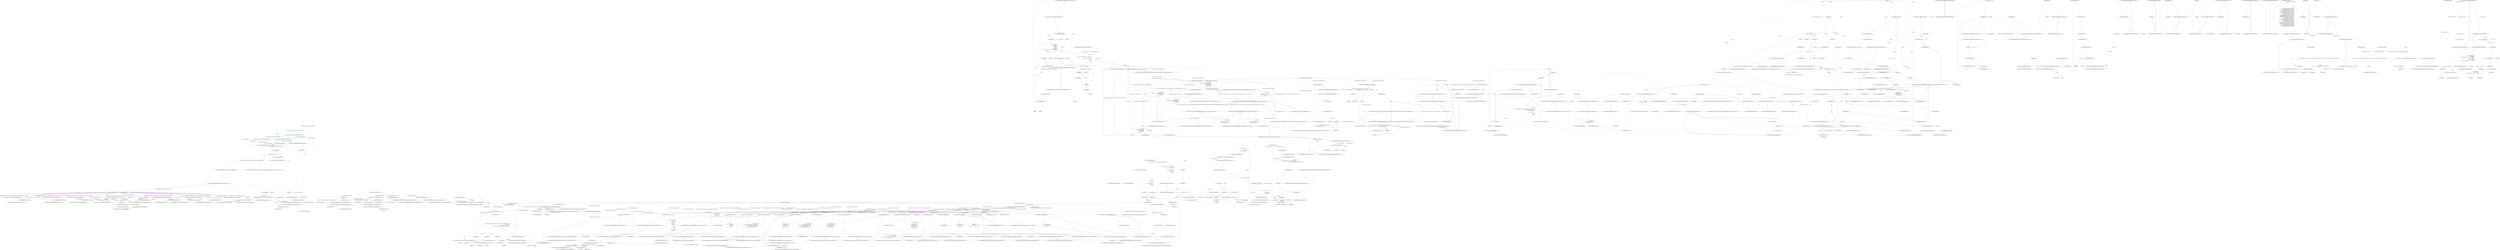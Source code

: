 digraph  {
d38 [label="var useFormValues = !String.IsNullOrEmpty(contextValues.FormValues)", span="119-119", cluster="Nancy.Testing.Browser.BuildRequestBody(Nancy.Testing.IBrowserContextValues)", color=green, community=0];
d35 [label="Entry Nancy.Testing.Browser.BuildRequestBody(Nancy.Testing.IBrowserContextValues)", span="112-112", cluster="Nancy.Testing.Browser.BuildRequestBody(Nancy.Testing.IBrowserContextValues)"];
d36 [label="contextValues.Body != null", span="114-114", cluster="Nancy.Testing.Browser.BuildRequestBody(Nancy.Testing.IBrowserContextValues)"];
d39 [label="var bodyContents = useFormValues ? contextValues.FormValues : contextValues.BodyString", span="120-120", cluster="Nancy.Testing.Browser.BuildRequestBody(Nancy.Testing.IBrowserContextValues)", color=green, community=0];
d45 [label="Entry string.IsNullOrEmpty(string)", span="0-0", cluster="string.IsNullOrEmpty(string)"];
d41 [label="useFormValues && !contextValues.Headers.ContainsKey(''Content-Type'')", span="123-123", cluster="Nancy.Testing.Browser.BuildRequestBody(Nancy.Testing.IBrowserContextValues)", color=green, community=0];
d40 [label="var bodyBytes = bodyContents != null ? Encoding.UTF8.GetBytes(bodyContents) : new byte[] { }", span="121-121", cluster="Nancy.Testing.Browser.BuildRequestBody(Nancy.Testing.IBrowserContextValues)", color=green, community=0];
d42 [label="contextValues.Headers[''Content-Type''] = new[] { ''application/x-www-form-urlencoded'' }", span="125-125", cluster="Nancy.Testing.Browser.BuildRequestBody(Nancy.Testing.IBrowserContextValues)", color=green, community=0];
d43 [label="contextValues.Body = new MemoryStream(bodyBytes)", span="128-128", cluster="Nancy.Testing.Browser.BuildRequestBody(Nancy.Testing.IBrowserContextValues)", color=green, community=0];
d47 [label="Entry System.Collections.Generic.IDictionary<TKey, TValue>.ContainsKey(TKey)", span="0-0", cluster="System.Collections.Generic.IDictionary<TKey, TValue>.ContainsKey(TKey)"];
d44 [label="Exit Nancy.Testing.Browser.BuildRequestBody(Nancy.Testing.IBrowserContextValues)", span="112-112", cluster="Nancy.Testing.Browser.BuildRequestBody(Nancy.Testing.IBrowserContextValues)"];
d48 [label="Entry System.IO.MemoryStream.MemoryStream(byte[])", span="0-0", cluster="System.IO.MemoryStream.MemoryStream(byte[])"];
d37 [label="return;", span="116-116", cluster="Nancy.Testing.Browser.BuildRequestBody(Nancy.Testing.IBrowserContextValues)", color=green, community=0];
d46 [label="Entry System.Text.Encoding.GetBytes(string)", span="0-0", cluster="System.Text.Encoding.GetBytes(string)"];
d49 [label="var context =\r\n                new BrowserContext()", span="133-134", cluster="Nancy.Testing.Browser.CreateRequest(string, string, System.Action<Nancy.Testing.BrowserContext>)", color=green, community=0];
d32 [label="Entry Nancy.Testing.Browser.CreateRequest(string, string, System.Action<Nancy.Testing.BrowserContext>)", span="131-131", cluster="Nancy.Testing.Browser.CreateRequest(string, string, System.Action<Nancy.Testing.BrowserContext>)"];
d50 [label="browserContext.Invoke(context)", span="136-136", cluster="Nancy.Testing.Browser.CreateRequest(string, string, System.Action<Nancy.Testing.BrowserContext>)", color=green, community=0];
d56 [label="Entry Nancy.Testing.BrowserContext.BrowserContext()", span="14-14", cluster="Nancy.Testing.BrowserContext.BrowserContext()"];
d51 [label="var contextValues =\r\n                (IBrowserContextValues)context", span="138-139", cluster="Nancy.Testing.Browser.CreateRequest(string, string, System.Action<Nancy.Testing.BrowserContext>)", color=green, community=0];
d57 [label="Entry System.Action<T>.Invoke(T)", span="0-0", cluster="System.Action<T>.Invoke(T)"];
d54 [label="return new Request(method, path, contextValues.Headers, requestStream, contextValues.Protocol, contextValues.QueryString);", span="146-146", cluster="Nancy.Testing.Browser.CreateRequest(string, string, System.Action<Nancy.Testing.BrowserContext>)", color=green, community=0];
d53 [label="var requestStream =\r\n                RequestStream.FromStream(contextValues.Body, 0, true)", span="143-144", cluster="Nancy.Testing.Browser.CreateRequest(string, string, System.Action<Nancy.Testing.BrowserContext>)", color=green, community=0];
d55 [label="Exit Nancy.Testing.Browser.CreateRequest(string, string, System.Action<Nancy.Testing.BrowserContext>)", span="131-131", cluster="Nancy.Testing.Browser.CreateRequest(string, string, System.Action<Nancy.Testing.BrowserContext>)"];
d59 [label="Entry Nancy.Request.Request(string, string, System.Collections.Generic.IDictionary<string, System.Collections.Generic.IEnumerable<string>>, Nancy.IO.RequestStream, string, string, string)", span="41-41", cluster="Nancy.Request.Request(string, string, System.Collections.Generic.IDictionary<string, System.Collections.Generic.IEnumerable<string>>, Nancy.IO.RequestStream, string, string, string)"];
d52 [label="BuildRequestBody(contextValues)", span="141-141", cluster="Nancy.Testing.Browser.CreateRequest(string, string, System.Action<Nancy.Testing.BrowserContext>)", color=green, community=0];
d58 [label="Entry Nancy.IO.RequestStream.FromStream(System.IO.Stream, long, bool)", span="224-224", cluster="Nancy.IO.RequestStream.FromStream(System.IO.Stream, long, bool)"];
d29 [label="var request =\r\n                CreateRequest(method, path, browserContext)", span="106-107", cluster="Nancy.Testing.Browser.HandleRequest(string, string, System.Action<Nancy.Testing.BrowserContext>)"];
d10 [label="Entry Nancy.Testing.Browser.HandleRequest(string, string, System.Action<Nancy.Testing.BrowserContext>)", span="104-104", cluster="Nancy.Testing.Browser.HandleRequest(string, string, System.Action<Nancy.Testing.BrowserContext>)"];
d30 [label="return new BrowserResponse(this.engine.HandleRequest(request));", span="109-109", cluster="Nancy.Testing.Browser.HandleRequest(string, string, System.Action<Nancy.Testing.BrowserContext>)"];
d7 [label="Entry Nancy.Testing.Browser.Delete(string, System.Action<Nancy.Testing.BrowserContext>)", span="33-33", cluster="Nancy.Testing.Browser.Delete(string, System.Action<Nancy.Testing.BrowserContext>)"];
d8 [label="return this.HandleRequest(''DELETE'', path, browserContext);", span="35-35", cluster="Nancy.Testing.Browser.Delete(string, System.Action<Nancy.Testing.BrowserContext>)"];
d11 [label="Entry Nancy.Testing.Browser.Get(string, System.Action<Nancy.Testing.BrowserContext>)", span="44-44", cluster="Nancy.Testing.Browser.Get(string, System.Action<Nancy.Testing.BrowserContext>)"];
d12 [label="return this.HandleRequest(''GET'', path, browserContext);", span="46-46", cluster="Nancy.Testing.Browser.Get(string, System.Action<Nancy.Testing.BrowserContext>)"];
d14 [label="Entry Nancy.Testing.Browser.Head(string, System.Action<Nancy.Testing.BrowserContext>)", span="55-55", cluster="Nancy.Testing.Browser.Head(string, System.Action<Nancy.Testing.BrowserContext>)"];
d15 [label="return this.HandleRequest(''HEAD'', path, browserContext);", span="57-57", cluster="Nancy.Testing.Browser.Head(string, System.Action<Nancy.Testing.BrowserContext>)"];
d17 [label="Entry Nancy.Testing.Browser.Options(string, System.Action<Nancy.Testing.BrowserContext>)", span="66-66", cluster="Nancy.Testing.Browser.Options(string, System.Action<Nancy.Testing.BrowserContext>)"];
d18 [label="return this.HandleRequest(''OPTIONS'', path, browserContext);", span="68-68", cluster="Nancy.Testing.Browser.Options(string, System.Action<Nancy.Testing.BrowserContext>)"];
d20 [label="Entry Nancy.Testing.Browser.Patch(string, System.Action<Nancy.Testing.BrowserContext>)", span="77-77", cluster="Nancy.Testing.Browser.Patch(string, System.Action<Nancy.Testing.BrowserContext>)"];
d21 [label="return this.HandleRequest(''PATCH'', path, browserContext);", span="79-79", cluster="Nancy.Testing.Browser.Patch(string, System.Action<Nancy.Testing.BrowserContext>)"];
d23 [label="Entry Nancy.Testing.Browser.Post(string, System.Action<Nancy.Testing.BrowserContext>)", span="88-88", cluster="Nancy.Testing.Browser.Post(string, System.Action<Nancy.Testing.BrowserContext>)"];
d24 [label="return this.HandleRequest(''POST'', path, browserContext);", span="90-90", cluster="Nancy.Testing.Browser.Post(string, System.Action<Nancy.Testing.BrowserContext>)"];
d26 [label="Entry Nancy.Testing.Browser.Put(string, System.Action<Nancy.Testing.BrowserContext>)", span="99-99", cluster="Nancy.Testing.Browser.Put(string, System.Action<Nancy.Testing.BrowserContext>)"];
d27 [label="return this.HandleRequest(''PUT'', path, browserContext);", span="101-101", cluster="Nancy.Testing.Browser.Put(string, System.Action<Nancy.Testing.BrowserContext>)"];
d31 [label="Exit Nancy.Testing.Browser.HandleRequest(string, string, System.Action<Nancy.Testing.BrowserContext>)", span="104-104", cluster="Nancy.Testing.Browser.HandleRequest(string, string, System.Action<Nancy.Testing.BrowserContext>)"];
d60 [label="Nancy.Testing.Browser", span=""];
d33 [label="Entry Nancy.Testing.BrowserResponse.BrowserResponse(Nancy.NancyContext)", span="17-17", cluster="Nancy.Testing.BrowserResponse.BrowserResponse(Nancy.NancyContext)"];
d34 [label="Entry Nancy.INancyEngine.HandleRequest(Nancy.Request)", span="46-46", cluster="Nancy.INancyEngine.HandleRequest(Nancy.Request)"];
d9 [label="Exit Nancy.Testing.Browser.Delete(string, System.Action<Nancy.Testing.BrowserContext>)", span="33-33", cluster="Nancy.Testing.Browser.Delete(string, System.Action<Nancy.Testing.BrowserContext>)"];
d13 [label="Exit Nancy.Testing.Browser.Get(string, System.Action<Nancy.Testing.BrowserContext>)", span="44-44", cluster="Nancy.Testing.Browser.Get(string, System.Action<Nancy.Testing.BrowserContext>)"];
d16 [label="Exit Nancy.Testing.Browser.Head(string, System.Action<Nancy.Testing.BrowserContext>)", span="55-55", cluster="Nancy.Testing.Browser.Head(string, System.Action<Nancy.Testing.BrowserContext>)"];
d19 [label="Exit Nancy.Testing.Browser.Options(string, System.Action<Nancy.Testing.BrowserContext>)", span="66-66", cluster="Nancy.Testing.Browser.Options(string, System.Action<Nancy.Testing.BrowserContext>)"];
d22 [label="Exit Nancy.Testing.Browser.Patch(string, System.Action<Nancy.Testing.BrowserContext>)", span="77-77", cluster="Nancy.Testing.Browser.Patch(string, System.Action<Nancy.Testing.BrowserContext>)"];
d25 [label="Exit Nancy.Testing.Browser.Post(string, System.Action<Nancy.Testing.BrowserContext>)", span="88-88", cluster="Nancy.Testing.Browser.Post(string, System.Action<Nancy.Testing.BrowserContext>)"];
d28 [label="Exit Nancy.Testing.Browser.Put(string, System.Action<Nancy.Testing.BrowserContext>)", span="99-99", cluster="Nancy.Testing.Browser.Put(string, System.Action<Nancy.Testing.BrowserContext>)"];
d1 [label="this.bootstrapper = bootstrapper", span="22-22", cluster="Nancy.Testing.Browser.Browser(Nancy.Bootstrapper.INancyBootstrapper)"];
d2 [label="this.bootstrapper.Initialise()", span="23-23", cluster="Nancy.Testing.Browser.Browser(Nancy.Bootstrapper.INancyBootstrapper)"];
d3 [label="this.engine = this.bootstrapper.GetEngine()", span="24-24", cluster="Nancy.Testing.Browser.Browser(Nancy.Bootstrapper.INancyBootstrapper)"];
d0 [label="Entry Nancy.Testing.Browser.Browser(Nancy.Bootstrapper.INancyBootstrapper)", span="20-20", cluster="Nancy.Testing.Browser.Browser(Nancy.Bootstrapper.INancyBootstrapper)"];
d5 [label="Entry Nancy.Bootstrapper.INancyBootstrapper.Initialise()", span="10-10", cluster="Nancy.Bootstrapper.INancyBootstrapper.Initialise()"];
d4 [label="Exit Nancy.Testing.Browser.Browser(Nancy.Bootstrapper.INancyBootstrapper)", span="20-20", cluster="Nancy.Testing.Browser.Browser(Nancy.Bootstrapper.INancyBootstrapper)"];
d6 [label="Entry Nancy.Bootstrapper.INancyBootstrapper.GetEngine()", span="16-16", cluster="Nancy.Bootstrapper.INancyBootstrapper.GetEngine()"];
m0_41 [label="Entry Nancy.Testing.BrowserContext.Body(System.IO.Stream, string)", span="70-70", cluster="Nancy.Testing.BrowserContext.Body(System.IO.Stream, string)", file="BrowserFixture.cs"];
m0_22 [label="Entry Nancy.Testing.BrowserContext.HttpRequest()", span="116-116", cluster="Nancy.Testing.BrowserContext.HttpRequest()", file="BrowserFixture.cs"];
m0_17 [label="Entry object.ShouldEqual(object)", span="80-80", cluster="object.ShouldEqual(object)", file="BrowserFixture.cs"];
m0_16 [label="Entry Nancy.Testing.BrowserResponseBodyWrapper.AsString()", span="30-30", cluster="Nancy.Testing.BrowserResponseBodyWrapper.AsString()", file="BrowserFixture.cs"];
m0_42 [label="Entry Nancy.Testing.Tests.BrowserFixture.EchoModule.EchoModule()", span="57-57", cluster="Nancy.Testing.Tests.BrowserFixture.EchoModule.EchoModule()", file="BrowserFixture.cs"];
m0_43 [label="Post[''/''] = ctx =>\r\n                            {\r\n                                var body = new StreamReader(Context.Request.Body).ReadToEnd();\r\n                                return new Response\r\n                                       {\r\n                                           Contents = stream =>\r\n                                                      {\r\n                                                          var writer = new StreamWriter(stream);\r\n                                                          writer.Write(body);\r\n                                                          writer.Flush();\r\n                                                      }\r\n                                       };\r\n                            }", span="60-72", cluster="Nancy.Testing.Tests.BrowserFixture.EchoModule.EchoModule()", color=green, community=0, file="BrowserFixture.cs"];
m0_44 [label="Exit Nancy.Testing.Tests.BrowserFixture.EchoModule.EchoModule()", span="57-57", cluster="Nancy.Testing.Tests.BrowserFixture.EchoModule.EchoModule()", file="BrowserFixture.cs"];
m0_24 [label="Entry Nancy.Testing.Tests.BrowserFixture.Should_be_able_to_send_stream_in_body()", span="36-36", cluster="Nancy.Testing.Tests.BrowserFixture.Should_be_able_to_send_stream_in_body()", file="BrowserFixture.cs"];
m0_25 [label="string thisIsMyRequestBody = ''This is my request body''", span="39-39", cluster="Nancy.Testing.Tests.BrowserFixture.Should_be_able_to_send_stream_in_body()", file="BrowserFixture.cs"];
m0_26 [label="var stream = new MemoryStream()", span="40-40", cluster="Nancy.Testing.Tests.BrowserFixture.Should_be_able_to_send_stream_in_body()", file="BrowserFixture.cs"];
m0_28 [label="writer.Write(thisIsMyRequestBody)", span="42-42", cluster="Nancy.Testing.Tests.BrowserFixture.Should_be_able_to_send_stream_in_body()", file="BrowserFixture.cs"];
m0_31 [label="result.Body.AsString().ShouldEqual(thisIsMyRequestBody)", span="52-52", cluster="Nancy.Testing.Tests.BrowserFixture.Should_be_able_to_send_stream_in_body()", file="BrowserFixture.cs"];
m0_27 [label="var writer = new StreamWriter(stream)", span="41-41", cluster="Nancy.Testing.Tests.BrowserFixture.Should_be_able_to_send_stream_in_body()", file="BrowserFixture.cs"];
m0_30 [label="var result = browser.Post(''/'', with =>\r\n                                           {\r\n                                               with.HttpRequest();\r\n                                               with.Body(stream, ''text/plain'');\r\n                                           })", span="45-49", cluster="Nancy.Testing.Tests.BrowserFixture.Should_be_able_to_send_stream_in_body()", file="BrowserFixture.cs"];
m0_29 [label="writer.Flush()", span="43-43", cluster="Nancy.Testing.Tests.BrowserFixture.Should_be_able_to_send_stream_in_body()", file="BrowserFixture.cs"];
m0_32 [label="Exit Nancy.Testing.Tests.BrowserFixture.Should_be_able_to_send_stream_in_body()", span="36-36", cluster="Nancy.Testing.Tests.BrowserFixture.Should_be_able_to_send_stream_in_body()", file="BrowserFixture.cs"];
m0_34 [label="Entry System.IO.StreamWriter.StreamWriter(System.IO.Stream)", span="0-0", cluster="System.IO.StreamWriter.StreamWriter(System.IO.Stream)", file="BrowserFixture.cs"];
m0_10 [label="Entry Nancy.Testing.Tests.BrowserFixture.Should_be_able_to_send_string_in_body()", span="19-19", cluster="Nancy.Testing.Tests.BrowserFixture.Should_be_able_to_send_string_in_body()", file="BrowserFixture.cs"];
m0_11 [label="string thisIsMyRequestBody = ''This is my request body''", span="22-22", cluster="Nancy.Testing.Tests.BrowserFixture.Should_be_able_to_send_string_in_body()", file="BrowserFixture.cs"];
m0_12 [label="var result = browser.Post(''/'', with =>\r\n                                           {\r\n                                               with.HttpRequest();\r\n                                               with.Body(thisIsMyRequestBody);\r\n                                           })", span="25-29", cluster="Nancy.Testing.Tests.BrowserFixture.Should_be_able_to_send_string_in_body()", file="BrowserFixture.cs"];
m0_13 [label="result.Body.AsString().ShouldEqual(thisIsMyRequestBody)", span="32-32", cluster="Nancy.Testing.Tests.BrowserFixture.Should_be_able_to_send_string_in_body()", file="BrowserFixture.cs"];
m0_14 [label="Exit Nancy.Testing.Tests.BrowserFixture.Should_be_able_to_send_string_in_body()", span="19-19", cluster="Nancy.Testing.Tests.BrowserFixture.Should_be_able_to_send_string_in_body()", file="BrowserFixture.cs"];
m0_52 [label="Entry lambda expression", span="65-70", cluster="lambda expression", file="BrowserFixture.cs"];
m0_7 [label="config.Modules(typeof (EchoModule))", span="13-13", cluster="lambda expression", file="BrowserFixture.cs"];
m0_6 [label="Entry lambda expression", span="13-13", cluster="lambda expression", file="BrowserFixture.cs"];
m0_8 [label="Exit lambda expression", span="13-13", cluster="lambda expression", file="BrowserFixture.cs"];
m0_20 [label="with.Body(thisIsMyRequestBody)", span="28-28", cluster="lambda expression", file="BrowserFixture.cs"];
m0_18 [label="Entry lambda expression", span="25-29", cluster="lambda expression", file="BrowserFixture.cs"];
m0_19 [label="with.HttpRequest()", span="27-27", cluster="lambda expression", file="BrowserFixture.cs"];
m0_21 [label="Exit lambda expression", span="25-29", cluster="lambda expression", file="BrowserFixture.cs"];
m0_39 [label="with.Body(stream, ''text/plain'')", span="48-48", cluster="lambda expression", file="BrowserFixture.cs"];
m0_37 [label="Entry lambda expression", span="45-49", cluster="lambda expression", file="BrowserFixture.cs"];
m0_38 [label="with.HttpRequest()", span="47-47", cluster="lambda expression", file="BrowserFixture.cs"];
m0_40 [label="Exit lambda expression", span="45-49", cluster="lambda expression", file="BrowserFixture.cs"];
m0_45 [label="Entry lambda expression", span="60-72", cluster="lambda expression", file="BrowserFixture.cs"];
m0_46 [label="var body = new StreamReader(Context.Request.Body).ReadToEnd()", span="62-62", cluster="lambda expression", color=green, community=0, file="BrowserFixture.cs"];
m0_47 [label="return new Response\r\n                                       {\r\n                                           Contents = stream =>\r\n                                                      {\r\n                                                          var writer = new StreamWriter(stream);\r\n                                                          writer.Write(body);\r\n                                                          writer.Flush();\r\n                                                      }\r\n                                       };", span="63-71", cluster="lambda expression", color=green, community=0, file="BrowserFixture.cs"];
m0_54 [label="writer.Write(body)", span="68-68", cluster="lambda expression", color=green, community=0, file="BrowserFixture.cs"];
m0_48 [label="Exit lambda expression", span="60-72", cluster="lambda expression", file="BrowserFixture.cs"];
m0_53 [label="var writer = new StreamWriter(stream)", span="67-67", cluster="lambda expression", color=green, community=0, file="BrowserFixture.cs"];
m0_55 [label="writer.Flush()", span="69-69", cluster="lambda expression", color=green, community=0, file="BrowserFixture.cs"];
m0_56 [label="Exit lambda expression", span="65-70", cluster="lambda expression", file="BrowserFixture.cs"];
m0_33 [label="Entry System.IO.MemoryStream.MemoryStream()", span="0-0", cluster="System.IO.MemoryStream.MemoryStream()", file="BrowserFixture.cs"];
m0_35 [label="Entry System.IO.StreamWriter.Write(string)", span="0-0", cluster="System.IO.StreamWriter.Write(string)", file="BrowserFixture.cs"];
m0_49 [label="Entry System.IO.StreamReader.StreamReader(System.IO.Stream)", span="0-0", cluster="System.IO.StreamReader.StreamReader(System.IO.Stream)", file="BrowserFixture.cs"];
m0_36 [label="Entry System.IO.StreamWriter.Flush()", span="0-0", cluster="System.IO.StreamWriter.Flush()", file="BrowserFixture.cs"];
m0_4 [label="Entry Nancy.Testing.ConfigurableBootstrapper.ConfigurableBootstrapper(System.Action<Nancy.Testing.ConfigurableBootstrapper.ConfigurableBoostrapperConfigurator>)", span="38-38", cluster="Nancy.Testing.ConfigurableBootstrapper.ConfigurableBootstrapper(System.Action<Nancy.Testing.ConfigurableBootstrapper.ConfigurableBoostrapperConfigurator>)", file="BrowserFixture.cs"];
m0_9 [label="Entry Nancy.Testing.ConfigurableBootstrapper.ConfigurableBoostrapperConfigurator.Modules(params System.Type[])", span="543-543", cluster="Nancy.Testing.ConfigurableBootstrapper.ConfigurableBoostrapperConfigurator.Modules(params System.Type[])", file="BrowserFixture.cs"];
m0_0 [label="Entry Nancy.Testing.Tests.BrowserFixture.BrowserFixture()", span="10-10", cluster="Nancy.Testing.Tests.BrowserFixture.BrowserFixture()", file="BrowserFixture.cs"];
m0_1 [label="var bootstrapper =\r\n                new ConfigurableBootstrapper(config => config.Modules(typeof (EchoModule)))", span="12-13", cluster="Nancy.Testing.Tests.BrowserFixture.BrowserFixture()", file="BrowserFixture.cs"];
m0_2 [label="browser = new Browser(bootstrapper)", span="15-15", cluster="Nancy.Testing.Tests.BrowserFixture.BrowserFixture()", file="BrowserFixture.cs"];
m0_3 [label="Exit Nancy.Testing.Tests.BrowserFixture.BrowserFixture()", span="10-10", cluster="Nancy.Testing.Tests.BrowserFixture.BrowserFixture()", file="BrowserFixture.cs"];
m0_50 [label="Entry System.IO.StreamReader.ReadToEnd()", span="0-0", cluster="System.IO.StreamReader.ReadToEnd()", file="BrowserFixture.cs"];
m0_51 [label="Entry Nancy.Response.Response()", span="15-15", cluster="Nancy.Response.Response()", file="BrowserFixture.cs"];
m0_23 [label="Entry Nancy.Testing.BrowserContext.Body(string)", span="60-60", cluster="Nancy.Testing.BrowserContext.Body(string)", file="BrowserFixture.cs"];
m0_5 [label="Entry Nancy.Testing.Browser.Browser(Nancy.Bootstrapper.INancyBootstrapper)", span="20-20", cluster="Nancy.Testing.Browser.Browser(Nancy.Bootstrapper.INancyBootstrapper)", file="BrowserFixture.cs"];
m0_57 [label="Nancy.Testing.Tests.BrowserFixture", span="", file="BrowserFixture.cs"];
m0_58 [label=thisIsMyRequestBody, span="", file="BrowserFixture.cs"];
m0_59 [label=stream, span="", file="BrowserFixture.cs"];
m0_60 [label="Nancy.Testing.Tests.BrowserFixture.EchoModule", span="", file="BrowserFixture.cs"];
m0_61 [label=body, span="", file="BrowserFixture.cs"];
m1_1 [label="context == null", span="19-19", cluster="Nancy.Testing.BrowserResponse.BrowserResponse(Nancy.NancyContext)", file="BrowserResponse.cs"];
m1_3 [label="this.Context = context", span="24-24", cluster="Nancy.Testing.BrowserResponse.BrowserResponse(Nancy.NancyContext)", file="BrowserResponse.cs"];
m1_2 [label="throw new ArgumentNullException(''context'', ''The value of the context parameter cannot be null.'');", span="21-21", cluster="Nancy.Testing.BrowserResponse.BrowserResponse(Nancy.NancyContext)", file="BrowserResponse.cs"];
m1_4 [label="Exit Nancy.Testing.BrowserResponse.BrowserResponse(Nancy.NancyContext)", span="17-17", cluster="Nancy.Testing.BrowserResponse.BrowserResponse(Nancy.NancyContext)", file="BrowserResponse.cs"];
m1_5 [label="Entry System.ArgumentNullException.ArgumentNullException(string, string)", span="0-0", cluster="System.ArgumentNullException.ArgumentNullException(string, string)", file="BrowserResponse.cs"];
m1_6 [label="Nancy.Testing.BrowserResponse", span="", file="BrowserResponse.cs"];
m2_6 [label="Entry System.Collections.Generic.List<T>.List()", span="0-0", cluster="System.Collections.Generic.List<T>.List()", file="DefaultDescriptorBuilder.cs"];
m2_12 [label="Entry UseMasterGrammar.cstr", span="", cluster="UseMasterGrammar.cstr", file="DefaultDescriptorBuilder.cs"];
m2_72 [label="Entry System.Collections.Generic.ICollection<T>.Add(T)", span="0-0", cluster="System.Collections.Generic.ICollection<T>.Add(T)", file="DefaultDescriptorBuilder.cs"];
m2_0 [label="Entry Nancy.ViewEngines.Spark.Descriptors.DefaultDescriptorBuilder.DefaultDescriptorBuilder()", span="15-15", cluster="Nancy.ViewEngines.Spark.Descriptors.DefaultDescriptorBuilder.DefaultDescriptorBuilder()", file="DefaultDescriptorBuilder.cs"];
m2_1 [label="Exit Nancy.ViewEngines.Spark.Descriptors.DefaultDescriptorBuilder.DefaultDescriptorBuilder()", span="15-15", cluster="Nancy.ViewEngines.Spark.Descriptors.DefaultDescriptorBuilder.DefaultDescriptorBuilder()", file="DefaultDescriptorBuilder.cs"];
m2_103 [label="Entry Unk.Rep1", span="", cluster="Unk.Rep1", file="DefaultDescriptorBuilder.cs"];
m2_76 [label="Entry Unk.HasView", span="", cluster="Unk.HasView", file="DefaultDescriptorBuilder.cs"];
m2_122 [label="Entry Unk.PotentialLength", span="", cluster="Unk.PotentialLength", file="DefaultDescriptorBuilder.cs"];
m2_44 [label="Entry Nancy.ViewEngines.Spark.Descriptors.DefaultDescriptorBuilder.Initialize(ISparkServiceContainer)", span="105-105", cluster="Nancy.ViewEngines.Spark.Descriptors.DefaultDescriptorBuilder.Initialize(ISparkServiceContainer)", file="DefaultDescriptorBuilder.cs"];
m2_45 [label="engine = container.GetService<ISparkViewEngine>()", span="107-107", cluster="Nancy.ViewEngines.Spark.Descriptors.DefaultDescriptorBuilder.Initialize(ISparkServiceContainer)", file="DefaultDescriptorBuilder.cs"];
m2_46 [label="grammar = new UseMasterGrammar(engine.Settings.Prefix)", span="108-108", cluster="Nancy.ViewEngines.Spark.Descriptors.DefaultDescriptorBuilder.Initialize(ISparkServiceContainer)", file="DefaultDescriptorBuilder.cs"];
m2_47 [label="Exit Nancy.ViewEngines.Spark.Descriptors.DefaultDescriptorBuilder.Initialize(ISparkServiceContainer)", span="105-105", cluster="Nancy.ViewEngines.Spark.Descriptors.DefaultDescriptorBuilder.Initialize(ISparkServiceContainer)", file="DefaultDescriptorBuilder.cs"];
m2_101 [label="Entry Unk.Ch", span="", cluster="Unk.Ch", file="DefaultDescriptorBuilder.cs"];
m2_104 [label="Entry Unk.And", span="", cluster="Unk.And", file="DefaultDescriptorBuilder.cs"];
m2_8 [label="Entry Nancy.ViewEngines.Spark.Descriptors.DefaultDescriptorBuilder.DefaultDescriptorBuilder(ISparkViewEngine)", span="26-26", cluster="Nancy.ViewEngines.Spark.Descriptors.DefaultDescriptorBuilder.DefaultDescriptorBuilder(ISparkViewEngine)", file="DefaultDescriptorBuilder.cs"];
m2_9 [label="this.engine = engine", span="29-29", cluster="Nancy.ViewEngines.Spark.Descriptors.DefaultDescriptorBuilder.DefaultDescriptorBuilder(ISparkViewEngine)", file="DefaultDescriptorBuilder.cs"];
m2_10 [label="grammar = new UseMasterGrammar(this.engine.Settings.Prefix)", span="30-30", cluster="Nancy.ViewEngines.Spark.Descriptors.DefaultDescriptorBuilder.DefaultDescriptorBuilder(ISparkViewEngine)", file="DefaultDescriptorBuilder.cs"];
m2_11 [label="Exit Nancy.ViewEngines.Spark.Descriptors.DefaultDescriptorBuilder.DefaultDescriptorBuilder(ISparkViewEngine)", span="26-26", cluster="Nancy.ViewEngines.Spark.Descriptors.DefaultDescriptorBuilder.DefaultDescriptorBuilder(ISparkViewEngine)", file="DefaultDescriptorBuilder.cs"];
m2_59 [label="Entry Unk.ParseUseMaster", span="", cluster="Unk.ParseUseMaster", file="DefaultDescriptorBuilder.cs"];
m2_48 [label="Entry Unk.>", span="", cluster="Unk.>", file="DefaultDescriptorBuilder.cs"];
m2_38 [label="Entry Nancy.ViewEngines.Spark.Descriptors.DefaultDescriptorBuilder.PotentialViewLocations(string, string, System.Collections.Generic.IDictionary<string, object>)", span="155-155", cluster="Nancy.ViewEngines.Spark.Descriptors.DefaultDescriptorBuilder.PotentialViewLocations(string, string, System.Collections.Generic.IDictionary<string, object>)", file="DefaultDescriptorBuilder.cs"];
m2_85 [label="return ApplyFilters(new[]\r\n                                    {\r\n                                        Path.Combine(viewPath, viewName + ''.spark''),\r\n                                        Path.Combine(''Shared'', viewName + ''.spark'')\r\n                                    }, extra);", span="157-161", cluster="Nancy.ViewEngines.Spark.Descriptors.DefaultDescriptorBuilder.PotentialViewLocations(string, string, System.Collections.Generic.IDictionary<string, object>)", file="DefaultDescriptorBuilder.cs"];
m2_86 [label="Exit Nancy.ViewEngines.Spark.Descriptors.DefaultDescriptorBuilder.PotentialViewLocations(string, string, System.Collections.Generic.IDictionary<string, object>)", span="155-155", cluster="Nancy.ViewEngines.Spark.Descriptors.DefaultDescriptorBuilder.PotentialViewLocations(string, string, System.Collections.Generic.IDictionary<string, object>)", file="DefaultDescriptorBuilder.cs"];
m2_39 [label="Entry Unk.LocatePotentialTemplate", span="", cluster="Unk.LocatePotentialTemplate", file="DefaultDescriptorBuilder.cs"];
m2_43 [label="Entry Nancy.ViewEngines.Spark.Descriptors.DefaultDescriptorBuilder.PotentialDefaultMasterLocations(string, System.Collections.Generic.IDictionary<string, object>)", span="173-173", cluster="Nancy.ViewEngines.Spark.Descriptors.DefaultDescriptorBuilder.PotentialDefaultMasterLocations(string, System.Collections.Generic.IDictionary<string, object>)", file="DefaultDescriptorBuilder.cs"];
m2_90 [label="return ApplyFilters(new[]\r\n                                    {\r\n                                        Path.Combine(''Layouts'', ''Application.spark''),\r\n                                        Path.Combine(''Shared'', ''Application.spark'')\r\n                                    }, extra);", span="175-179", cluster="Nancy.ViewEngines.Spark.Descriptors.DefaultDescriptorBuilder.PotentialDefaultMasterLocations(string, System.Collections.Generic.IDictionary<string, object>)", file="DefaultDescriptorBuilder.cs"];
m2_91 [label="Exit Nancy.ViewEngines.Spark.Descriptors.DefaultDescriptorBuilder.PotentialDefaultMasterLocations(string, System.Collections.Generic.IDictionary<string, object>)", span="173-173", cluster="Nancy.ViewEngines.Spark.Descriptors.DefaultDescriptorBuilder.PotentialDefaultMasterLocations(string, System.Collections.Generic.IDictionary<string, object>)", file="DefaultDescriptorBuilder.cs"];
m2_58 [label="Entry Position.cstr", span="", cluster="Position.cstr", file="DefaultDescriptorBuilder.cs"];
m2_111 [label="Entry string.cstr", span="", cluster="string.cstr", file="DefaultDescriptorBuilder.cs"];
m2_80 [label="Entry Unk.Aggregate", span="", cluster="Unk.Aggregate", file="DefaultDescriptorBuilder.cs"];
m2_112 [label="Entry Unk.ToArray", span="", cluster="Unk.ToArray", file="DefaultDescriptorBuilder.cs"];
m2_71 [label="Entry Unk.Add", span="", cluster="Unk.Add", file="DefaultDescriptorBuilder.cs"];
m2_19 [label="Entry System.Collections.Generic.Dictionary<TKey, TValue>.Dictionary()", span="0-0", cluster="System.Collections.Generic.Dictionary<TKey, TValue>.Dictionary()", file="DefaultDescriptorBuilder.cs"];
m2_124 [label="Entry Unk.useMaster", span="", cluster="Unk.useMaster", file="DefaultDescriptorBuilder.cs"];
m2_2 [label="Entry Nancy.ViewEngines.Spark.Descriptors.DefaultDescriptorBuilder.DefaultDescriptorBuilder(string)", span="20-20", cluster="Nancy.ViewEngines.Spark.Descriptors.DefaultDescriptorBuilder.DefaultDescriptorBuilder(string)", file="DefaultDescriptorBuilder.cs"];
m2_3 [label="Filters = new List<IDescriptorFilter>()", span="22-22", cluster="Nancy.ViewEngines.Spark.Descriptors.DefaultDescriptorBuilder.DefaultDescriptorBuilder(string)", file="DefaultDescriptorBuilder.cs"];
m2_4 [label="grammar = new UseMasterGrammar(prefix)", span="23-23", cluster="Nancy.ViewEngines.Spark.Descriptors.DefaultDescriptorBuilder.DefaultDescriptorBuilder(string)", file="DefaultDescriptorBuilder.cs"];
m2_5 [label="Exit Nancy.ViewEngines.Spark.Descriptors.DefaultDescriptorBuilder.DefaultDescriptorBuilder(string)", span="20-20", cluster="Nancy.ViewEngines.Spark.Descriptors.DefaultDescriptorBuilder.DefaultDescriptorBuilder(string)", file="DefaultDescriptorBuilder.cs"];
m2_84 [label="Entry Nancy.ViewEngines.Spark.Descriptors.IDescriptorFilter.PotentialLocations(System.Collections.Generic.IEnumerable<string>, System.Collections.Generic.IDictionary<string, object>)", span="22-22", cluster="Nancy.ViewEngines.Spark.Descriptors.IDescriptorFilter.PotentialLocations(System.Collections.Generic.IEnumerable<string>, System.Collections.Generic.IDictionary<string, object>)", file="DefaultDescriptorBuilder.cs"];
m2_123 [label="Entry Unk.Advance", span="", cluster="Unk.Advance", file="DefaultDescriptorBuilder.cs"];
m2_20 [label="Entry Nancy.ViewEngines.Spark.Descriptors.IDescriptorFilter.ExtraParameters(Nancy.ViewEngines.ViewLocationResult, System.Collections.Generic.IDictionary<string, object>)", span="12-12", cluster="Nancy.ViewEngines.Spark.Descriptors.IDescriptorFilter.ExtraParameters(Nancy.ViewEngines.ViewLocationResult, System.Collections.Generic.IDictionary<string, object>)", file="DefaultDescriptorBuilder.cs"];
m2_42 [label="Entry Nancy.ViewEngines.Spark.Descriptors.DefaultDescriptorBuilder.TrailingUseMasterName(SparkViewDescriptor)", span="111-111", cluster="Nancy.ViewEngines.Spark.Descriptors.DefaultDescriptorBuilder.TrailingUseMasterName(SparkViewDescriptor)", file="DefaultDescriptorBuilder.cs"];
m2_49 [label="var lastTemplate = descriptor.Templates.Last()", span="113-113", cluster="Nancy.ViewEngines.Spark.Descriptors.DefaultDescriptorBuilder.TrailingUseMasterName(SparkViewDescriptor)", file="DefaultDescriptorBuilder.cs"];
m2_50 [label="var sourceContext = AbstractSyntaxProvider.CreateSourceContext(lastTemplate, engine.ViewFolder)", span="114-114", cluster="Nancy.ViewEngines.Spark.Descriptors.DefaultDescriptorBuilder.TrailingUseMasterName(SparkViewDescriptor)", file="DefaultDescriptorBuilder.cs"];
m2_51 [label="sourceContext == null", span="116-116", cluster="Nancy.ViewEngines.Spark.Descriptors.DefaultDescriptorBuilder.TrailingUseMasterName(SparkViewDescriptor)", file="DefaultDescriptorBuilder.cs"];
m2_53 [label="var result = ParseUseMaster(new Position(sourceContext))", span="121-121", cluster="Nancy.ViewEngines.Spark.Descriptors.DefaultDescriptorBuilder.TrailingUseMasterName(SparkViewDescriptor)", file="DefaultDescriptorBuilder.cs"];
m2_52 [label="return null;", span="118-118", cluster="Nancy.ViewEngines.Spark.Descriptors.DefaultDescriptorBuilder.TrailingUseMasterName(SparkViewDescriptor)", file="DefaultDescriptorBuilder.cs"];
m2_54 [label="return result == null ? null : result.Value;", span="123-123", cluster="Nancy.ViewEngines.Spark.Descriptors.DefaultDescriptorBuilder.TrailingUseMasterName(SparkViewDescriptor)", file="DefaultDescriptorBuilder.cs"];
m2_55 [label="Exit Nancy.ViewEngines.Spark.Descriptors.DefaultDescriptorBuilder.TrailingUseMasterName(SparkViewDescriptor)", span="111-111", cluster="Nancy.ViewEngines.Spark.Descriptors.DefaultDescriptorBuilder.TrailingUseMasterName(SparkViewDescriptor)", file="DefaultDescriptorBuilder.cs"];
m2_60 [label="Entry Nancy.ViewEngines.Spark.Descriptors.DefaultDescriptorBuilder.LocatePotentialTemplate(System.Collections.Generic.IEnumerable<string>, System.Collections.Generic.ICollection<string>, System.Collections.Generic.ICollection<string>)", span="126-126", cluster="Nancy.ViewEngines.Spark.Descriptors.DefaultDescriptorBuilder.LocatePotentialTemplate(System.Collections.Generic.IEnumerable<string>, System.Collections.Generic.ICollection<string>, System.Collections.Generic.ICollection<string>)", file="DefaultDescriptorBuilder.cs"];
m2_61 [label="var template = potentialTemplates.FirstOrDefault(t => engine.ViewFolder.HasView(t))", span="131-131", cluster="Nancy.ViewEngines.Spark.Descriptors.DefaultDescriptorBuilder.LocatePotentialTemplate(System.Collections.Generic.IEnumerable<string>, System.Collections.Generic.ICollection<string>, System.Collections.Generic.ICollection<string>)", file="DefaultDescriptorBuilder.cs"];
m2_63 [label="descriptorTemplates.Add(template)", span="134-134", cluster="Nancy.ViewEngines.Spark.Descriptors.DefaultDescriptorBuilder.LocatePotentialTemplate(System.Collections.Generic.IEnumerable<string>, System.Collections.Generic.ICollection<string>, System.Collections.Generic.ICollection<string>)", file="DefaultDescriptorBuilder.cs"];
m2_65 [label="searchedLocations != null", span="138-138", cluster="Nancy.ViewEngines.Spark.Descriptors.DefaultDescriptorBuilder.LocatePotentialTemplate(System.Collections.Generic.IEnumerable<string>, System.Collections.Generic.ICollection<string>, System.Collections.Generic.ICollection<string>)", file="DefaultDescriptorBuilder.cs"];
m2_66 [label=potentialTemplates, span="140-140", cluster="Nancy.ViewEngines.Spark.Descriptors.DefaultDescriptorBuilder.LocatePotentialTemplate(System.Collections.Generic.IEnumerable<string>, System.Collections.Generic.ICollection<string>, System.Collections.Generic.ICollection<string>)", file="DefaultDescriptorBuilder.cs"];
m2_67 [label="searchedLocations.Add(potentialTemplate)", span="142-142", cluster="Nancy.ViewEngines.Spark.Descriptors.DefaultDescriptorBuilder.LocatePotentialTemplate(System.Collections.Generic.IEnumerable<string>, System.Collections.Generic.ICollection<string>, System.Collections.Generic.ICollection<string>)", file="DefaultDescriptorBuilder.cs"];
m2_62 [label="template != null", span="132-132", cluster="Nancy.ViewEngines.Spark.Descriptors.DefaultDescriptorBuilder.LocatePotentialTemplate(System.Collections.Generic.IEnumerable<string>, System.Collections.Generic.ICollection<string>, System.Collections.Generic.ICollection<string>)", file="DefaultDescriptorBuilder.cs"];
m2_64 [label="return true;", span="135-135", cluster="Nancy.ViewEngines.Spark.Descriptors.DefaultDescriptorBuilder.LocatePotentialTemplate(System.Collections.Generic.IEnumerable<string>, System.Collections.Generic.ICollection<string>, System.Collections.Generic.ICollection<string>)", file="DefaultDescriptorBuilder.cs"];
m2_68 [label="return false;", span="146-146", cluster="Nancy.ViewEngines.Spark.Descriptors.DefaultDescriptorBuilder.LocatePotentialTemplate(System.Collections.Generic.IEnumerable<string>, System.Collections.Generic.ICollection<string>, System.Collections.Generic.ICollection<string>)", file="DefaultDescriptorBuilder.cs"];
m2_69 [label="Exit Nancy.ViewEngines.Spark.Descriptors.DefaultDescriptorBuilder.LocatePotentialTemplate(System.Collections.Generic.IEnumerable<string>, System.Collections.Generic.ICollection<string>, System.Collections.Generic.ICollection<string>)", span="126-126", cluster="Nancy.ViewEngines.Spark.Descriptors.DefaultDescriptorBuilder.LocatePotentialTemplate(System.Collections.Generic.IEnumerable<string>, System.Collections.Generic.ICollection<string>, System.Collections.Generic.ICollection<string>)", file="DefaultDescriptorBuilder.cs"];
m2_77 [label="Entry Nancy.ViewEngines.Spark.Descriptors.DefaultDescriptorBuilder.ApplyFilters(System.Collections.Generic.IEnumerable<string>, System.Collections.Generic.IDictionary<string, object>)", span="150-150", cluster="Nancy.ViewEngines.Spark.Descriptors.DefaultDescriptorBuilder.ApplyFilters(System.Collections.Generic.IEnumerable<string>, System.Collections.Generic.IDictionary<string, object>)", file="DefaultDescriptorBuilder.cs"];
m2_78 [label="return Filters.Aggregate(locations, (aggregate, filter) => filter.PotentialLocations(aggregate, extra));", span="152-152", cluster="Nancy.ViewEngines.Spark.Descriptors.DefaultDescriptorBuilder.ApplyFilters(System.Collections.Generic.IEnumerable<string>, System.Collections.Generic.IDictionary<string, object>)", file="DefaultDescriptorBuilder.cs"];
m2_79 [label="Exit Nancy.ViewEngines.Spark.Descriptors.DefaultDescriptorBuilder.ApplyFilters(System.Collections.Generic.IEnumerable<string>, System.Collections.Generic.IDictionary<string, object>)", span="150-150", cluster="Nancy.ViewEngines.Spark.Descriptors.DefaultDescriptorBuilder.ApplyFilters(System.Collections.Generic.IEnumerable<string>, System.Collections.Generic.IDictionary<string, object>)", file="DefaultDescriptorBuilder.cs"];
m2_113 [label="Entry lambda expression", span="208-217", cluster="lambda expression", file="DefaultDescriptorBuilder.cs"];
m2_73 [label="Entry lambda expression", span="131-131", cluster="lambda expression", file="DefaultDescriptorBuilder.cs"];
m2_74 [label="engine.ViewFolder.HasView(t)", span="131-131", cluster="lambda expression", file="DefaultDescriptorBuilder.cs"];
m2_75 [label="Exit lambda expression", span="131-131", cluster="lambda expression", file="DefaultDescriptorBuilder.cs"];
m2_82 [label="filter.PotentialLocations(aggregate, extra)", span="152-152", cluster="lambda expression", file="DefaultDescriptorBuilder.cs"];
m2_81 [label="Entry lambda expression", span="152-152", cluster="lambda expression", file="DefaultDescriptorBuilder.cs"];
m2_83 [label="Exit lambda expression", span="152-152", cluster="lambda expression", file="DefaultDescriptorBuilder.cs"];
m2_108 [label="Entry lambda expression", span="205-205", cluster="lambda expression", file="DefaultDescriptorBuilder.cs"];
m2_116 [label="ParseResult<string> result = useMaster(scan)", span="212-212", cluster="lambda expression", file="DefaultDescriptorBuilder.cs"];
m2_114 [label="Position scan = pos", span="210-210", cluster="lambda expression", file="DefaultDescriptorBuilder.cs"];
m2_109 [label="new string(hit.Left.Left.Down.Left.Down.ToArray())", span="205-205", cluster="lambda expression", file="DefaultDescriptorBuilder.cs"];
m2_110 [label="Exit lambda expression", span="205-205", cluster="lambda expression", file="DefaultDescriptorBuilder.cs"];
m2_115 [label="scan.PotentialLength() != 0", span="210-210", cluster="lambda expression", file="DefaultDescriptorBuilder.cs"];
m2_119 [label="scan = scan.Advance(1)", span="210-210", cluster="lambda expression", file="DefaultDescriptorBuilder.cs"];
m2_120 [label="return null;", span="216-216", cluster="lambda expression", file="DefaultDescriptorBuilder.cs"];
m2_117 [label="result != null", span="213-213", cluster="lambda expression", file="DefaultDescriptorBuilder.cs"];
m2_118 [label="return result;", span="214-214", cluster="lambda expression", file="DefaultDescriptorBuilder.cs"];
m2_121 [label="Exit lambda expression", span="208-217", cluster="lambda expression", file="DefaultDescriptorBuilder.cs"];
m2_105 [label="Entry Unk.ChNot", span="", cluster="Unk.ChNot", file="DefaultDescriptorBuilder.cs"];
m2_70 [label="Entry Unk.FirstOrDefault", span="", cluster="Unk.FirstOrDefault", file="DefaultDescriptorBuilder.cs"];
m2_102 [label="Entry Unk.Rep", span="", cluster="Unk.Rep", file="DefaultDescriptorBuilder.cs"];
m2_107 [label="Entry Unk.Build", span="", cluster="Unk.Build", file="DefaultDescriptorBuilder.cs"];
m2_7 [label="Entry Nancy.ViewEngines.Spark.Descriptors.DefaultDescriptorBuilder.UseMasterGrammar.UseMasterGrammar(string)", span="188-188", cluster="Nancy.ViewEngines.Spark.Descriptors.DefaultDescriptorBuilder.UseMasterGrammar.UseMasterGrammar(string)", file="DefaultDescriptorBuilder.cs"];
m2_92 [label="var whiteSpace0 = Rep(Ch(char.IsWhiteSpace))", span="190-190", cluster="Nancy.ViewEngines.Spark.Descriptors.DefaultDescriptorBuilder.UseMasterGrammar.UseMasterGrammar(string)", file="DefaultDescriptorBuilder.cs"];
m2_94 [label="var startOfElement = !string.IsNullOrEmpty(prefix) ? Ch(''<'' + prefix + '':use'') : Ch(''<use'')", span="192-192", cluster="Nancy.ViewEngines.Spark.Descriptors.DefaultDescriptorBuilder.UseMasterGrammar.UseMasterGrammar(string)", file="DefaultDescriptorBuilder.cs"];
m2_93 [label="var whiteSpace1 = Rep1(Ch(char.IsWhiteSpace))", span="191-191", cluster="Nancy.ViewEngines.Spark.Descriptors.DefaultDescriptorBuilder.UseMasterGrammar.UseMasterGrammar(string)", file="DefaultDescriptorBuilder.cs"];
m2_95 [label="var startOfAttribute = Ch(''master'').And(whiteSpace0).And(Ch('=')).And(whiteSpace0)", span="193-193", cluster="Nancy.ViewEngines.Spark.Descriptors.DefaultDescriptorBuilder.UseMasterGrammar.UseMasterGrammar(string)", file="DefaultDescriptorBuilder.cs"];
m2_98 [label="var useMaster = startOfElement\r\n                    .And(whiteSpace1)\r\n                    .And(startOfAttribute)\r\n                    .And(attrValue)\r\n                    .And(whiteSpace0)\r\n                    .And(endOfElement)\r\n                    .Build(hit => new string(hit.Left.Left.Down.Left.Down.ToArray()))", span="199-205", cluster="Nancy.ViewEngines.Spark.Descriptors.DefaultDescriptorBuilder.UseMasterGrammar.UseMasterGrammar(string)", file="DefaultDescriptorBuilder.cs"];
m2_96 [label="var attrValue = Ch('\'').And(Rep(ChNot('\''))).And(Ch('\''))\r\n                    .Or(Ch('\''').And(Rep(ChNot('\'''))).And(Ch('\''')))", span="194-195", cluster="Nancy.ViewEngines.Spark.Descriptors.DefaultDescriptorBuilder.UseMasterGrammar.UseMasterGrammar(string)", file="DefaultDescriptorBuilder.cs"];
m2_97 [label="var endOfElement = Ch(''/>'')", span="197-197", cluster="Nancy.ViewEngines.Spark.Descriptors.DefaultDescriptorBuilder.UseMasterGrammar.UseMasterGrammar(string)", file="DefaultDescriptorBuilder.cs"];
m2_99 [label="ParseUseMaster =\r\n                    pos =>\r\n                        {\r\n                            for (Position scan = pos; scan.PotentialLength() != 0; scan = scan.Advance(1))\r\n                            {\r\n                                ParseResult<string> result = useMaster(scan);\r\n                                if (result != null)\r\n                                    return result;\r\n                            }\r\n                            return null;\r\n                        }", span="207-217", cluster="Nancy.ViewEngines.Spark.Descriptors.DefaultDescriptorBuilder.UseMasterGrammar.UseMasterGrammar(string)", file="DefaultDescriptorBuilder.cs"];
m2_100 [label="Exit Nancy.ViewEngines.Spark.Descriptors.DefaultDescriptorBuilder.UseMasterGrammar.UseMasterGrammar(string)", span="188-188", cluster="Nancy.ViewEngines.Spark.Descriptors.DefaultDescriptorBuilder.UseMasterGrammar.UseMasterGrammar(string)", file="DefaultDescriptorBuilder.cs"];
m2_21 [label="Entry Nancy.ViewEngines.Spark.Descriptors.DefaultDescriptorBuilder.BuildDescriptor(Nancy.ViewEngines.Spark.Descriptors.BuildDescriptorParams, System.Collections.Generic.ICollection<string>)", span="51-51", cluster="Nancy.ViewEngines.Spark.Descriptors.DefaultDescriptorBuilder.BuildDescriptor(Nancy.ViewEngines.Spark.Descriptors.BuildDescriptorParams, System.Collections.Generic.ICollection<string>)", file="DefaultDescriptorBuilder.cs"];
m2_22 [label="var descriptor = new SparkViewDescriptor\r\n                                 {\r\n                                     TargetNamespace = buildDescriptorParams.ViewPath\r\n                                 }", span="53-56", cluster="Nancy.ViewEngines.Spark.Descriptors.DefaultDescriptorBuilder.BuildDescriptor(Nancy.ViewEngines.Spark.Descriptors.BuildDescriptorParams, System.Collections.Generic.ICollection<string>)", color=red, community=0, file="DefaultDescriptorBuilder.cs"];
m2_23 [label="!LocatePotentialTemplate(\r\n                PotentialViewLocations(buildDescriptorParams.ViewPath,\r\n                                       buildDescriptorParams.ViewName,\r\n                                       buildDescriptorParams.Extra),\r\n                descriptor.Templates,\r\n                searchedLocations)", span="58-63", cluster="Nancy.ViewEngines.Spark.Descriptors.DefaultDescriptorBuilder.BuildDescriptor(Nancy.ViewEngines.Spark.Descriptors.BuildDescriptorParams, System.Collections.Generic.ICollection<string>)", file="DefaultDescriptorBuilder.cs"];
m2_25 [label="!string.IsNullOrEmpty(buildDescriptorParams.MasterName)", span="68-68", cluster="Nancy.ViewEngines.Spark.Descriptors.DefaultDescriptorBuilder.BuildDescriptor(Nancy.ViewEngines.Spark.Descriptors.BuildDescriptorParams, System.Collections.Generic.ICollection<string>)", file="DefaultDescriptorBuilder.cs"];
m2_26 [label="!LocatePotentialTemplate(\r\n                    PotentialMasterLocations(buildDescriptorParams.MasterName,\r\n                                             buildDescriptorParams.Extra),\r\n                    descriptor.Templates,\r\n                    searchedLocations)", span="70-74", cluster="Nancy.ViewEngines.Spark.Descriptors.DefaultDescriptorBuilder.BuildDescriptor(Nancy.ViewEngines.Spark.Descriptors.BuildDescriptorParams, System.Collections.Generic.ICollection<string>)", file="DefaultDescriptorBuilder.cs"];
m2_28 [label="buildDescriptorParams.FindDefaultMaster && TrailingUseMasterName(descriptor) == null", span="79-79", cluster="Nancy.ViewEngines.Spark.Descriptors.DefaultDescriptorBuilder.BuildDescriptor(Nancy.ViewEngines.Spark.Descriptors.BuildDescriptorParams, System.Collections.Generic.ICollection<string>)", file="DefaultDescriptorBuilder.cs"];
m2_29 [label="LocatePotentialTemplate(\r\n                    PotentialDefaultMasterLocations(buildDescriptorParams.ViewPath,\r\n                                                    buildDescriptorParams.Extra),\r\n                    descriptor.Templates,\r\n                    null)", span="81-85", cluster="Nancy.ViewEngines.Spark.Descriptors.DefaultDescriptorBuilder.BuildDescriptor(Nancy.ViewEngines.Spark.Descriptors.BuildDescriptorParams, System.Collections.Generic.ICollection<string>)", file="DefaultDescriptorBuilder.cs"];
m2_31 [label="buildDescriptorParams.FindDefaultMaster && !string.IsNullOrEmpty(trailingUseMaster)", span="89-89", cluster="Nancy.ViewEngines.Spark.Descriptors.DefaultDescriptorBuilder.BuildDescriptor(Nancy.ViewEngines.Spark.Descriptors.BuildDescriptorParams, System.Collections.Generic.ICollection<string>)", file="DefaultDescriptorBuilder.cs"];
m2_32 [label="!LocatePotentialTemplate(\r\n                    PotentialMasterLocations(trailingUseMaster,\r\n                                             buildDescriptorParams.Extra),\r\n                    descriptor.Templates,\r\n                    searchedLocations)", span="91-95", cluster="Nancy.ViewEngines.Spark.Descriptors.DefaultDescriptorBuilder.BuildDescriptor(Nancy.ViewEngines.Spark.Descriptors.BuildDescriptorParams, System.Collections.Generic.ICollection<string>)", file="DefaultDescriptorBuilder.cs"];
m2_30 [label="var trailingUseMaster = TrailingUseMasterName(descriptor)", span="88-88", cluster="Nancy.ViewEngines.Spark.Descriptors.DefaultDescriptorBuilder.BuildDescriptor(Nancy.ViewEngines.Spark.Descriptors.BuildDescriptorParams, System.Collections.Generic.ICollection<string>)", file="DefaultDescriptorBuilder.cs"];
m2_34 [label="trailingUseMaster = TrailingUseMasterName(descriptor)", span="99-99", cluster="Nancy.ViewEngines.Spark.Descriptors.DefaultDescriptorBuilder.BuildDescriptor(Nancy.ViewEngines.Spark.Descriptors.BuildDescriptorParams, System.Collections.Generic.ICollection<string>)", file="DefaultDescriptorBuilder.cs"];
m2_35 [label="return descriptor;", span="102-102", cluster="Nancy.ViewEngines.Spark.Descriptors.DefaultDescriptorBuilder.BuildDescriptor(Nancy.ViewEngines.Spark.Descriptors.BuildDescriptorParams, System.Collections.Generic.ICollection<string>)", file="DefaultDescriptorBuilder.cs"];
m2_24 [label="return null;", span="65-65", cluster="Nancy.ViewEngines.Spark.Descriptors.DefaultDescriptorBuilder.BuildDescriptor(Nancy.ViewEngines.Spark.Descriptors.BuildDescriptorParams, System.Collections.Generic.ICollection<string>)", file="DefaultDescriptorBuilder.cs"];
m2_27 [label="return null;", span="76-76", cluster="Nancy.ViewEngines.Spark.Descriptors.DefaultDescriptorBuilder.BuildDescriptor(Nancy.ViewEngines.Spark.Descriptors.BuildDescriptorParams, System.Collections.Generic.ICollection<string>)", file="DefaultDescriptorBuilder.cs"];
m2_33 [label="return null;", span="97-97", cluster="Nancy.ViewEngines.Spark.Descriptors.DefaultDescriptorBuilder.BuildDescriptor(Nancy.ViewEngines.Spark.Descriptors.BuildDescriptorParams, System.Collections.Generic.ICollection<string>)", file="DefaultDescriptorBuilder.cs"];
m2_36 [label="Exit Nancy.ViewEngines.Spark.Descriptors.DefaultDescriptorBuilder.BuildDescriptor(Nancy.ViewEngines.Spark.Descriptors.BuildDescriptorParams, System.Collections.Generic.ICollection<string>)", span="51-51", cluster="Nancy.ViewEngines.Spark.Descriptors.DefaultDescriptorBuilder.BuildDescriptor(Nancy.ViewEngines.Spark.Descriptors.BuildDescriptorParams, System.Collections.Generic.ICollection<string>)", file="DefaultDescriptorBuilder.cs"];
m2_57 [label="Entry Unk.CreateSourceContext", span="", cluster="Unk.CreateSourceContext", file="DefaultDescriptorBuilder.cs"];
m2_87 [label="Entry System.IO.Path.Combine(string, string)", span="0-0", cluster="System.IO.Path.Combine(string, string)", file="DefaultDescriptorBuilder.cs"];
m2_106 [label="Entry Unk.Or", span="", cluster="Unk.Or", file="DefaultDescriptorBuilder.cs"];
m2_37 [label="Entry SparkViewDescriptor.cstr", span="", cluster="SparkViewDescriptor.cstr", file="DefaultDescriptorBuilder.cs"];
m2_41 [label="Entry Nancy.ViewEngines.Spark.Descriptors.DefaultDescriptorBuilder.PotentialMasterLocations(string, System.Collections.Generic.IDictionary<string, object>)", span="164-164", cluster="Nancy.ViewEngines.Spark.Descriptors.DefaultDescriptorBuilder.PotentialMasterLocations(string, System.Collections.Generic.IDictionary<string, object>)", file="DefaultDescriptorBuilder.cs"];
m2_88 [label="return ApplyFilters(new[]\r\n                                    {\r\n                                        Path.Combine(''Layouts'', masterName + ''.spark''),\r\n                                        Path.Combine(''Shared'', masterName + ''.spark'')\r\n                                    }, extra);", span="166-170", cluster="Nancy.ViewEngines.Spark.Descriptors.DefaultDescriptorBuilder.PotentialMasterLocations(string, System.Collections.Generic.IDictionary<string, object>)", file="DefaultDescriptorBuilder.cs"];
m2_89 [label="Exit Nancy.ViewEngines.Spark.Descriptors.DefaultDescriptorBuilder.PotentialMasterLocations(string, System.Collections.Generic.IDictionary<string, object>)", span="164-164", cluster="Nancy.ViewEngines.Spark.Descriptors.DefaultDescriptorBuilder.PotentialMasterLocations(string, System.Collections.Generic.IDictionary<string, object>)", file="DefaultDescriptorBuilder.cs"];
m2_56 [label="Entry Unk.Last", span="", cluster="Unk.Last", file="DefaultDescriptorBuilder.cs"];
m2_13 [label="Entry Nancy.ViewEngines.Spark.Descriptors.DefaultDescriptorBuilder.GetExtraParameters(Nancy.ViewEngines.ViewLocationResult)", span="40-40", cluster="Nancy.ViewEngines.Spark.Descriptors.DefaultDescriptorBuilder.GetExtraParameters(Nancy.ViewEngines.ViewLocationResult)", file="DefaultDescriptorBuilder.cs"];
m2_14 [label="var extra = new Dictionary<string, object>()", span="42-42", cluster="Nancy.ViewEngines.Spark.Descriptors.DefaultDescriptorBuilder.GetExtraParameters(Nancy.ViewEngines.ViewLocationResult)", file="DefaultDescriptorBuilder.cs"];
m2_16 [label="filter.ExtraParameters(viewLocationResult, extra)", span="45-45", cluster="Nancy.ViewEngines.Spark.Descriptors.DefaultDescriptorBuilder.GetExtraParameters(Nancy.ViewEngines.ViewLocationResult)", file="DefaultDescriptorBuilder.cs"];
m2_15 [label=Filters, span="43-43", cluster="Nancy.ViewEngines.Spark.Descriptors.DefaultDescriptorBuilder.GetExtraParameters(Nancy.ViewEngines.ViewLocationResult)", file="DefaultDescriptorBuilder.cs"];
m2_17 [label="return extra;", span="48-48", cluster="Nancy.ViewEngines.Spark.Descriptors.DefaultDescriptorBuilder.GetExtraParameters(Nancy.ViewEngines.ViewLocationResult)", file="DefaultDescriptorBuilder.cs"];
m2_18 [label="Exit Nancy.ViewEngines.Spark.Descriptors.DefaultDescriptorBuilder.GetExtraParameters(Nancy.ViewEngines.ViewLocationResult)", span="40-40", cluster="Nancy.ViewEngines.Spark.Descriptors.DefaultDescriptorBuilder.GetExtraParameters(Nancy.ViewEngines.ViewLocationResult)", file="DefaultDescriptorBuilder.cs"];
m2_125 [label="Nancy.ViewEngines.Spark.Descriptors.DefaultDescriptorBuilder", span="", file="DefaultDescriptorBuilder.cs"];
m2_126 [label="System.Collections.Generic.IDictionary<string, object>", span="", file="DefaultDescriptorBuilder.cs"];
m2_127 [label="Nancy.ViewEngines.Spark.Descriptors.DefaultDescriptorBuilder.UseMasterGrammar", span="", file="DefaultDescriptorBuilder.cs"];
m2_128 [label=useMaster, span="", file="DefaultDescriptorBuilder.cs"];
m7_13 [label="Entry object.ShouldEqual(object)", span="80-80", cluster="object.ShouldEqual(object)", file="JsonFormatterExtensionsFixtures.cs"];
m7_6 [label="Entry Unk.>", span="", cluster="Unk.>", file="JsonFormatterExtensionsFixtures.cs"];
m7_26 [label="Entry Nancy.Tests.Unit.JsonFormatterExtensionsFixtures.Should_return_null_in_json_format()", span="47-47", cluster="Nancy.Tests.Unit.JsonFormatterExtensionsFixtures.Should_return_null_in_json_format()", file="JsonFormatterExtensionsFixtures.cs"];
m7_30 [label="Encoding.UTF8.GetString(stream.ToArray()).ShouldEqual(''null'')", span="53-53", cluster="Nancy.Tests.Unit.JsonFormatterExtensionsFixtures.Should_return_null_in_json_format()", color=green, community=0, file="JsonFormatterExtensionsFixtures.cs"];
m7_28 [label="var stream = new MemoryStream()", span="50-50", cluster="Nancy.Tests.Unit.JsonFormatterExtensionsFixtures.Should_return_null_in_json_format()", file="JsonFormatterExtensionsFixtures.cs"];
m7_29 [label="nullResponse.Contents(stream)", span="52-52", cluster="Nancy.Tests.Unit.JsonFormatterExtensionsFixtures.Should_return_null_in_json_format()", file="JsonFormatterExtensionsFixtures.cs"];
m7_27 [label="var nullResponse = formatter.AsJson<Person>(null)", span="49-49", cluster="Nancy.Tests.Unit.JsonFormatterExtensionsFixtures.Should_return_null_in_json_format()", file="JsonFormatterExtensionsFixtures.cs"];
m7_31 [label="Exit Nancy.Tests.Unit.JsonFormatterExtensionsFixtures.Should_return_null_in_json_format()", span="47-47", cluster="Nancy.Tests.Unit.JsonFormatterExtensionsFixtures.Should_return_null_in_json_format()", file="JsonFormatterExtensionsFixtures.cs"];
m7_7 [label="Entry Nancy.Tests.Fakes.Person.Person()", span="2-2", cluster="Nancy.Tests.Fakes.Person.Person()", file="JsonFormatterExtensionsFixtures.cs"];
m7_10 [label="Entry Nancy.Tests.Unit.JsonFormatterExtensionsFixtures.Should_return_a_response_with_the_standard_json_content_type()", span="24-24", cluster="Nancy.Tests.Unit.JsonFormatterExtensionsFixtures.Should_return_a_response_with_the_standard_json_content_type()", file="JsonFormatterExtensionsFixtures.cs"];
m7_11 [label="response.ContentType.ShouldEqual(''application/json'')", span="26-26", cluster="Nancy.Tests.Unit.JsonFormatterExtensionsFixtures.Should_return_a_response_with_the_standard_json_content_type()", file="JsonFormatterExtensionsFixtures.cs"];
m7_12 [label="Exit Nancy.Tests.Unit.JsonFormatterExtensionsFixtures.Should_return_a_response_with_the_standard_json_content_type()", span="24-24", cluster="Nancy.Tests.Unit.JsonFormatterExtensionsFixtures.Should_return_a_response_with_the_standard_json_content_type()", file="JsonFormatterExtensionsFixtures.cs"];
m7_24 [label="Entry System.IO.MemoryStream.ToArray()", span="0-0", cluster="System.IO.MemoryStream.ToArray()", file="JsonFormatterExtensionsFixtures.cs"];
m7_14 [label="Entry Nancy.Tests.Unit.JsonFormatterExtensionsFixtures.Should_return_a_response_with_status_code_200_OK()", span="30-30", cluster="Nancy.Tests.Unit.JsonFormatterExtensionsFixtures.Should_return_a_response_with_status_code_200_OK()", file="JsonFormatterExtensionsFixtures.cs"];
m7_15 [label="response.StatusCode.ShouldEqual(HttpStatusCode.OK)", span="32-32", cluster="Nancy.Tests.Unit.JsonFormatterExtensionsFixtures.Should_return_a_response_with_status_code_200_OK()", file="JsonFormatterExtensionsFixtures.cs"];
m7_16 [label="Exit Nancy.Tests.Unit.JsonFormatterExtensionsFixtures.Should_return_a_response_with_status_code_200_OK()", span="30-30", cluster="Nancy.Tests.Unit.JsonFormatterExtensionsFixtures.Should_return_a_response_with_status_code_200_OK()", file="JsonFormatterExtensionsFixtures.cs"];
m7_17 [label="Entry Nancy.Tests.Unit.JsonFormatterExtensionsFixtures.Should_return_a_valid_model_in_json_format()", span="36-36", cluster="Nancy.Tests.Unit.JsonFormatterExtensionsFixtures.Should_return_a_valid_model_in_json_format()", file="JsonFormatterExtensionsFixtures.cs"];
m7_20 [label="Encoding.UTF8.GetString(stream.ToArray()).ShouldEqual(''{\''FirstName\'':\''Andy\'',\''LastName\'':\''Pike\''}'')", span="42-42", cluster="Nancy.Tests.Unit.JsonFormatterExtensionsFixtures.Should_return_a_valid_model_in_json_format()", color=green, community=0, file="JsonFormatterExtensionsFixtures.cs"];
m7_18 [label="var stream = new MemoryStream()", span="38-38", cluster="Nancy.Tests.Unit.JsonFormatterExtensionsFixtures.Should_return_a_valid_model_in_json_format()", file="JsonFormatterExtensionsFixtures.cs"];
m7_19 [label="response.Contents(stream)", span="40-40", cluster="Nancy.Tests.Unit.JsonFormatterExtensionsFixtures.Should_return_a_valid_model_in_json_format()", file="JsonFormatterExtensionsFixtures.cs"];
m7_21 [label="Exit Nancy.Tests.Unit.JsonFormatterExtensionsFixtures.Should_return_a_valid_model_in_json_format()", span="36-36", cluster="Nancy.Tests.Unit.JsonFormatterExtensionsFixtures.Should_return_a_valid_model_in_json_format()", file="JsonFormatterExtensionsFixtures.cs"];
m7_0 [label="Entry Nancy.Tests.Unit.JsonFormatterExtensionsFixtures.JsonFormatterExtensionsFixtures()", span="15-15", cluster="Nancy.Tests.Unit.JsonFormatterExtensionsFixtures.JsonFormatterExtensionsFixtures()", file="JsonFormatterExtensionsFixtures.cs"];
m7_3 [label="DefaultSerializersStartup.JsonSerializer = new DefaultJsonSerializer()", span="19-19", cluster="Nancy.Tests.Unit.JsonFormatterExtensionsFixtures.JsonFormatterExtensionsFixtures()", color=green, community=0, file="JsonFormatterExtensionsFixtures.cs"];
m7_2 [label="this.model = new Person { FirstName = ''Andy'', LastName = ''Pike'' }", span="18-18", cluster="Nancy.Tests.Unit.JsonFormatterExtensionsFixtures.JsonFormatterExtensionsFixtures()", file="JsonFormatterExtensionsFixtures.cs"];
m7_4 [label="this.response = this.formatter.AsJson(model)", span="20-20", cluster="Nancy.Tests.Unit.JsonFormatterExtensionsFixtures.JsonFormatterExtensionsFixtures()", file="JsonFormatterExtensionsFixtures.cs"];
m7_1 [label="this.formatter = A.Fake<IResponseFormatter>()", span="17-17", cluster="Nancy.Tests.Unit.JsonFormatterExtensionsFixtures.JsonFormatterExtensionsFixtures()", file="JsonFormatterExtensionsFixtures.cs"];
m7_5 [label="Exit Nancy.Tests.Unit.JsonFormatterExtensionsFixtures.JsonFormatterExtensionsFixtures()", span="15-15", cluster="Nancy.Tests.Unit.JsonFormatterExtensionsFixtures.JsonFormatterExtensionsFixtures()", file="JsonFormatterExtensionsFixtures.cs"];
m7_25 [label="Entry System.Text.Encoding.GetString(byte[])", span="0-0", cluster="System.Text.Encoding.GetString(byte[])", file="JsonFormatterExtensionsFixtures.cs"];
m7_8 [label="Entry DefaultJsonSerializer.cstr", span="", cluster="DefaultJsonSerializer.cstr", file="JsonFormatterExtensionsFixtures.cs"];
m7_9 [label="Entry Nancy.IResponseFormatter.AsJson<TModel>(TModel)", span="31-31", cluster="Nancy.IResponseFormatter.AsJson<TModel>(TModel)", file="JsonFormatterExtensionsFixtures.cs"];
m7_22 [label="Entry System.IO.MemoryStream.MemoryStream()", span="0-0", cluster="System.IO.MemoryStream.MemoryStream()", file="JsonFormatterExtensionsFixtures.cs"];
m7_32 [label="Nancy.Tests.Unit.JsonFormatterExtensionsFixtures", span="", file="JsonFormatterExtensionsFixtures.cs"];
m8_27 [label="Entry System.Collections.Generic.IEnumerable<TSource>.Contains<TSource>(TSource)", span="0-0", cluster="System.Collections.Generic.IEnumerable<TSource>.Contains<TSource>(TSource)", file="JsonResponse.cs"];
m8_137 [label="Entry string.Trim()", span="0-0", cluster="string.Trim()", file="JsonResponse.cs"];
m8_18 [label="Entry Nancy.Tests.ShouldAssertExtensions.ShouldNotBeEmpty(string)", span="31-31", cluster="Nancy.Tests.ShouldAssertExtensions.ShouldNotBeEmpty(string)", file="JsonResponse.cs"];
m8_35 [label="Entry Unk.Any", span="", cluster="Unk.Any", file="JsonResponse.cs"];
m8_48 [label="Entry string.Contains(string)", span="0-0", cluster="string.Contains(string)", file="JsonResponse.cs"];
m8_96 [label="Entry Unk.Same", span="", cluster="Unk.Same", file="JsonResponse.cs"];
m8_3 [label="this.StatusCode = HttpStatusCode.OK", span="12-12", cluster="Nancy.Responses.JsonResponse<TModel>.JsonResponse(TModel)", file="JsonResponse.cs", color=green, community=0];
m8_4 [label="Exit Nancy.Responses.JsonResponse<TModel>.JsonResponse(TModel)", span="8-8", cluster="Nancy.Responses.JsonResponse<TModel>.JsonResponse(TModel)", file="JsonResponse.cs"];
m8_69 [label="Entry Unk.Equal", span="", cluster="Unk.Equal", file="JsonResponse.cs"];
m8_26 [label="Entry System.Type.GetInterfaces()", span="0-0", cluster="System.Type.GetInterfaces()", file="JsonResponse.cs"];
m8_52 [label="Entry Nancy.Tests.ShouldAssertExtensions.ShouldHave<T>(System.Collections.Generic.IEnumerable<T>, System.Func<T, bool>)", span="75-75", cluster="Nancy.Tests.ShouldAssertExtensions.ShouldHave<T>(System.Collections.Generic.IEnumerable<T>, System.Func<T, bool>)", file="JsonResponse.cs"];
m8_53 [label="Assert.True(list.Any(predicate))", span="77-77", cluster="Nancy.Tests.ShouldAssertExtensions.ShouldHave<T>(System.Collections.Generic.IEnumerable<T>, System.Func<T, bool>)", file="JsonResponse.cs"];
m8_54 [label="Exit Nancy.Tests.ShouldAssertExtensions.ShouldHave<T>(System.Collections.Generic.IEnumerable<T>, System.Func<T, bool>)", span="75-75", cluster="Nancy.Tests.ShouldAssertExtensions.ShouldHave<T>(System.Collections.Generic.IEnumerable<T>, System.Func<T, bool>)", file="JsonResponse.cs"];
m8_32 [label="Entry System.Collections.IEnumerable.Cast<TResult>()", span="0-0", cluster="System.Collections.IEnumerable.Cast<TResult>()", file="JsonResponse.cs"];
m8_34 [label="Entry System.Type.IsAssignableFrom(System.Type)", span="0-0", cluster="System.Type.IsAssignableFrom(System.Type)", file="JsonResponse.cs"];
m8_33 [label="Entry object.GetType()", span="0-0", cluster="object.GetType()", file="JsonResponse.cs"];
m8_119 [label="Entry System.Type.Equals(System.Type)", span="0-0", cluster="System.Type.Equals(System.Type)", file="JsonResponse.cs"];
m8_44 [label="Entry string.Format(string, object)", span="0-0", cluster="string.Format(string, object)", file="JsonResponse.cs"];
m8_0 [label="Entry Nancy.Responses.JsonResponse<TModel>.JsonResponse(TModel)", span="8-8", cluster="Nancy.Responses.JsonResponse<TModel>.JsonResponse(TModel)", file="JsonResponse.cs"];
m8_1 [label="this.Contents = GetJsonContents(model)", span="10-10", cluster="Nancy.Responses.JsonResponse<TModel>.JsonResponse(TModel)", file="JsonResponse.cs", color=green, community=0];
m8_2 [label="this.ContentType = ''application/json''", span="11-11", cluster="Nancy.Responses.JsonResponse<TModel>.JsonResponse(TModel)", file="JsonResponse.cs", color=green, community=0];
m8_93 [label="Entry Nancy.Tests.ShouldAssertExtensions.ShouldBeSameAs(object, object)", span="130-130", cluster="Nancy.Tests.ShouldAssertExtensions.ShouldBeSameAs(object, object)", file="JsonResponse.cs"];
m8_94 [label="Assert.Same(expected, actual)", span="132-132", cluster="Nancy.Tests.ShouldAssertExtensions.ShouldBeSameAs(object, object)", file="JsonResponse.cs"];
m8_95 [label="Exit Nancy.Tests.ShouldAssertExtensions.ShouldBeSameAs(object, object)", span="130-130", cluster="Nancy.Tests.ShouldAssertExtensions.ShouldBeSameAs(object, object)", file="JsonResponse.cs"];
m8_112 [label="Entry Nancy.Tests.ShouldAssertExtensions.ShouldBeOfType(object, System.Type)", span="155-155", cluster="Nancy.Tests.ShouldAssertExtensions.ShouldBeOfType(object, System.Type)", file="JsonResponse.cs"];
m8_113 [label="Assert.IsAssignableFrom(expected, asserted)", span="157-157", cluster="Nancy.Tests.ShouldAssertExtensions.ShouldBeOfType(object, System.Type)", file="JsonResponse.cs"];
m8_114 [label="Exit Nancy.Tests.ShouldAssertExtensions.ShouldBeOfType(object, System.Type)", span="155-155", cluster="Nancy.Tests.ShouldAssertExtensions.ShouldBeOfType(object, System.Type)", file="JsonResponse.cs"];
m8_127 [label="Entry Nancy.Tests.ShouldAssertExtensions.ShouldEqual(System.IO.MemoryStream, string, bool)", span="177-177", cluster="Nancy.Tests.ShouldAssertExtensions.ShouldEqual(System.IO.MemoryStream, string, bool)", file="JsonResponse.cs"];
m8_128 [label="stream.Position = 0", span="179-179", cluster="Nancy.Tests.ShouldAssertExtensions.ShouldEqual(System.IO.MemoryStream, string, bool)", file="JsonResponse.cs"];
m8_129 [label="var reader = new StreamReader(stream)", span="180-180", cluster="Nancy.Tests.ShouldAssertExtensions.ShouldEqual(System.IO.MemoryStream, string, bool)", file="JsonResponse.cs"];
m8_131 [label=trim, span="184-184", cluster="Nancy.Tests.ShouldAssertExtensions.ShouldEqual(System.IO.MemoryStream, string, bool)", file="JsonResponse.cs"];
m8_133 [label="actual.ShouldEqual(expected)", span="189-189", cluster="Nancy.Tests.ShouldAssertExtensions.ShouldEqual(System.IO.MemoryStream, string, bool)", file="JsonResponse.cs"];
m8_130 [label="var actual = reader.ReadToEnd()", span="182-182", cluster="Nancy.Tests.ShouldAssertExtensions.ShouldEqual(System.IO.MemoryStream, string, bool)", file="JsonResponse.cs"];
m8_132 [label="actual = actual.Trim()", span="186-186", cluster="Nancy.Tests.ShouldAssertExtensions.ShouldEqual(System.IO.MemoryStream, string, bool)", file="JsonResponse.cs"];
m8_134 [label="Exit Nancy.Tests.ShouldAssertExtensions.ShouldEqual(System.IO.MemoryStream, string, bool)", span="177-177", cluster="Nancy.Tests.ShouldAssertExtensions.ShouldEqual(System.IO.MemoryStream, string, bool)", file="JsonResponse.cs"];
m8_59 [label="Entry object.ShouldEqual(object)", span="95-95", cluster="object.ShouldEqual(object)", file="JsonResponse.cs"];
m8_55 [label="Entry Nancy.Tests.ShouldAssertExtensions.ShouldHaveCount<T>(System.Collections.Generic.IEnumerable<T>, int)", span="80-80", cluster="Nancy.Tests.ShouldAssertExtensions.ShouldHaveCount<T>(System.Collections.Generic.IEnumerable<T>, int)", file="JsonResponse.cs"];
m8_56 [label="list.Count().ShouldEqual(expected)", span="82-82", cluster="Nancy.Tests.ShouldAssertExtensions.ShouldHaveCount<T>(System.Collections.Generic.IEnumerable<T>, int)", file="JsonResponse.cs"];
m8_57 [label="Exit Nancy.Tests.ShouldAssertExtensions.ShouldHaveCount<T>(System.Collections.Generic.IEnumerable<T>, int)", span="80-80", cluster="Nancy.Tests.ShouldAssertExtensions.ShouldHaveCount<T>(System.Collections.Generic.IEnumerable<T>, int)", file="JsonResponse.cs"];
m8_105 [label="Entry Nancy.Tests.ShouldAssertExtensions.ShouldBeOfType<T>(System.Type)", span="145-145", cluster="Nancy.Tests.ShouldAssertExtensions.ShouldBeOfType<T>(System.Type)", file="JsonResponse.cs"];
m8_106 [label="Assert.True(asserted == typeof(T))", span="147-147", cluster="Nancy.Tests.ShouldAssertExtensions.ShouldBeOfType<T>(System.Type)", file="JsonResponse.cs"];
m8_107 [label="Exit Nancy.Tests.ShouldAssertExtensions.ShouldBeOfType<T>(System.Type)", span="145-145", cluster="Nancy.Tests.ShouldAssertExtensions.ShouldBeOfType<T>(System.Type)", file="JsonResponse.cs"];
m8_9 [label="var serializer = new JavaScriptSerializer(null, false, JsonSettings.MaxJsonLength, JsonSettings.MaxRecursions)", span="19-19", cluster="lambda expression", file="JsonResponse.cs"];
m8_13 [label="writer.Write(json)", span="25-25", cluster="lambda expression", file="JsonResponse.cs"];
m8_21 [label="Entry System.IO.StreamWriter.Flush()", span="0-0", cluster="System.IO.StreamWriter.Flush()", file="JsonResponse.cs"];
m8_22 [label="Entry Nancy.Tests.ShouldAssertExtensions.ShouldImplementInterface<T>(System.Type)", span="36-36", cluster="Nancy.Tests.ShouldAssertExtensions.ShouldImplementInterface<T>(System.Type)", file="JsonResponse.cs"];
m8_23 [label="var found =\r\n                actual.GetInterfaces().Contains(typeof(T))", span="38-39", cluster="Nancy.Tests.ShouldAssertExtensions.ShouldImplementInterface<T>(System.Type)", file="JsonResponse.cs"];
m8_24 [label="Nancy.Responses.JsonResponse<TModel>", span="", cluster="Nancy.Tests.ShouldAssertExtensions.ShouldImplementInterface<T>(System.Type)", file="JsonResponse.cs"];
m8_25 [label=TModel, span="", cluster="Nancy.Tests.ShouldAssertExtensions.ShouldImplementInterface<T>(System.Type)", file="JsonResponse.cs"];
m8_66 [label="Entry Nancy.Tests.ShouldAssertExtensions.ShouldEqual(object, object)", span="95-95", cluster="Nancy.Tests.ShouldAssertExtensions.ShouldEqual(object, object)", file="JsonResponse.cs"];
m8_67 [label="Assert.Equal(expected, actual)", span="97-97", cluster="Nancy.Tests.ShouldAssertExtensions.ShouldEqual(object, object)", file="JsonResponse.cs"];
m8_68 [label="Exit Nancy.Tests.ShouldAssertExtensions.ShouldEqual(object, object)", span="95-95", cluster="Nancy.Tests.ShouldAssertExtensions.ShouldEqual(object, object)", file="JsonResponse.cs"];
m8_6 [label="return stream =>\r\n            {\r\n                var serializer = new JavaScriptSerializer(null, false, JsonSettings.MaxJsonLength, JsonSettings.MaxRecursions);\r\n                serializer.RegisterConverters(JsonSettings.Converters);\r\n                var json = serializer.Serialize(model);\r\n\r\n                var writer = new StreamWriter(stream);\r\n\r\n                writer.Write(json);\r\n                writer.Flush();\r\n            };", span="17-27", cluster="Nancy.Responses.JsonResponse<TModel>.GetJsonContents(TModel)", file="JsonResponse.cs", color=green, community=1];
m8_7 [label="Exit Nancy.Responses.JsonResponse<TModel>.GetJsonContents(TModel)", span="15-15", cluster="Nancy.Responses.JsonResponse<TModel>.GetJsonContents(TModel)", color=red, community=0, file="JsonResponse.cs"];
m8_8 [label="Entry lambda expression", span="17-27", cluster="lambda expression", file="JsonResponse.cs"];
m8_78 [label="Entry Nancy.Tests.ShouldAssertExtensions.ShouldEqualSequence<T>(System.Collections.Generic.IEnumerable<T>, System.Collections.Generic.IEnumerable<T>)", span="110-110", cluster="Nancy.Tests.ShouldAssertExtensions.ShouldEqualSequence<T>(System.Collections.Generic.IEnumerable<T>, System.Collections.Generic.IEnumerable<T>)", file="JsonResponse.cs"];
m8_79 [label="Assert.True(actual.SequenceEqual(expected))", span="112-112", cluster="Nancy.Tests.ShouldAssertExtensions.ShouldEqualSequence<T>(System.Collections.Generic.IEnumerable<T>, System.Collections.Generic.IEnumerable<T>)", file="JsonResponse.cs"];
m8_80 [label="Exit Nancy.Tests.ShouldAssertExtensions.ShouldEqualSequence<T>(System.Collections.Generic.IEnumerable<T>, System.Collections.Generic.IEnumerable<T>)", span="110-110", cluster="Nancy.Tests.ShouldAssertExtensions.ShouldEqualSequence<T>(System.Collections.Generic.IEnumerable<T>, System.Collections.Generic.IEnumerable<T>)", file="JsonResponse.cs"];
m8_10 [label="serializer.RegisterConverters(JsonSettings.Converters)", span="20-20", cluster="lambda expression", file="JsonResponse.cs"];
m8_11 [label="var json = serializer.Serialize(model)", span="21-21", cluster="lambda expression", color=red, community=0, file="JsonResponse.cs"];
m8_12 [label="var writer = new StreamWriter(stream)", span="23-23", cluster="lambda expression", file="JsonResponse.cs"];
m8_60 [label="Entry Nancy.Tests.ShouldAssertExtensions.ShouldBeTrue(bool)", span="85-85", cluster="Nancy.Tests.ShouldAssertExtensions.ShouldBeTrue(bool)", file="JsonResponse.cs"];
m8_61 [label="Assert.True(actual)", span="87-87", cluster="Nancy.Tests.ShouldAssertExtensions.ShouldBeTrue(bool)", file="JsonResponse.cs"];
m8_62 [label="Exit Nancy.Tests.ShouldAssertExtensions.ShouldBeTrue(bool)", span="85-85", cluster="Nancy.Tests.ShouldAssertExtensions.ShouldBeTrue(bool)", file="JsonResponse.cs"];
m8_17 [label="Entry Nancy.Json.JavaScriptSerializer.RegisterConverters(System.Collections.Generic.IEnumerable<Nancy.Json.JavaScriptConverter>)", span="429-429", cluster="Nancy.Json.JavaScriptSerializer.RegisterConverters(System.Collections.Generic.IEnumerable<Nancy.Json.JavaScriptConverter>)", file="JsonResponse.cs"];
m8_16 [label="Exit Nancy.Tests.ShouldAssertExtensions.ShouldBeEmpty(string)", span="26-26", cluster="Nancy.Tests.ShouldAssertExtensions.ShouldBeEmpty(string)", file="JsonResponse.cs"];
m8_101 [label="Entry Nancy.Tests.ShouldAssertExtensions.ShouldNotBeNull(object)", span="140-140", cluster="Nancy.Tests.ShouldAssertExtensions.ShouldNotBeNull(object)", file="JsonResponse.cs"];
m8_102 [label="Assert.NotNull(actual)", span="142-142", cluster="Nancy.Tests.ShouldAssertExtensions.ShouldNotBeNull(object)", file="JsonResponse.cs"];
m8_103 [label="Exit Nancy.Tests.ShouldAssertExtensions.ShouldNotBeNull(object)", span="140-140", cluster="Nancy.Tests.ShouldAssertExtensions.ShouldNotBeNull(object)", file="JsonResponse.cs"];
m8_19 [label="Assert.False(string.IsNullOrEmpty(actual))", span="33-33", cluster="Nancy.Tests.ShouldAssertExtensions.ShouldNotBeEmpty(string)", file="JsonResponse.cs"];
m8_104 [label="Entry Unk.NotNull", span="", cluster="Unk.NotNull", file="JsonResponse.cs"];
m8_81 [label="Entry Unk.SequenceEqual", span="", cluster="Unk.SequenceEqual", file="JsonResponse.cs"];
m8_115 [label="Entry Unk.IsAssignableFrom", span="", cluster="Unk.IsAssignableFrom", file="JsonResponse.cs"];
m8_82 [label="Entry Nancy.Tests.ShouldAssertExtensions.ShouldBeGreaterThan(int, int)", span="115-115", cluster="Nancy.Tests.ShouldAssertExtensions.ShouldBeGreaterThan(int, int)", file="JsonResponse.cs"];
m8_83 [label="Assert.True(actual > smallestValueNotAccepted)", span="117-117", cluster="Nancy.Tests.ShouldAssertExtensions.ShouldBeGreaterThan(int, int)", file="JsonResponse.cs"];
m8_84 [label="Exit Nancy.Tests.ShouldAssertExtensions.ShouldBeGreaterThan(int, int)", span="115-115", cluster="Nancy.Tests.ShouldAssertExtensions.ShouldBeGreaterThan(int, int)", file="JsonResponse.cs"];
m8_63 [label="Entry Nancy.Tests.ShouldAssertExtensions.ShouldBeFalse(bool)", span="90-90", cluster="Nancy.Tests.ShouldAssertExtensions.ShouldBeFalse(bool)", file="JsonResponse.cs"];
m8_64 [label="Assert.False(actual)", span="92-92", cluster="Nancy.Tests.ShouldAssertExtensions.ShouldBeFalse(bool)", file="JsonResponse.cs"];
m8_65 [label="Exit Nancy.Tests.ShouldAssertExtensions.ShouldBeFalse(bool)", span="90-90", cluster="Nancy.Tests.ShouldAssertExtensions.ShouldBeFalse(bool)", file="JsonResponse.cs"];
m8_88 [label="Entry Unk.NotEqual", span="", cluster="Unk.NotEqual", file="JsonResponse.cs"];
m8_100 [label="Entry Unk.Null", span="", cluster="Unk.Null", file="JsonResponse.cs"];
m8_14 [label="writer.Flush()", span="26-26", cluster="lambda expression", file="JsonResponse.cs"];
m8_15 [label="Exit lambda expression", span="17-27", cluster="lambda expression", file="JsonResponse.cs"];
m8_120 [label="Entry Nancy.Tests.ShouldAssertExtensions.ShouldBeThrownBy(System.Type, System.Action)", span="165-165", cluster="Nancy.Tests.ShouldAssertExtensions.ShouldBeThrownBy(System.Type, System.Action)", file="JsonResponse.cs"];
m8_121 [label="context()", span="169-169", cluster="Nancy.Tests.ShouldAssertExtensions.ShouldBeThrownBy(System.Type, System.Action)", file="JsonResponse.cs"];
m8_123 [label="Assert.Equal(expectedType, thrownException.GetType())", span="173-173", cluster="Nancy.Tests.ShouldAssertExtensions.ShouldBeThrownBy(System.Type, System.Action)", file="JsonResponse.cs"];
m8_122 [label=Exception, span="171-171", cluster="Nancy.Tests.ShouldAssertExtensions.ShouldBeThrownBy(System.Type, System.Action)", file="JsonResponse.cs"];
m8_124 [label="Exit Nancy.Tests.ShouldAssertExtensions.ShouldBeThrownBy(System.Type, System.Action)", span="165-165", cluster="Nancy.Tests.ShouldAssertExtensions.ShouldBeThrownBy(System.Type, System.Action)", file="JsonResponse.cs"];
m8_43 [label="Entry string.IndexOf(string, int)", span="0-0", cluster="string.IndexOf(string, int)", file="JsonResponse.cs"];
m8_36 [label="Entry Nancy.Tests.ShouldAssertExtensions.ShouldContainInOrder(string, params string[])", span="54-54", cluster="Nancy.Tests.ShouldAssertExtensions.ShouldContainInOrder(string, params string[])", file="JsonResponse.cs"];
m8_37 [label="int index = 0", span="56-56", cluster="Nancy.Tests.ShouldAssertExtensions.ShouldContainInOrder(string, params string[])", file="JsonResponse.cs"];
m8_38 [label=values, span="57-57", cluster="Nancy.Tests.ShouldAssertExtensions.ShouldContainInOrder(string, params string[])", file="JsonResponse.cs"];
m8_39 [label="int nextIndex = actual.IndexOf(value, index)", span="59-59", cluster="Nancy.Tests.ShouldAssertExtensions.ShouldContainInOrder(string, params string[])", file="JsonResponse.cs"];
m8_40 [label="Assert.True(nextIndex >= 0, string.Format(''Looking for {0}'', value))", span="60-60", cluster="Nancy.Tests.ShouldAssertExtensions.ShouldContainInOrder(string, params string[])", file="JsonResponse.cs"];
m8_41 [label="index = nextIndex + value.Length", span="61-61", cluster="Nancy.Tests.ShouldAssertExtensions.ShouldContainInOrder(string, params string[])", file="JsonResponse.cs"];
m8_42 [label="Exit Nancy.Tests.ShouldAssertExtensions.ShouldContainInOrder(string, params string[])", span="54-54", cluster="Nancy.Tests.ShouldAssertExtensions.ShouldContainInOrder(string, params string[])", file="JsonResponse.cs"];
m8_85 [label="Entry Nancy.Tests.ShouldAssertExtensions.ShouldNotEqual(object, object)", span="120-120", cluster="Nancy.Tests.ShouldAssertExtensions.ShouldNotEqual(object, object)", file="JsonResponse.cs"];
m8_86 [label="Assert.NotEqual(expected, actual)", span="122-122", cluster="Nancy.Tests.ShouldAssertExtensions.ShouldNotEqual(object, object)", file="JsonResponse.cs"];
m8_87 [label="Exit Nancy.Tests.ShouldAssertExtensions.ShouldNotEqual(object, object)", span="120-120", cluster="Nancy.Tests.ShouldAssertExtensions.ShouldNotEqual(object, object)", file="JsonResponse.cs"];
m8_97 [label="Entry Nancy.Tests.ShouldAssertExtensions.ShouldBeNull(object)", span="135-135", cluster="Nancy.Tests.ShouldAssertExtensions.ShouldBeNull(object)", file="JsonResponse.cs"];
m8_98 [label="Assert.Null(actual)", span="137-137", cluster="Nancy.Tests.ShouldAssertExtensions.ShouldBeNull(object)", file="JsonResponse.cs"];
m8_99 [label="Exit Nancy.Tests.ShouldAssertExtensions.ShouldBeNull(object)", span="135-135", cluster="Nancy.Tests.ShouldAssertExtensions.ShouldBeNull(object)", file="JsonResponse.cs"];
m8_126 [label="Entry System.Exception.GetType()", span="0-0", cluster="System.Exception.GetType()", file="JsonResponse.cs"];
m8_58 [label="Entry System.Collections.Generic.IEnumerable<TSource>.Count<TSource>()", span="0-0", cluster="System.Collections.Generic.IEnumerable<TSource>.Count<TSource>()", file="JsonResponse.cs"];
m8_125 [label="Entry System.Action.Invoke()", span="0-0", cluster="System.Action.Invoke()", file="JsonResponse.cs"];
m8_108 [label="Entry Nancy.Tests.ShouldAssertExtensions.ShouldBeOfType<T>(object)", span="150-150", cluster="Nancy.Tests.ShouldAssertExtensions.ShouldBeOfType<T>(object)", file="JsonResponse.cs"];
m8_109 [label="asserted.ShouldBeOfType(typeof(T))", span="152-152", cluster="Nancy.Tests.ShouldAssertExtensions.ShouldBeOfType<T>(object)", file="JsonResponse.cs"];
m8_110 [label="Exit Nancy.Tests.ShouldAssertExtensions.ShouldBeOfType<T>(object)", span="150-150", cluster="Nancy.Tests.ShouldAssertExtensions.ShouldBeOfType<T>(object)", file="JsonResponse.cs"];
m8_20 [label="Exit Nancy.Tests.ShouldAssertExtensions.ShouldNotBeEmpty(string)", span="31-31", cluster="Nancy.Tests.ShouldAssertExtensions.ShouldNotBeEmpty(string)", file="JsonResponse.cs"];
m8_135 [label="Entry System.IO.StreamReader.StreamReader(System.IO.Stream)", span="0-0", cluster="System.IO.StreamReader.StreamReader(System.IO.Stream)", file="JsonResponse.cs"];
m8_49 [label="Entry Nancy.Tests.ShouldAssertExtensions.ShouldNotContain(string, string)", span="70-70", cluster="Nancy.Tests.ShouldAssertExtensions.ShouldNotContain(string, string)", file="JsonResponse.cs"];
m8_50 [label="Assert.False(actual.Contains(expected), string.Format('''{0}' does contain '{1}''', actual, expected))", span="72-72", cluster="Nancy.Tests.ShouldAssertExtensions.ShouldNotContain(string, string)", file="JsonResponse.cs"];
m8_51 [label="Exit Nancy.Tests.ShouldAssertExtensions.ShouldNotContain(string, string)", span="70-70", cluster="Nancy.Tests.ShouldAssertExtensions.ShouldNotContain(string, string)", file="JsonResponse.cs"];
m8_45 [label="Entry Nancy.Tests.ShouldAssertExtensions.ShouldContain(string, string)", span="65-65", cluster="Nancy.Tests.ShouldAssertExtensions.ShouldContain(string, string)", file="JsonResponse.cs"];
m8_46 [label="Assert.True(actual.Contains(expected), string.Format('''{0}' does not contain '{1}''', actual, expected))", span="67-67", cluster="Nancy.Tests.ShouldAssertExtensions.ShouldContain(string, string)", file="JsonResponse.cs"];
m8_47 [label="Exit Nancy.Tests.ShouldAssertExtensions.ShouldContain(string, string)", span="65-65", cluster="Nancy.Tests.ShouldAssertExtensions.ShouldContain(string, string)", file="JsonResponse.cs"];
m8_89 [label="Entry Nancy.Tests.ShouldAssertExtensions.ShouldNotBeSameAs(object, object)", span="125-125", cluster="Nancy.Tests.ShouldAssertExtensions.ShouldNotBeSameAs(object, object)", file="JsonResponse.cs"];
m8_90 [label="Assert.NotSame(expected, actual)", span="127-127", cluster="Nancy.Tests.ShouldAssertExtensions.ShouldNotBeSameAs(object, object)", file="JsonResponse.cs"];
m8_91 [label="Exit Nancy.Tests.ShouldAssertExtensions.ShouldNotBeSameAs(object, object)", span="125-125", cluster="Nancy.Tests.ShouldAssertExtensions.ShouldNotBeSameAs(object, object)", file="JsonResponse.cs"];
m8_5 [label="Entry Nancy.Responses.JsonResponse<TModel>.GetJsonContents(TModel)", span="15-15", cluster="Nancy.Responses.JsonResponse<TModel>.GetJsonContents(TModel)", file="JsonResponse.cs"];
m8_136 [label="Entry System.IO.StreamReader.ReadToEnd()", span="0-0", cluster="System.IO.StreamReader.ReadToEnd()", file="JsonResponse.cs"];
m8_111 [label="Entry object.ShouldBeOfType(System.Type)", span="155-155", cluster="object.ShouldBeOfType(System.Type)", file="JsonResponse.cs"];
m8_116 [label="Entry Nancy.Tests.ShouldAssertExtensions.ShouldNotBeOfType<T>(object)", span="160-160", cluster="Nancy.Tests.ShouldAssertExtensions.ShouldNotBeOfType<T>(object)", file="JsonResponse.cs"];
m8_117 [label="Assert.True(!asserted.GetType().Equals(typeof(T)))", span="162-162", cluster="Nancy.Tests.ShouldAssertExtensions.ShouldNotBeOfType<T>(object)", file="JsonResponse.cs"];
m8_118 [label="Exit Nancy.Tests.ShouldAssertExtensions.ShouldNotBeOfType<T>(object)", span="160-160", cluster="Nancy.Tests.ShouldAssertExtensions.ShouldNotBeOfType<T>(object)", file="JsonResponse.cs"];
m8_92 [label="Entry Unk.NotSame", span="", cluster="Unk.NotSame", file="JsonResponse.cs"];
m8_70 [label="Entry Nancy.Tests.ShouldAssertExtensions.ShouldEqual(System.DateTime, System.DateTime)", span="100-100", cluster="Nancy.Tests.ShouldAssertExtensions.ShouldEqual(System.DateTime, System.DateTime)", file="JsonResponse.cs"];
m8_71 [label="Assert.Equal(expected.Year, actual.Year)", span="102-102", cluster="Nancy.Tests.ShouldAssertExtensions.ShouldEqual(System.DateTime, System.DateTime)", file="JsonResponse.cs"];
m8_72 [label="Assert.Equal(expected.Month, actual.Month)", span="103-103", cluster="Nancy.Tests.ShouldAssertExtensions.ShouldEqual(System.DateTime, System.DateTime)", file="JsonResponse.cs"];
m8_73 [label="Assert.Equal(expected.Day, actual.Day)", span="104-104", cluster="Nancy.Tests.ShouldAssertExtensions.ShouldEqual(System.DateTime, System.DateTime)", file="JsonResponse.cs"];
m8_74 [label="Assert.Equal(expected.Hour, actual.Hour)", span="105-105", cluster="Nancy.Tests.ShouldAssertExtensions.ShouldEqual(System.DateTime, System.DateTime)", file="JsonResponse.cs"];
m8_75 [label="Assert.Equal(expected.Minute, actual.Minute)", span="106-106", cluster="Nancy.Tests.ShouldAssertExtensions.ShouldEqual(System.DateTime, System.DateTime)", file="JsonResponse.cs"];
m8_76 [label="Assert.Equal(expected.Second, actual.Second)", span="107-107", cluster="Nancy.Tests.ShouldAssertExtensions.ShouldEqual(System.DateTime, System.DateTime)", file="JsonResponse.cs"];
m8_77 [label="Exit Nancy.Tests.ShouldAssertExtensions.ShouldEqual(System.DateTime, System.DateTime)", span="100-100", cluster="Nancy.Tests.ShouldAssertExtensions.ShouldEqual(System.DateTime, System.DateTime)", file="JsonResponse.cs"];
m8_28 [label="Entry Nancy.Tests.ShouldAssertExtensions.ShouldContainType<T>(System.Collections.IEnumerable)", span="44-44", cluster="Nancy.Tests.ShouldAssertExtensions.ShouldContainType<T>(System.Collections.IEnumerable)", file="JsonResponse.cs"];
m8_29 [label="var selection =\r\n                from c in collection.Cast<object>()\r\n                where c.GetType().IsAssignableFrom(typeof(T))\r\n                select c", span="46-49", cluster="Nancy.Tests.ShouldAssertExtensions.ShouldContainType<T>(System.Collections.IEnumerable)", file="JsonResponse.cs"];
m8_30 [label="Assert.True(selection.Any())", span="51-51", cluster="Nancy.Tests.ShouldAssertExtensions.ShouldContainType<T>(System.Collections.IEnumerable)", file="JsonResponse.cs"];
m8_31 [label="Exit Nancy.Tests.ShouldAssertExtensions.ShouldContainType<T>(System.Collections.IEnumerable)", span="44-44", cluster="Nancy.Tests.ShouldAssertExtensions.ShouldContainType<T>(System.Collections.IEnumerable)", file="JsonResponse.cs"];
m10_9 [label="Entry Nancy.Bootstrapper.NancyInternalConfiguration.GetTypeRegistations()", span="137-137", cluster="Nancy.Bootstrapper.NancyInternalConfiguration.GetTypeRegistations()", file="NancyInternalConfiguration.cs"];
m10_10 [label="return new[]\r\n            {\r\n                new TypeRegistration(typeof(IRouteResolver), this.RouteResolver),\r\n                new TypeRegistration(typeof(INancyEngine), this.NancyEngine),\r\n                new TypeRegistration(typeof(IModuleKeyGenerator), this.ModuleKeyGenerator),\r\n                new TypeRegistration(typeof(IRouteCache), this.RouteCache),\r\n                new TypeRegistration(typeof(IRouteCacheProvider), this.RouteCacheProvider),\r\n                new TypeRegistration(typeof(IRoutePatternMatcher), this.RoutePatternMatcher),\r\n                new TypeRegistration(typeof(IViewLocator), this.ViewLocator),\r\n                new TypeRegistration(typeof(IViewFactory), this.ViewFactory),\r\n                new TypeRegistration(typeof(INancyContextFactory), this.ContextFactory),\r\n                new TypeRegistration(typeof(INancyModuleBuilder), this.NancyModuleBuilder),\r\n                new TypeRegistration(typeof(IResponseFormatter), this.ResponseFormatter),\r\n                new TypeRegistration(typeof(IModelBinderLocator), this.ModelBinderLocator), \r\n                new TypeRegistration(typeof(IBinder), this.Binder), \r\n                new TypeRegistration(typeof(BindingDefaults), this.BindingDefaults), \r\n                new TypeRegistration(typeof(IFieldNameConverter), this.FieldNameConverter), \r\n                new TypeRegistration(typeof(IViewResolver), this.ViewResolver),\r\n                new TypeRegistration(typeof(IViewCache), this.ViewCache),\r\n                new TypeRegistration(typeof(IRenderContextFactory), this.RenderContextFactory),\r\n                new TypeRegistration(typeof(IViewLocationCache), this.ViewLocationCache),\r\n                new TypeRegistration(typeof(IViewLocationProvider), this.ViewLocationProvider),\r\n                new TypeRegistration(typeof(IErrorHandler), this.ErrorHandler), \r\n                new TypeRegistration(typeof(ICsrfTokenValidator), this.CsrfTokenValidator), \r\n                new TypeRegistration(typeof(IObjectSerializer), this.ObjectSerializer), \r\n            };", span="139-164", cluster="Nancy.Bootstrapper.NancyInternalConfiguration.GetTypeRegistations()", file="NancyInternalConfiguration.cs"];
m10_11 [label="Exit Nancy.Bootstrapper.NancyInternalConfiguration.GetTypeRegistations()", span="137-137", cluster="Nancy.Bootstrapper.NancyInternalConfiguration.GetTypeRegistations()", file="NancyInternalConfiguration.cs"];
m10_12 [label="Entry Nancy.Bootstrapper.TypeRegistration.TypeRegistration(System.Type, System.Type)", span="14-14", cluster="Nancy.Bootstrapper.TypeRegistration.TypeRegistration(System.Type, System.Type)", file="NancyInternalConfiguration.cs"];
m10_3 [label="Entry Nancy.Bootstrapper.NancyInternalConfiguration.WithOverrides(System.Action<Nancy.Bootstrapper.NancyInternalConfiguration>)", span="124-124", cluster="Nancy.Bootstrapper.NancyInternalConfiguration.WithOverrides(System.Action<Nancy.Bootstrapper.NancyInternalConfiguration>)", file="NancyInternalConfiguration.cs"];
m10_4 [label="var configuration = Default", span="126-126", cluster="Nancy.Bootstrapper.NancyInternalConfiguration.WithOverrides(System.Action<Nancy.Bootstrapper.NancyInternalConfiguration>)", file="NancyInternalConfiguration.cs"];
m10_5 [label="configurationBuilder.Invoke(configuration)", span="128-128", cluster="Nancy.Bootstrapper.NancyInternalConfiguration.WithOverrides(System.Action<Nancy.Bootstrapper.NancyInternalConfiguration>)", file="NancyInternalConfiguration.cs"];
m10_6 [label="return configuration;", span="130-130", cluster="Nancy.Bootstrapper.NancyInternalConfiguration.WithOverrides(System.Action<Nancy.Bootstrapper.NancyInternalConfiguration>)", file="NancyInternalConfiguration.cs"];
m10_7 [label="Exit Nancy.Bootstrapper.NancyInternalConfiguration.WithOverrides(System.Action<Nancy.Bootstrapper.NancyInternalConfiguration>)", span="124-124", cluster="Nancy.Bootstrapper.NancyInternalConfiguration.WithOverrides(System.Action<Nancy.Bootstrapper.NancyInternalConfiguration>)", file="NancyInternalConfiguration.cs"];
m10_0 [label="Entry lambda expression", span="110-110", cluster="lambda expression", file="NancyInternalConfiguration.cs"];
m10_1 [label="tr.RegistrationType == null", span="110-110", cluster="lambda expression", file="NancyInternalConfiguration.cs"];
m10_2 [label="Exit lambda expression", span="110-110", cluster="lambda expression", file="NancyInternalConfiguration.cs"];
m10_13 [label="Nancy.Bootstrapper.NancyInternalConfiguration", span="", file="NancyInternalConfiguration.cs"];
m11_43 [label="Entry string.Replace(string, string)", span="0-0", cluster="string.Replace(string, string)", file="NancyViewFolder.cs"];
m11_10 [label="Entry Nancy.ViewEngines.Spark.NancyViewFolder.ConvertPath(string)", span="51-51", cluster="Nancy.ViewEngines.Spark.NancyViewFolder.ConvertPath(string)", file="NancyViewFolder.cs"];
m11_41 [label="return path.Replace(@''\'', ''/'');", span="53-53", cluster="Nancy.ViewEngines.Spark.NancyViewFolder.ConvertPath(string)", file="NancyViewFolder.cs"];
m11_42 [label="Exit Nancy.ViewEngines.Spark.NancyViewFolder.ConvertPath(string)", span="51-51", cluster="Nancy.ViewEngines.Spark.NancyViewFolder.ConvertPath(string)", file="NancyViewFolder.cs"];
m11_14 [label="Entry NancyViewFile.cstr", span="", cluster="NancyViewFile.cstr", file="NancyViewFolder.cs"];
m11_37 [label="Entry Unk.Any", span="", cluster="Unk.Any", file="NancyViewFolder.cs"];
m11_24 [label="Entry Unk.ToList", span="", cluster="Unk.ToList", file="NancyViewFolder.cs"];
m11_32 [label="Entry Unk.Substring", span="", cluster="Unk.Substring", file="NancyViewFolder.cs"];
m11_12 [label="Entry System.IO.FileNotFoundException.FileNotFoundException(string, string)", span="0-0", cluster="System.IO.FileNotFoundException.FileNotFoundException(string, string)", file="NancyViewFolder.cs"];
m11_28 [label="Entry string.StartsWith(string, System.StringComparison)", span="0-0", cluster="string.StartsWith(string, System.StringComparison)", file="NancyViewFolder.cs"];
m11_13 [label="Entry string.Format(string, object)", span="0-0", cluster="string.Format(string, object)", file="NancyViewFolder.cs"];
m11_33 [label="Entry Nancy.ViewEngines.Spark.NancyViewFolder.HasView(string)", span="44-44", cluster="Nancy.ViewEngines.Spark.NancyViewFolder.HasView(string)", file="NancyViewFolder.cs"];
m11_35 [label="return this.viewEngineStartupContext.ViewLocationResults.Any(v => String.Equals(v.Location + ''/'' + v.Name + ''.'' + v.Extension, searchPath, StringComparison.OrdinalIgnoreCase));", span="48-48", cluster="Nancy.ViewEngines.Spark.NancyViewFolder.HasView(string)", color=green, community=0, file="NancyViewFolder.cs"];
m11_34 [label="var searchPath = ConvertPath(path)", span="46-46", cluster="Nancy.ViewEngines.Spark.NancyViewFolder.HasView(string)", file="NancyViewFolder.cs"];
m11_36 [label="Exit Nancy.ViewEngines.Spark.NancyViewFolder.HasView(string)", span="44-44", cluster="Nancy.ViewEngines.Spark.NancyViewFolder.HasView(string)", file="NancyViewFolder.cs"];
m11_18 [label="Entry string.Equals(string, string, System.StringComparison)", span="0-0", cluster="string.Equals(string, string, System.StringComparison)", file="NancyViewFolder.cs"];
m11_0 [label="Entry Nancy.ViewEngines.Spark.NancyViewFolder.NancyViewFolder(Nancy.ViewEngines.ViewEngineStartupContext)", span="13-13", cluster="Nancy.ViewEngines.Spark.NancyViewFolder.NancyViewFolder(Nancy.ViewEngines.ViewEngineStartupContext)", file="NancyViewFolder.cs"];
m11_1 [label="this.viewEngineStartupContext = viewEngineStartupContext", span="15-15", cluster="Nancy.ViewEngines.Spark.NancyViewFolder.NancyViewFolder(Nancy.ViewEngines.ViewEngineStartupContext)", file="NancyViewFolder.cs"];
m11_2 [label="Exit Nancy.ViewEngines.Spark.NancyViewFolder.NancyViewFolder(Nancy.ViewEngines.ViewEngineStartupContext)", span="13-13", cluster="Nancy.ViewEngines.Spark.NancyViewFolder.NancyViewFolder(Nancy.ViewEngines.ViewEngineStartupContext)", file="NancyViewFolder.cs"];
m11_38 [label="Entry lambda expression", span="48-48", cluster="lambda expression", file="NancyViewFolder.cs"];
m11_15 [label="Entry lambda expression", span="22-22", cluster="lambda expression", file="NancyViewFolder.cs"];
m11_16 [label="String.Equals(v.Location + ''/'' + v.Name + ''.'' + v.Extension, searchPath, StringComparison.OrdinalIgnoreCase)", span="22-22", cluster="lambda expression", color=green, community=0, file="NancyViewFolder.cs"];
m11_17 [label="Exit lambda expression", span="22-22", cluster="lambda expression", file="NancyViewFolder.cs"];
m11_25 [label="Entry lambda expression", span="36-36", cluster="lambda expression", file="NancyViewFolder.cs"];
m11_29 [label="Entry lambda expression", span="37-40", cluster="lambda expression", file="NancyViewFolder.cs"];
m11_26 [label="v.Location.StartsWith(path, StringComparison.OrdinalIgnoreCase)", span="36-36", cluster="lambda expression", color=green, community=0, file="NancyViewFolder.cs"];
m11_27 [label="Exit lambda expression", span="36-36", cluster="lambda expression", file="NancyViewFolder.cs"];
m11_30 [label="v.Location.Length == path.Length ?\r\n                        v.Name + ''.'' + v.Extension : \r\n                        v.Location.Substring(path.Length) + ''/'' + v.Name + ''.'' + v.Extension", span="38-40", cluster="lambda expression", color=green, community=0, file="NancyViewFolder.cs"];
m11_31 [label="Exit lambda expression", span="37-40", cluster="lambda expression", file="NancyViewFolder.cs"];
m11_39 [label="String.Equals(v.Location + ''/'' + v.Name + ''.'' + v.Extension, searchPath, StringComparison.OrdinalIgnoreCase)", span="48-48", cluster="lambda expression", color=green, community=0, file="NancyViewFolder.cs"];
m11_40 [label="Exit lambda expression", span="48-48", cluster="lambda expression", file="NancyViewFolder.cs"];
m11_22 [label="Entry Unk.Where", span="", cluster="Unk.Where", file="NancyViewFolder.cs"];
m11_3 [label="Entry Nancy.ViewEngines.Spark.NancyViewFolder.GetViewSource(string)", span="18-18", cluster="Nancy.ViewEngines.Spark.NancyViewFolder.GetViewSource(string)", file="NancyViewFolder.cs"];
m11_5 [label="var viewLocationResult = this.viewEngineStartupContext.ViewLocationResults.FirstOrDefault(v => String.Equals(v.Location + ''/'' + v.Name + ''.'' + v.Extension, searchPath, StringComparison.OrdinalIgnoreCase))", span="22-22", cluster="Nancy.ViewEngines.Spark.NancyViewFolder.GetViewSource(string)", color=green, community=0, file="NancyViewFolder.cs"];
m11_4 [label="var searchPath = ConvertPath(path)", span="20-20", cluster="Nancy.ViewEngines.Spark.NancyViewFolder.GetViewSource(string)", file="NancyViewFolder.cs"];
m11_6 [label="viewLocationResult == null", span="24-24", cluster="Nancy.ViewEngines.Spark.NancyViewFolder.GetViewSource(string)", file="NancyViewFolder.cs"];
m11_8 [label="return new NancyViewFile(viewLocationResult);", span="29-29", cluster="Nancy.ViewEngines.Spark.NancyViewFolder.GetViewSource(string)", file="NancyViewFolder.cs"];
m11_7 [label="throw new FileNotFoundException(string.Format(''Template {0} not found'', path), path);", span="26-26", cluster="Nancy.ViewEngines.Spark.NancyViewFolder.GetViewSource(string)", file="NancyViewFolder.cs"];
m11_9 [label="Exit Nancy.ViewEngines.Spark.NancyViewFolder.GetViewSource(string)", span="18-18", cluster="Nancy.ViewEngines.Spark.NancyViewFolder.GetViewSource(string)", file="NancyViewFolder.cs"];
m11_11 [label="Entry Unk.FirstOrDefault", span="", cluster="Unk.FirstOrDefault", file="NancyViewFolder.cs"];
m11_19 [label="Entry Nancy.ViewEngines.Spark.NancyViewFolder.ListViews(string)", span="32-32", cluster="Nancy.ViewEngines.Spark.NancyViewFolder.ListViews(string)", file="NancyViewFolder.cs"];
m11_20 [label="return this.viewEngineStartupContext.\r\n                ViewLocationResults.\r\n                Where(v => v.Location.StartsWith(path, StringComparison.OrdinalIgnoreCase)).\r\n                Select(v =>\r\n                    v.Location.Length == path.Length ?\r\n                        v.Name + ''.'' + v.Extension : \r\n                        v.Location.Substring(path.Length) + ''/'' + v.Name + ''.'' + v.Extension).\r\n                ToList();", span="34-41", cluster="Nancy.ViewEngines.Spark.NancyViewFolder.ListViews(string)", color=green, community=0, file="NancyViewFolder.cs"];
m11_21 [label="Exit Nancy.ViewEngines.Spark.NancyViewFolder.ListViews(string)", span="32-32", cluster="Nancy.ViewEngines.Spark.NancyViewFolder.ListViews(string)", file="NancyViewFolder.cs"];
m11_23 [label="Entry Unk.Select", span="", cluster="Unk.Select", file="NancyViewFolder.cs"];
m11_58 [label="Nancy.ViewEngines.Spark.NancyViewFolder", span="", file="NancyViewFolder.cs"];
m11_59 [label=searchPath, span="", file="NancyViewFolder.cs"];
m11_60 [label=string, span="", file="NancyViewFolder.cs"];
m11_61 [label=searchPath, span="", file="NancyViewFolder.cs"];
m12_27 [label="Entry System.ArgumentNullException.ArgumentNullException(string)", span="0-0", cluster="System.ArgumentNullException.ArgumentNullException(string)", file="Request.cs"];
m12_34 [label="Entry Nancy.Request.ParseFormData()", span="192-192", cluster="Nancy.Request.ParseFormData()", file="Request.cs"];
m12_55 [label="string.IsNullOrEmpty(this.Headers.ContentType)", span="194-194", cluster="Nancy.Request.ParseFormData()", file="Request.cs"];
m12_57 [label="var contentType = this.Headers[''content-type''].First()", span="199-199", cluster="Nancy.Request.ParseFormData()", file="Request.cs"];
m12_60 [label="var reader = new StreamReader(this.Body)", span="203-203", cluster="Nancy.Request.ParseFormData()", file="Request.cs"];
m12_61 [label="this.form = reader.ReadToEnd().AsQueryDictionary()", span="204-204", cluster="Nancy.Request.ParseFormData()", file="Request.cs"];
m12_65 [label="var multipart = new HttpMultipart(this.Body, boundary)", span="213-213", cluster="Nancy.Request.ParseFormData()", file="Request.cs"];
m12_69 [label="this.form[httpMultipartBoundary.Name] = reader.ReadToEnd()", span="220-220", cluster="Nancy.Request.ParseFormData()", file="Request.cs"];
m12_70 [label="this.files.Add(new HttpFile(\r\n                                       httpMultipartBoundary.ContentType,\r\n                                       httpMultipartBoundary.Filename,\r\n                                       httpMultipartBoundary.Value\r\n                                       ))", span="224-228", cluster="Nancy.Request.ParseFormData()", file="Request.cs"];
m12_58 [label="var mimeType = contentType.Split(';').First()", span="200-200", cluster="Nancy.Request.ParseFormData()", file="Request.cs"];
m12_56 [label="return;", span="196-196", cluster="Nancy.Request.ParseFormData()", file="Request.cs"];
m12_64 [label="var boundary = Regex.Match(contentType, @''boundary=(?<token>[^\n\; ]*)'').Groups[''token''].Value", span="212-212", cluster="Nancy.Request.ParseFormData()", file="Request.cs"];
m12_59 [label="mimeType.Equals(''application/x-www-form-urlencoded'', StringComparison.OrdinalIgnoreCase)", span="201-201", cluster="Nancy.Request.ParseFormData()", file="Request.cs"];
m12_62 [label="!mimeType.Equals(''multipart/form-data'', StringComparison.OrdinalIgnoreCase)", span="207-207", cluster="Nancy.Request.ParseFormData()", file="Request.cs"];
m12_66 [label="multipart.GetBoundaries()", span="215-215", cluster="Nancy.Request.ParseFormData()", file="Request.cs"];
m12_68 [label="var reader = new StreamReader(httpMultipartBoundary.Value)", span="219-219", cluster="Nancy.Request.ParseFormData()", file="Request.cs"];
m12_67 [label="string.IsNullOrEmpty(httpMultipartBoundary.Filename)", span="217-217", cluster="Nancy.Request.ParseFormData()", file="Request.cs"];
m12_63 [label="return;", span="209-209", cluster="Nancy.Request.ParseFormData()", file="Request.cs"];
m12_71 [label="Exit Nancy.Request.ParseFormData()", span="192-192", cluster="Nancy.Request.ParseFormData()", file="Request.cs"];
m12_45 [label="Entry System.Collections.Generic.Dictionary<TKey, TValue>.Dictionary(System.Collections.Generic.IEqualityComparer<TKey>)", span="0-0", cluster="System.Collections.Generic.Dictionary<TKey, TValue>.Dictionary(System.Collections.Generic.IEqualityComparer<TKey>)", file="Request.cs"];
m12_77 [label="Entry Nancy.HttpMultipart.GetBoundaries()", span="33-33", cluster="Nancy.HttpMultipart.GetBoundaries()", file="Request.cs"];
m12_46 [label="Entry System.Collections.Generic.IEnumerable<TSource>.Any<TSource>()", span="0-0", cluster="System.Collections.Generic.IEnumerable<TSource>.Any<TSource>()", file="Request.cs"];
m12_50 [label="Entry Unk.Trim", span="", cluster="Unk.Trim", file="Request.cs"];
m12_54 [label="Entry string.Split(char[], int)", span="0-0", cluster="string.Split(char[], int)", file="Request.cs"];
m12_78 [label="Entry Nancy.HttpFile.HttpFile(string, string, System.IO.Stream)", span="9-9", cluster="Nancy.HttpFile.HttpFile(string, string, System.IO.Stream)", file="Request.cs"];
m12_33 [label="Entry Nancy.Session.NullSessionProvider.NullSessionProvider()", span="6-6", cluster="Nancy.Session.NullSessionProvider.NullSessionProvider()", file="Request.cs"];
m12_35 [label="Entry Nancy.Request.RewriteMethod()", span="233-233", cluster="Nancy.Request.RewriteMethod()", file="Request.cs"];
m12_80 [label="!this.Method.Equals(''POST'', StringComparison.OrdinalIgnoreCase)", span="235-235", cluster="Nancy.Request.RewriteMethod()", file="Request.cs"];
m12_82 [label="!this.Form[''_method''].HasValue", span="240-240", cluster="Nancy.Request.RewriteMethod()", file="Request.cs"];
m12_84 [label="this.Method = this.Form[''_method'']", span="245-245", cluster="Nancy.Request.RewriteMethod()", file="Request.cs"];
m12_81 [label="return;", span="237-237", cluster="Nancy.Request.RewriteMethod()", file="Request.cs"];
m12_83 [label="return;", span="242-242", cluster="Nancy.Request.RewriteMethod()", file="Request.cs"];
m12_85 [label="Exit Nancy.Request.RewriteMethod()", span="233-233", cluster="Nancy.Request.RewriteMethod()", file="Request.cs"];
m12_76 [label="Entry Nancy.HttpMultipart.HttpMultipart(System.IO.Stream, string)", span="22-22", cluster="Nancy.HttpMultipart.HttpMultipart(System.IO.Stream, string)", file="Request.cs"];
m12_28 [label="Entry string.AsQueryDictionary()", span="57-57", cluster="string.AsQueryDictionary()", file="Request.cs"];
m12_32 [label="Entry System.Collections.Generic.Dictionary<TKey, TValue>.Dictionary()", span="0-0", cluster="System.Collections.Generic.Dictionary<TKey, TValue>.Dictionary()", file="Request.cs"];
m12_75 [label="Entry System.Text.RegularExpressions.Regex.Match(string, string)", span="0-0", cluster="System.Text.RegularExpressions.Regex.Match(string, string)", file="Request.cs"];
m12_31 [label="Entry Nancy.RequestHeaders.RequestHeaders(System.Collections.Generic.IDictionary<string, System.Collections.Generic.IEnumerable<string>>)", span="20-20", cluster="Nancy.RequestHeaders.RequestHeaders(System.Collections.Generic.IDictionary<string, System.Collections.Generic.IEnumerable<string>>)", file="Request.cs"];
m12_47 [label="Entry System.Collections.Generic.IEnumerable<TSource>.First<TSource>()", span="0-0", cluster="System.Collections.Generic.IEnumerable<TSource>.First<TSource>()", file="Request.cs"];
m12_51 [label="Entry lambda expression", span="158-158", cluster="lambda expression", file="Request.cs"];
m12_52 [label="c.Split (new[] { '=' }, 2)", span="158-158", cluster="lambda expression", file="Request.cs"];
m12_53 [label="Exit lambda expression", span="158-158", cluster="lambda expression", file="Request.cs"];
m12_72 [label="Entry string.Equals(string, System.StringComparison)", span="0-0", cluster="string.Equals(string, System.StringComparison)", file="Request.cs"];
m12_26 [label="Entry System.ArgumentOutOfRangeException.ArgumentOutOfRangeException(string)", span="0-0", cluster="System.ArgumentOutOfRangeException.ArgumentOutOfRangeException(string)", file="Request.cs"];
m12_29 [label="Entry System.IO.MemoryStream.MemoryStream()", span="0-0", cluster="System.IO.MemoryStream.MemoryStream()", file="Request.cs"];
m12_48 [label="Entry string.Split(params char[])", span="0-0", cluster="string.Split(params char[])", file="Request.cs"];
m12_49 [label="Entry Unk.Select", span="", cluster="Unk.Select", file="Request.cs"];
m12_73 [label="Entry System.IO.StreamReader.StreamReader(System.IO.Stream)", span="0-0", cluster="System.IO.StreamReader.StreamReader(System.IO.Stream)", file="Request.cs"];
m12_4 [label="Entry Nancy.Request.Request(string, Nancy.Url, Nancy.IO.RequestStream, System.Collections.Generic.IDictionary<string, System.Collections.Generic.IEnumerable<string>>, string)", span="46-46", cluster="Nancy.Request.Request(string, Nancy.Url, Nancy.IO.RequestStream, System.Collections.Generic.IDictionary<string, System.Collections.Generic.IEnumerable<string>>, string)", file="Request.cs"];
m12_15 [label="this.UserHostAddress = ip", span="73-73", cluster="Nancy.Request.Request(string, Nancy.Url, Nancy.IO.RequestStream, System.Collections.Generic.IDictionary<string, System.Collections.Generic.IEnumerable<string>>, string)", file="Request.cs"];
m12_16 [label="this.Url = url", span="75-75", cluster="Nancy.Request.Request(string, Nancy.Url, Nancy.IO.RequestStream, System.Collections.Generic.IDictionary<string, System.Collections.Generic.IEnumerable<string>>, string)", file="Request.cs"];
m12_17 [label="this.Method = method", span="77-77", cluster="Nancy.Request.Request(string, Nancy.Url, Nancy.IO.RequestStream, System.Collections.Generic.IDictionary<string, System.Collections.Generic.IEnumerable<string>>, string)", file="Request.cs"];
m12_18 [label="this.Query = url.Query.AsQueryDictionary()", span="79-79", cluster="Nancy.Request.Request(string, Nancy.Url, Nancy.IO.RequestStream, System.Collections.Generic.IDictionary<string, System.Collections.Generic.IEnumerable<string>>, string)", file="Request.cs"];
m12_19 [label="this.Body = body ?? RequestStream.FromStream(new MemoryStream())", span="81-81", cluster="Nancy.Request.Request(string, Nancy.Url, Nancy.IO.RequestStream, System.Collections.Generic.IDictionary<string, System.Collections.Generic.IEnumerable<string>>, string)", file="Request.cs"];
m12_20 [label="this.Headers = new RequestHeaders(headers ?? new Dictionary<string, IEnumerable<string>>())", span="83-83", cluster="Nancy.Request.Request(string, Nancy.Url, Nancy.IO.RequestStream, System.Collections.Generic.IDictionary<string, System.Collections.Generic.IEnumerable<string>>, string)", file="Request.cs"];
m12_21 [label="this.Session = new NullSessionProvider()", span="85-85", cluster="Nancy.Request.Request(string, Nancy.Url, Nancy.IO.RequestStream, System.Collections.Generic.IDictionary<string, System.Collections.Generic.IEnumerable<string>>, string)", file="Request.cs"];
m12_22 [label="this.ParseFormData()", span="87-87", cluster="Nancy.Request.Request(string, Nancy.Url, Nancy.IO.RequestStream, System.Collections.Generic.IDictionary<string, System.Collections.Generic.IEnumerable<string>>, string)", file="Request.cs"];
m12_23 [label="this.RewriteMethod()", span="88-88", cluster="Nancy.Request.Request(string, Nancy.Url, Nancy.IO.RequestStream, System.Collections.Generic.IDictionary<string, System.Collections.Generic.IEnumerable<string>>, string)", file="Request.cs"];
m12_13 [label="String.IsNullOrEmpty(url.Scheme)", span="68-68", cluster="Nancy.Request.Request(string, Nancy.Url, Nancy.IO.RequestStream, System.Collections.Generic.IDictionary<string, System.Collections.Generic.IEnumerable<string>>, string)", file="Request.cs"];
m12_5 [label="String.IsNullOrEmpty(method)", span="48-48", cluster="Nancy.Request.Request(string, Nancy.Url, Nancy.IO.RequestStream, System.Collections.Generic.IDictionary<string, System.Collections.Generic.IEnumerable<string>>, string)", file="Request.cs"];
m12_7 [label="url == null", span="53-53", cluster="Nancy.Request.Request(string, Nancy.Url, Nancy.IO.RequestStream, System.Collections.Generic.IDictionary<string, System.Collections.Generic.IEnumerable<string>>, string)", file="Request.cs"];
m12_9 [label="String.IsNullOrEmpty(url.Path)", span="58-58", cluster="Nancy.Request.Request(string, Nancy.Url, Nancy.IO.RequestStream, System.Collections.Generic.IDictionary<string, System.Collections.Generic.IEnumerable<string>>, string)", file="Request.cs"];
m12_11 [label="url.Scheme == null", span="63-63", cluster="Nancy.Request.Request(string, Nancy.Url, Nancy.IO.RequestStream, System.Collections.Generic.IDictionary<string, System.Collections.Generic.IEnumerable<string>>, string)", file="Request.cs"];
m12_14 [label="throw new ArgumentOutOfRangeException(''url.Scheme'');", span="70-70", cluster="Nancy.Request.Request(string, Nancy.Url, Nancy.IO.RequestStream, System.Collections.Generic.IDictionary<string, System.Collections.Generic.IEnumerable<string>>, string)", file="Request.cs"];
m12_6 [label="throw new ArgumentOutOfRangeException(''method'');", span="50-50", cluster="Nancy.Request.Request(string, Nancy.Url, Nancy.IO.RequestStream, System.Collections.Generic.IDictionary<string, System.Collections.Generic.IEnumerable<string>>, string)", file="Request.cs"];
m12_8 [label="throw new ArgumentNullException(''url'');", span="55-55", cluster="Nancy.Request.Request(string, Nancy.Url, Nancy.IO.RequestStream, System.Collections.Generic.IDictionary<string, System.Collections.Generic.IEnumerable<string>>, string)", file="Request.cs"];
m12_10 [label="throw new ArgumentOutOfRangeException(''url.Path'');", span="60-60", cluster="Nancy.Request.Request(string, Nancy.Url, Nancy.IO.RequestStream, System.Collections.Generic.IDictionary<string, System.Collections.Generic.IEnumerable<string>>, string)", file="Request.cs"];
m12_12 [label="throw new ArgumentNullException(''url.Scheme'');", span="65-65", cluster="Nancy.Request.Request(string, Nancy.Url, Nancy.IO.RequestStream, System.Collections.Generic.IDictionary<string, System.Collections.Generic.IEnumerable<string>>, string)", file="Request.cs"];
m12_24 [label="Exit Nancy.Request.Request(string, Nancy.Url, Nancy.IO.RequestStream, System.Collections.Generic.IDictionary<string, System.Collections.Generic.IEnumerable<string>>, string)", span="46-46", cluster="Nancy.Request.Request(string, Nancy.Url, Nancy.IO.RequestStream, System.Collections.Generic.IDictionary<string, System.Collections.Generic.IEnumerable<string>>, string)", file="Request.cs"];
m12_79 [label="Entry System.Collections.Generic.List<T>.Add(T)", span="0-0", cluster="System.Collections.Generic.List<T>.Add(T)", file="Request.cs"];
m12_74 [label="Entry System.IO.StreamReader.ReadToEnd()", span="0-0", cluster="System.IO.StreamReader.ReadToEnd()", file="Request.cs"];
m12_36 [label="Entry Nancy.Request.GetCookieData()", span="148-148", cluster="Nancy.Request.GetCookieData()", file="Request.cs"];
m12_40 [label="var cookies = this.Headers[''cookie''].First().Split(';')", span="157-157", cluster="Nancy.Request.GetCookieData()", color=green, community=0, file="Request.cs"];
m12_38 [label="!this.Headers.Cookie.Any()", span="152-152", cluster="Nancy.Request.GetCookieData()", file="Request.cs"];
m12_41 [label="cookies.Select (c => c.Split (new[] { '=' }, 2))", span="158-158", cluster="Nancy.Request.GetCookieData()", file="Request.cs"];
m12_37 [label="var cookieDictionary = new Dictionary<string, string>(StringComparer.OrdinalIgnoreCase)", span="150-150", cluster="Nancy.Request.GetCookieData()", file="Request.cs"];
m12_39 [label="return cookieDictionary;", span="154-154", cluster="Nancy.Request.GetCookieData()", file="Request.cs"];
m12_42 [label="cookieDictionary[parts[0].Trim()] = parts[1]", span="160-160", cluster="Nancy.Request.GetCookieData()", file="Request.cs"];
m12_43 [label="return cookieDictionary;", span="163-163", cluster="Nancy.Request.GetCookieData()", file="Request.cs"];
m12_44 [label="Exit Nancy.Request.GetCookieData()", span="148-148", cluster="Nancy.Request.GetCookieData()", file="Request.cs"];
m12_30 [label="Entry Nancy.IO.RequestStream.FromStream(System.IO.Stream)", span="209-209", cluster="Nancy.IO.RequestStream.FromStream(System.IO.Stream)", file="Request.cs"];
m12_86 [label="Nancy.Request", span="", file="Request.cs"];
m14_69 [label="Entry Nancy.ViewEngines.Spark.Tests.ViewModels.FakeViewModel.FakeViewModel()", span="4-4", cluster="Nancy.ViewEngines.Spark.Tests.ViewModels.FakeViewModel.FakeViewModel()", file="SparkViewEngineFixture.cs"];
m14_44 [label="Entry Nancy.ViewEngines.Spark.Tests.SparkViewEngineFixture.Should_be_able_to_html_encode_null_using_H_function_from_views()", span="65-65", cluster="Nancy.ViewEngines.Spark.Tests.SparkViewEngineFixture.Should_be_able_to_html_encode_null_using_H_function_from_views()", file="SparkViewEngineFixture.cs"];
m14_45 [label="this.FindViewAndRender(''ViewThatUsesNullHtmlEncoding'')", span="68-68", cluster="Nancy.ViewEngines.Spark.Tests.SparkViewEngineFixture.Should_be_able_to_html_encode_null_using_H_function_from_views()", file="SparkViewEngineFixture.cs"];
m14_46 [label="this.output.ShouldEqual(''<div></div>'')", span="71-71", cluster="Nancy.ViewEngines.Spark.Tests.SparkViewEngineFixture.Should_be_able_to_html_encode_null_using_H_function_from_views()", file="SparkViewEngineFixture.cs"];
m14_47 [label="Exit Nancy.ViewEngines.Spark.Tests.SparkViewEngineFixture.Should_be_able_to_html_encode_null_using_H_function_from_views()", span="65-65", cluster="Nancy.ViewEngines.Spark.Tests.SparkViewEngineFixture.Should_be_able_to_html_encode_null_using_H_function_from_views()", file="SparkViewEngineFixture.cs"];
m14_91 [label="Entry Nancy.ViewEngines.Spark.Tests.SparkViewEngineFixture.Should_be_able_to_use_a_partial_file_explicitly()", span="184-184", cluster="Nancy.ViewEngines.Spark.Tests.SparkViewEngineFixture.Should_be_able_to_use_a_partial_file_explicitly()", file="SparkViewEngineFixture.cs"];
m14_92 [label="this.FindViewAndRender(''ViewThatUsesPartial'')", span="187-187", cluster="Nancy.ViewEngines.Spark.Tests.SparkViewEngineFixture.Should_be_able_to_use_a_partial_file_explicitly()", file="SparkViewEngineFixture.cs"];
m14_93 [label="this.output.ShouldContainInOrder(\r\n                ''<ul>'',\r\n                ''<li>Partial where x=\''lion\''</li>'',\r\n                ''<li>Partial where x=\''hippo\''</li>'',\r\n                ''<li>Partial where x=\''elephant\''</li>'',\r\n                ''<li>Partial where x=\''giraffe\''</li>'',\r\n                ''<li>Partial where x=\''whale\''</li>'',\r\n                ''</ul>'')", span="190-197", cluster="Nancy.ViewEngines.Spark.Tests.SparkViewEngineFixture.Should_be_able_to_use_a_partial_file_explicitly()", file="SparkViewEngineFixture.cs"];
m14_94 [label="Exit Nancy.ViewEngines.Spark.Tests.SparkViewEngineFixture.Should_be_able_to_use_a_partial_file_explicitly()", span="184-184", cluster="Nancy.ViewEngines.Spark.Tests.SparkViewEngineFixture.Should_be_able_to_use_a_partial_file_explicitly()", file="SparkViewEngineFixture.cs"];
m14_131 [label="Entry Nancy.ViewEngines.ViewLocationResult.ViewLocationResult(string, string, string, System.Func<System.IO.TextReader>)", span="17-17", cluster="Nancy.ViewEngines.ViewLocationResult.ViewLocationResult(string, string, string, System.Func<System.IO.TextReader>)", file="SparkViewEngineFixture.cs"];
m14_95 [label="Entry Nancy.ViewEngines.Spark.Tests.SparkViewEngineFixture.Should_be_able_to_use_a_partial_file_implicitly()", span="201-201", cluster="Nancy.ViewEngines.Spark.Tests.SparkViewEngineFixture.Should_be_able_to_use_a_partial_file_implicitly()", file="SparkViewEngineFixture.cs"];
m14_96 [label="this.FindViewAndRender(''ViewThatUsesPartialImplicitly'')", span="204-204", cluster="Nancy.ViewEngines.Spark.Tests.SparkViewEngineFixture.Should_be_able_to_use_a_partial_file_implicitly()", file="SparkViewEngineFixture.cs"];
m14_97 [label="this.output.ShouldContainInOrder(\r\n                ''<li class=\''odd\''>lion</li>'',\r\n                ''<li class=\''even\''>hippo</li>'')", span="207-209", cluster="Nancy.ViewEngines.Spark.Tests.SparkViewEngineFixture.Should_be_able_to_use_a_partial_file_implicitly()", file="SparkViewEngineFixture.cs"];
m14_98 [label="Exit Nancy.ViewEngines.Spark.Tests.SparkViewEngineFixture.Should_be_able_to_use_a_partial_file_implicitly()", span="201-201", cluster="Nancy.ViewEngines.Spark.Tests.SparkViewEngineFixture.Should_be_able_to_use_a_partial_file_implicitly()", file="SparkViewEngineFixture.cs"];
m14_64 [label="Entry string.ShouldContain(string)", span="55-55", cluster="string.ShouldContain(string)", file="SparkViewEngineFixture.cs"];
m14_37 [label="Entry string.ShouldContainInOrder(params string[])", span="44-44", cluster="string.ShouldContainInOrder(params string[])", file="SparkViewEngineFixture.cs"];
m14_48 [label="Entry Nancy.ViewEngines.Spark.Tests.SparkViewEngineFixture.Should_be_able_to_provide_global_setting_for_views()", span="75-75", cluster="Nancy.ViewEngines.Spark.Tests.SparkViewEngineFixture.Should_be_able_to_provide_global_setting_for_views()", file="SparkViewEngineFixture.cs"];
m14_49 [label="this.FindViewAndRender(''ViewThatChangesGlobalSettings'')", span="78-78", cluster="Nancy.ViewEngines.Spark.Tests.SparkViewEngineFixture.Should_be_able_to_provide_global_setting_for_views()", file="SparkViewEngineFixture.cs"];
m14_50 [label="this.output.ShouldContainInOrder(\r\n                ''<div>default: Global set test</div>'',\r\n                ''<div>7==7</div>'')", span="81-83", cluster="Nancy.ViewEngines.Spark.Tests.SparkViewEngineFixture.Should_be_able_to_provide_global_setting_for_views()", file="SparkViewEngineFixture.cs"];
m14_51 [label="Exit Nancy.ViewEngines.Spark.Tests.SparkViewEngineFixture.Should_be_able_to_provide_global_setting_for_views()", span="75-75", cluster="Nancy.ViewEngines.Spark.Tests.SparkViewEngineFixture.Should_be_able_to_provide_global_setting_for_views()", file="SparkViewEngineFixture.cs"];
m14_103 [label="Entry Nancy.ViewEngines.Spark.Tests.SparkViewEngineFixture.Should_be_able_to_use_namespaces_directly()", span="226-226", cluster="Nancy.ViewEngines.Spark.Tests.SparkViewEngineFixture.Should_be_able_to_use_namespaces_directly()", file="SparkViewEngineFixture.cs"];
m14_104 [label="this.FindViewAndRender(''ViewThatUsesNamespaces'')", span="229-229", cluster="Nancy.ViewEngines.Spark.Tests.SparkViewEngineFixture.Should_be_able_to_use_namespaces_directly()", file="SparkViewEngineFixture.cs"];
m14_105 [label="this.output.ShouldContainInOrder(\r\n                ''<div>Foo</div>'',\r\n                ''<div>Bar</div>'',\r\n                ''<div>Hello</div>'')", span="232-235", cluster="Nancy.ViewEngines.Spark.Tests.SparkViewEngineFixture.Should_be_able_to_use_namespaces_directly()", file="SparkViewEngineFixture.cs"];
m14_106 [label="Exit Nancy.ViewEngines.Spark.Tests.SparkViewEngineFixture.Should_be_able_to_use_namespaces_directly()", span="226-226", cluster="Nancy.ViewEngines.Spark.Tests.SparkViewEngineFixture.Should_be_able_to_use_namespaces_directly()", file="SparkViewEngineFixture.cs"];
m14_132 [label="Entry Nancy.ViewEngines.Spark.Tests.SparkViewEngineFixture.GetEmptyContentReader()", span="294-294", cluster="Nancy.ViewEngines.Spark.Tests.SparkViewEngineFixture.GetEmptyContentReader()", file="SparkViewEngineFixture.cs"];
m14_144 [label="return () => new StreamReader(new MemoryStream());", span="296-296", cluster="Nancy.ViewEngines.Spark.Tests.SparkViewEngineFixture.GetEmptyContentReader()", file="SparkViewEngineFixture.cs"];
m14_145 [label="Exit Nancy.ViewEngines.Spark.Tests.SparkViewEngineFixture.GetEmptyContentReader()", span="294-294", cluster="Nancy.ViewEngines.Spark.Tests.SparkViewEngineFixture.GetEmptyContentReader()", file="SparkViewEngineFixture.cs"];
m14_42 [label="Entry string.Replace(string, string)", span="0-0", cluster="string.Replace(string, string)", file="SparkViewEngineFixture.cs"];
m14_80 [label="Entry Nancy.ViewEngines.Spark.Tests.SparkViewEngineFixture.ScopedCulture.ScopedCulture(System.Globalization.CultureInfo)", span="303-303", cluster="Nancy.ViewEngines.Spark.Tests.SparkViewEngineFixture.ScopedCulture.ScopedCulture(System.Globalization.CultureInfo)", file="SparkViewEngineFixture.cs"];
m14_149 [label="this.savedCulture = Thread.CurrentThread.CurrentCulture", span="305-305", cluster="Nancy.ViewEngines.Spark.Tests.SparkViewEngineFixture.ScopedCulture.ScopedCulture(System.Globalization.CultureInfo)", file="SparkViewEngineFixture.cs"];
m14_150 [label="Thread.CurrentThread.CurrentCulture = culture", span="306-306", cluster="Nancy.ViewEngines.Spark.Tests.SparkViewEngineFixture.ScopedCulture.ScopedCulture(System.Globalization.CultureInfo)", file="SparkViewEngineFixture.cs"];
m14_151 [label="Exit Nancy.ViewEngines.Spark.Tests.SparkViewEngineFixture.ScopedCulture.ScopedCulture(System.Globalization.CultureInfo)", span="303-303", cluster="Nancy.ViewEngines.Spark.Tests.SparkViewEngineFixture.ScopedCulture.ScopedCulture(System.Globalization.CultureInfo)", file="SparkViewEngineFixture.cs"];
m14_82 [label="Entry System.DateTime.DateTime(int, int, int)", span="0-0", cluster="System.DateTime.DateTime(int, int, int)", file="SparkViewEngineFixture.cs"];
m14_43 [label="Entry object.ShouldEqual(object)", span="80-80", cluster="object.ShouldEqual(object)", file="SparkViewEngineFixture.cs"];
m14_9 [label="Entry Unk.>", span="", cluster="Unk.>", file="SparkViewEngineFixture.cs"];
m14_70 [label="Entry Nancy.ViewEngines.Spark.Tests.SparkViewEngineFixture.FindViewAndRender<T>(string, T)", span="266-266", cluster="Nancy.ViewEngines.Spark.Tests.SparkViewEngineFixture.FindViewAndRender<T>(string, T)", file="SparkViewEngineFixture.cs"];
m14_120 [label="var viewLocationResult = new ViewLocationResult(''Stub'', viewName, ''spark'', GetEmptyContentReader())", span="268-268", cluster="Nancy.ViewEngines.Spark.Tests.SparkViewEngineFixture.FindViewAndRender<T>(string, T)", color=red, community=0, file="SparkViewEngineFixture.cs"];
m14_125 [label="var response = engine.RenderView(viewLocationResult, viewModel, this.renderContext)", span="280-280", cluster="Nancy.ViewEngines.Spark.Tests.SparkViewEngineFixture.FindViewAndRender<T>(string, T)", file="SparkViewEngineFixture.cs"];
m14_121 [label="var stream = new MemoryStream()", span="269-269", cluster="Nancy.ViewEngines.Spark.Tests.SparkViewEngineFixture.FindViewAndRender<T>(string, T)", file="SparkViewEngineFixture.cs"];
m14_122 [label="var engine = new SparkViewEngine()", span="270-270", cluster="Nancy.ViewEngines.Spark.Tests.SparkViewEngineFixture.FindViewAndRender<T>(string, T)", file="SparkViewEngineFixture.cs"];
m14_126 [label="response.Contents.Invoke(stream)", span="281-281", cluster="Nancy.ViewEngines.Spark.Tests.SparkViewEngineFixture.FindViewAndRender<T>(string, T)", file="SparkViewEngineFixture.cs"];
m14_127 [label="stream.Position = 0", span="282-282", cluster="Nancy.ViewEngines.Spark.Tests.SparkViewEngineFixture.FindViewAndRender<T>(string, T)", file="SparkViewEngineFixture.cs"];
m14_128 [label="var reader = new StreamReader(stream)", span="283-283", cluster="Nancy.ViewEngines.Spark.Tests.SparkViewEngineFixture.FindViewAndRender<T>(string, T)", file="SparkViewEngineFixture.cs"];
m14_123 [label="var context = new ViewEngineStartupContext(\r\n                A.Fake<IViewCache>(),\r\n                this.fileSystemViewLocationProvider.GetLocatedViews(new[] {''spark''}),\r\n                new[] {''spark''})", span="272-275", cluster="Nancy.ViewEngines.Spark.Tests.SparkViewEngineFixture.FindViewAndRender<T>(string, T)", file="SparkViewEngineFixture.cs"];
m14_124 [label="engine.Initialize(context)", span="277-277", cluster="Nancy.ViewEngines.Spark.Tests.SparkViewEngineFixture.FindViewAndRender<T>(string, T)", file="SparkViewEngineFixture.cs"];
m14_129 [label="this.output = reader.ReadToEnd()", span="285-285", cluster="Nancy.ViewEngines.Spark.Tests.SparkViewEngineFixture.FindViewAndRender<T>(string, T)", file="SparkViewEngineFixture.cs"];
m14_130 [label="Exit Nancy.ViewEngines.Spark.Tests.SparkViewEngineFixture.FindViewAndRender<T>(string, T)", span="266-266", cluster="Nancy.ViewEngines.Spark.Tests.SparkViewEngineFixture.FindViewAndRender<T>(string, T)", file="SparkViewEngineFixture.cs"];
m14_135 [label="Entry ViewEngineStartupContext.cstr", span="", cluster="ViewEngineStartupContext.cstr", file="SparkViewEngineFixture.cs"];
m14_152 [label="Entry Nancy.ViewEngines.Spark.Tests.SparkViewEngineFixture.ScopedCulture.Dispose()", span="309-309", cluster="Nancy.ViewEngines.Spark.Tests.SparkViewEngineFixture.ScopedCulture.Dispose()", file="SparkViewEngineFixture.cs"];
m14_153 [label="Thread.CurrentThread.CurrentCulture = this.savedCulture", span="311-311", cluster="Nancy.ViewEngines.Spark.Tests.SparkViewEngineFixture.ScopedCulture.Dispose()", file="SparkViewEngineFixture.cs"];
m14_154 [label="Exit Nancy.ViewEngines.Spark.Tests.SparkViewEngineFixture.ScopedCulture.Dispose()", span="309-309", cluster="Nancy.ViewEngines.Spark.Tests.SparkViewEngineFixture.ScopedCulture.Dispose()", file="SparkViewEngineFixture.cs"];
m14_19 [label="Entry Nancy.IRootPathProvider.GetRootPath()", span="13-13", cluster="Nancy.IRootPathProvider.GetRootPath()", file="SparkViewEngineFixture.cs"];
m14_137 [label="Entry Nancy.ViewEngines.Spark.SparkViewEngine.Initialize(Nancy.ViewEngines.ViewEngineStartupContext)", span="112-112", cluster="Nancy.ViewEngines.Spark.SparkViewEngine.Initialize(Nancy.ViewEngines.ViewEngineStartupContext)", file="SparkViewEngineFixture.cs"];
m14_13 [label="Entry Nancy.ViewEngines.FileSystemViewLocationProvider.FileSystemViewLocationProvider(Nancy.IRootPathProvider, Nancy.ViewEngines.IFileSystemReader)", span="29-29", cluster="Nancy.ViewEngines.FileSystemViewLocationProvider.FileSystemViewLocationProvider(Nancy.IRootPathProvider, Nancy.ViewEngines.IFileSystemReader)", file="SparkViewEngineFixture.cs"];
m14_107 [label="Entry Nancy.ViewEngines.Spark.Tests.SparkViewEngineFixture.Should_capture_named_content_areas_and_render_in_the_correct_order()", span="239-239", cluster="Nancy.ViewEngines.Spark.Tests.SparkViewEngineFixture.Should_capture_named_content_areas_and_render_in_the_correct_order()", file="SparkViewEngineFixture.cs"];
m14_108 [label="this.FindViewAndRender(''ViewThatUsesAllNamedContentAreas'')", span="242-242", cluster="Nancy.ViewEngines.Spark.Tests.SparkViewEngineFixture.Should_capture_named_content_areas_and_render_in_the_correct_order()", file="SparkViewEngineFixture.cs"];
m14_109 [label="this.output.ShouldContainInOrder(\r\n                ''<div>Funny, we can put the header anywhere we like with a name</div>'',\r\n                ''<div>OK - this is the main content by default because it is not contained</div>'',\r\n                ''<div>Here is some footer stuff defined at the top</div>'',\r\n                ''<div>Much better place for footer stuff - or is it?</div>'')", span="245-249", cluster="Nancy.ViewEngines.Spark.Tests.SparkViewEngineFixture.Should_capture_named_content_areas_and_render_in_the_correct_order()", file="SparkViewEngineFixture.cs"];
m14_110 [label="Exit Nancy.ViewEngines.Spark.Tests.SparkViewEngineFixture.Should_capture_named_content_areas_and_render_in_the_correct_order()", span="239-239", cluster="Nancy.ViewEngines.Spark.Tests.SparkViewEngineFixture.Should_capture_named_content_areas_and_render_in_the_correct_order()", file="SparkViewEngineFixture.cs"];
m14_90 [label="Entry string.ShouldNotContain(string)", span="60-60", cluster="string.ShouldNotContain(string)", file="SparkViewEngineFixture.cs"];
m14_71 [label="Entry Nancy.ViewEngines.Spark.Tests.SparkViewEngineFixture.Should_be_able_to_render_a_view_with_an_anonymous_view_model()", span="131-131", cluster="Nancy.ViewEngines.Spark.Tests.SparkViewEngineFixture.Should_be_able_to_render_a_view_with_an_anonymous_view_model()", file="SparkViewEngineFixture.cs"];
m14_72 [label="this.FindViewAndRender(''ViewThatUsesAnonymousViewModel'', new {Foo = 42, Bar = new FakeViewModel {Text = ''is the answer''}})", span="134-134", cluster="Nancy.ViewEngines.Spark.Tests.SparkViewEngineFixture.Should_be_able_to_render_a_view_with_an_anonymous_view_model()", file="SparkViewEngineFixture.cs"];
m14_73 [label="this.output.ShouldContain(''<div>42 is the answer</div>'')", span="137-137", cluster="Nancy.ViewEngines.Spark.Tests.SparkViewEngineFixture.Should_be_able_to_render_a_view_with_an_anonymous_view_model()", file="SparkViewEngineFixture.cs"];
m14_74 [label="Exit Nancy.ViewEngines.Spark.Tests.SparkViewEngineFixture.Should_be_able_to_render_a_view_with_an_anonymous_view_model()", span="131-131", cluster="Nancy.ViewEngines.Spark.Tests.SparkViewEngineFixture.Should_be_able_to_render_a_view_with_an_anonymous_view_model()", file="SparkViewEngineFixture.cs"];
m14_99 [label="Entry Nancy.ViewEngines.Spark.Tests.SparkViewEngineFixture.Should_be_able_to_use_foreach_construct_in_the_view()", span="213-213", cluster="Nancy.ViewEngines.Spark.Tests.SparkViewEngineFixture.Should_be_able_to_use_foreach_construct_in_the_view()", file="SparkViewEngineFixture.cs"];
m14_100 [label="this.FindViewAndRender(''ViewThatUsesForeach'')", span="216-216", cluster="Nancy.ViewEngines.Spark.Tests.SparkViewEngineFixture.Should_be_able_to_use_foreach_construct_in_the_view()", file="SparkViewEngineFixture.cs"];
m14_101 [label="this.output.ShouldContainInOrder(\r\n                ''<li class=\''odd\''>1: foo</li>'',\r\n                ''<li class=\''even\''>2: bar</li>'',\r\n                ''<li class=\''odd\''>3: baz</li>'')", span="219-222", cluster="Nancy.ViewEngines.Spark.Tests.SparkViewEngineFixture.Should_be_able_to_use_foreach_construct_in_the_view()", file="SparkViewEngineFixture.cs"];
m14_102 [label="Exit Nancy.ViewEngines.Spark.Tests.SparkViewEngineFixture.Should_be_able_to_use_foreach_construct_in_the_view()", span="213-213", cluster="Nancy.ViewEngines.Spark.Tests.SparkViewEngineFixture.Should_be_able_to_use_foreach_construct_in_the_view()", file="SparkViewEngineFixture.cs"];
m14_136 [label="Entry Nancy.ViewEngines.FileSystemViewLocationProvider.GetLocatedViews(System.Collections.Generic.IEnumerable<string>)", span="41-41", cluster="Nancy.ViewEngines.FileSystemViewLocationProvider.GetLocatedViews(System.Collections.Generic.IEnumerable<string>)", file="SparkViewEngineFixture.cs"];
m14_134 [label="Entry Nancy.ViewEngines.Spark.SparkViewEngine.SparkViewEngine()", span="24-24", cluster="Nancy.ViewEngines.Spark.SparkViewEngine.SparkViewEngine()", file="SparkViewEngineFixture.cs"];
m14_65 [label="Entry Nancy.ViewEngines.Spark.Tests.SparkViewEngineFixture.Should_be_able_to_render_a_view_with_a_strongly_typed_model()", span="121-121", cluster="Nancy.ViewEngines.Spark.Tests.SparkViewEngineFixture.Should_be_able_to_render_a_view_with_a_strongly_typed_model()", file="SparkViewEngineFixture.cs"];
m14_66 [label="this.FindViewAndRender(''ViewThatUsesViewModel'', new FakeViewModel {Text = ''Spark''})", span="124-124", cluster="Nancy.ViewEngines.Spark.Tests.SparkViewEngineFixture.Should_be_able_to_render_a_view_with_a_strongly_typed_model()", file="SparkViewEngineFixture.cs"];
m14_67 [label="this.output.ShouldContain(''<div>Spark</div>'')", span="127-127", cluster="Nancy.ViewEngines.Spark.Tests.SparkViewEngineFixture.Should_be_able_to_render_a_view_with_a_strongly_typed_model()", file="SparkViewEngineFixture.cs"];
m14_68 [label="Exit Nancy.ViewEngines.Spark.Tests.SparkViewEngineFixture.Should_be_able_to_render_a_view_with_a_strongly_typed_model()", span="121-121", cluster="Nancy.ViewEngines.Spark.Tests.SparkViewEngineFixture.Should_be_able_to_render_a_view_with_a_strongly_typed_model()", file="SparkViewEngineFixture.cs"];
m14_14 [label="Entry Nancy.ViewEngines.DefaultFileSystemReader.DefaultFileSystemReader()", span="10-10", cluster="Nancy.ViewEngines.DefaultFileSystemReader.DefaultFileSystemReader()", file="SparkViewEngineFixture.cs"];
m14_138 [label="Entry Nancy.ViewEngines.Spark.SparkViewEngine.RenderView(Nancy.ViewEngines.ViewLocationResult, dynamic, Nancy.ViewEngines.IRenderContext)", span="117-117", cluster="Nancy.ViewEngines.Spark.SparkViewEngine.RenderView(Nancy.ViewEngines.ViewLocationResult, dynamic, Nancy.ViewEngines.IRenderContext)", file="SparkViewEngineFixture.cs"];
m14_32 [label="Entry Nancy.ViewEngines.Spark.Tests.SparkViewEngineFixture.Application_dot_spark_should_be_used_as_the_master_layout_if_present()", span="40-40", cluster="Nancy.ViewEngines.Spark.Tests.SparkViewEngineFixture.Application_dot_spark_should_be_used_as_the_master_layout_if_present()", file="SparkViewEngineFixture.cs"];
m14_33 [label="this.FindViewAndRender(''ViewThatUsesApplicationLayout'')", span="43-43", cluster="Nancy.ViewEngines.Spark.Tests.SparkViewEngineFixture.Application_dot_spark_should_be_used_as_the_master_layout_if_present()", file="SparkViewEngineFixture.cs"];
m14_34 [label="this.output.ShouldContainInOrder(\r\n                ''<title>Child View That Expects Application Layout by default</title>'',\r\n                ''<div>main application header by default</div>'',\r\n                ''<h1>Child View That Expects Application Layout by default</h1>'',\r\n                ''<div>main application footer by default</div>'')", span="46-50", cluster="Nancy.ViewEngines.Spark.Tests.SparkViewEngineFixture.Application_dot_spark_should_be_used_as_the_master_layout_if_present()", file="SparkViewEngineFixture.cs"];
m14_35 [label="Exit Nancy.ViewEngines.Spark.Tests.SparkViewEngineFixture.Application_dot_spark_should_be_used_as_the_master_layout_if_present()", span="40-40", cluster="Nancy.ViewEngines.Spark.Tests.SparkViewEngineFixture.Application_dot_spark_should_be_used_as_the_master_layout_if_present()", file="SparkViewEngineFixture.cs"];
m14_83 [label="Entry Nancy.ViewEngines.Spark.Tests.SparkViewEngineFixture.Should_be_able_to_render_partials_that_share_state()", span="156-156", cluster="Nancy.ViewEngines.Spark.Tests.SparkViewEngineFixture.Should_be_able_to_render_partials_that_share_state()", file="SparkViewEngineFixture.cs"];
m14_84 [label="this.FindViewAndRender(''ViewThatRendersPartialsThatShareState'')", span="161-161", cluster="Nancy.ViewEngines.Spark.Tests.SparkViewEngineFixture.Should_be_able_to_render_partials_that_share_state()", file="SparkViewEngineFixture.cs"];
m14_85 [label="this.output.ShouldContainInOrder(\r\n                ''<div>start</div>'',\r\n                ''<div>lion</div>'',\r\n                ''<div>elephant</div>'',\r\n                ''<div>The Target</div>'',\r\n                ''<div>Willow</div>'',\r\n                ''<div>middle</div>'',\r\n                ''<ul>'',\r\n                ''<li>one</li>'',\r\n                ''<li>three</li>'',\r\n                ''<li>two</li>'',\r\n                ''</ul>'',\r\n                ''alphabetagammadelta'',\r\n                ''<div>end</div>'')", span="164-177", cluster="Nancy.ViewEngines.Spark.Tests.SparkViewEngineFixture.Should_be_able_to_render_partials_that_share_state()", file="SparkViewEngineFixture.cs"];
m14_86 [label="this.output.ShouldNotContain(''foo2'')", span="178-178", cluster="Nancy.ViewEngines.Spark.Tests.SparkViewEngineFixture.Should_be_able_to_render_partials_that_share_state()", file="SparkViewEngineFixture.cs"];
m14_87 [label="this.output.ShouldNotContain(''bar4'')", span="179-179", cluster="Nancy.ViewEngines.Spark.Tests.SparkViewEngineFixture.Should_be_able_to_render_partials_that_share_state()", file="SparkViewEngineFixture.cs"];
m14_88 [label="this.output.ShouldNotContain(''quux7'')", span="180-180", cluster="Nancy.ViewEngines.Spark.Tests.SparkViewEngineFixture.Should_be_able_to_render_partials_that_share_state()", file="SparkViewEngineFixture.cs"];
m14_89 [label="Exit Nancy.ViewEngines.Spark.Tests.SparkViewEngineFixture.Should_be_able_to_render_partials_that_share_state()", span="156-156", cluster="Nancy.ViewEngines.Spark.Tests.SparkViewEngineFixture.Should_be_able_to_render_partials_that_share_state()", file="SparkViewEngineFixture.cs"];
m14_81 [label="Entry System.Globalization.CultureInfo.CreateSpecificCulture(string)", span="0-0", cluster="System.Globalization.CultureInfo.CreateSpecificCulture(string)", file="SparkViewEngineFixture.cs"];
m14_28 [label="Entry Unk.Invoke", span="", cluster="Unk.Invoke", file="SparkViewEngineFixture.cs"];
m14_10 [label="Entry Unk.CallTo", span="", cluster="Unk.CallTo", file="SparkViewEngineFixture.cs"];
m14_6 [label="A.CallTo(() => cache.GetOrAdd(A<ViewLocationResult>.Ignored, A<Func<ViewLocationResult, ISparkViewEntry>>.Ignored))\r\n                .ReturnsLazily(x => {\r\n                    var result = x.GetArgument<ViewLocationResult>(0);\r\n                    return x.GetArgument<Func<ViewLocationResult, ISparkViewEntry>>(1).Invoke(result);\r\n                })", span="30-34", cluster="Nancy.ViewEngines.Spark.Tests.SparkViewEngineFixture.SparkViewEngineFixture()", file="SparkViewEngineFixture.cs"];
m14_0 [label="Entry Nancy.ViewEngines.Spark.Tests.SparkViewEngineFixture.SparkViewEngineFixture()", span="20-20", cluster="Nancy.ViewEngines.Spark.Tests.SparkViewEngineFixture.SparkViewEngineFixture()", file="SparkViewEngineFixture.cs"];
m14_1 [label="this.rootPathProvider = A.Fake<IRootPathProvider>()", span="22-22", cluster="Nancy.ViewEngines.Spark.Tests.SparkViewEngineFixture.SparkViewEngineFixture()", file="SparkViewEngineFixture.cs"];
m14_2 [label="A.CallTo(() => this.rootPathProvider.GetRootPath()).Returns(Path.Combine(Environment.CurrentDirectory, ''TestViews''))", span="23-23", cluster="Nancy.ViewEngines.Spark.Tests.SparkViewEngineFixture.SparkViewEngineFixture()", file="SparkViewEngineFixture.cs"];
m14_3 [label="this.fileSystemViewLocationProvider = new FileSystemViewLocationProvider(this.rootPathProvider, new DefaultFileSystemReader())", span="25-25", cluster="Nancy.ViewEngines.Spark.Tests.SparkViewEngineFixture.SparkViewEngineFixture()", file="SparkViewEngineFixture.cs"];
m14_4 [label="this.renderContext = A.Fake<IRenderContext>()", span="27-27", cluster="Nancy.ViewEngines.Spark.Tests.SparkViewEngineFixture.SparkViewEngineFixture()", file="SparkViewEngineFixture.cs"];
m14_5 [label="var cache = A.Fake<IViewCache>()", span="29-29", cluster="Nancy.ViewEngines.Spark.Tests.SparkViewEngineFixture.SparkViewEngineFixture()", file="SparkViewEngineFixture.cs"];
m14_7 [label="A.CallTo(() => this.renderContext.ViewCache).Returns(cache)", span="36-36", cluster="Nancy.ViewEngines.Spark.Tests.SparkViewEngineFixture.SparkViewEngineFixture()", file="SparkViewEngineFixture.cs"];
m14_8 [label="Exit Nancy.ViewEngines.Spark.Tests.SparkViewEngineFixture.SparkViewEngineFixture()", span="20-20", cluster="Nancy.ViewEngines.Spark.Tests.SparkViewEngineFixture.SparkViewEngineFixture()", file="SparkViewEngineFixture.cs"];
m14_38 [label="Entry Nancy.ViewEngines.Spark.Tests.SparkViewEngineFixture.Should_be_able_to_html_encode_using_H_function_from_views()", span="54-54", cluster="Nancy.ViewEngines.Spark.Tests.SparkViewEngineFixture.Should_be_able_to_html_encode_using_H_function_from_views()", file="SparkViewEngineFixture.cs"];
m14_39 [label="this.FindViewAndRender(''ViewThatUsesHtmlEncoding'')", span="57-57", cluster="Nancy.ViewEngines.Spark.Tests.SparkViewEngineFixture.Should_be_able_to_html_encode_using_H_function_from_views()", file="SparkViewEngineFixture.cs"];
m14_40 [label="this.output.Replace('' '', '''').Replace(''\r'', '''').Replace(''\n'', '''')\r\n                .ShouldEqual(''<div>&lt;div&gt;&amp;lt;&amp;gt;&lt;/div&gt;</div>'')", span="60-61", cluster="Nancy.ViewEngines.Spark.Tests.SparkViewEngineFixture.Should_be_able_to_html_encode_using_H_function_from_views()", file="SparkViewEngineFixture.cs"];
m14_41 [label="Exit Nancy.ViewEngines.Spark.Tests.SparkViewEngineFixture.Should_be_able_to_html_encode_using_H_function_from_views()", span="54-54", cluster="Nancy.ViewEngines.Spark.Tests.SparkViewEngineFixture.Should_be_able_to_html_encode_using_H_function_from_views()", file="SparkViewEngineFixture.cs"];
m14_23 [label="Entry Unk.GetOrAdd", span="", cluster="Unk.GetOrAdd", file="SparkViewEngineFixture.cs"];
m14_146 [label="Entry lambda expression", span="296-296", cluster="lambda expression", file="SparkViewEngineFixture.cs"];
m14_16 [label="Entry lambda expression", span="23-23", cluster="lambda expression", file="SparkViewEngineFixture.cs"];
m14_21 [label="cache.GetOrAdd(A<ViewLocationResult>.Ignored, A<Func<ViewLocationResult, ISparkViewEntry>>.Ignored)", span="30-30", cluster="lambda expression", file="SparkViewEngineFixture.cs"];
m14_20 [label="Entry lambda expression", span="30-30", cluster="lambda expression", file="SparkViewEngineFixture.cs"];
m14_24 [label="Entry lambda expression", span="31-34", cluster="lambda expression", file="SparkViewEngineFixture.cs"];
m14_29 [label="Entry lambda expression", span="36-36", cluster="lambda expression", file="SparkViewEngineFixture.cs"];
m14_17 [label="this.rootPathProvider.GetRootPath()", span="23-23", cluster="lambda expression", file="SparkViewEngineFixture.cs"];
m14_18 [label="Exit lambda expression", span="23-23", cluster="lambda expression", file="SparkViewEngineFixture.cs"];
m14_22 [label="Exit lambda expression", span="30-30", cluster="lambda expression", file="SparkViewEngineFixture.cs"];
m14_25 [label="var result = x.GetArgument<ViewLocationResult>(0)", span="32-32", cluster="lambda expression", file="SparkViewEngineFixture.cs"];
m14_26 [label="return x.GetArgument<Func<ViewLocationResult, ISparkViewEntry>>(1).Invoke(result);", span="33-33", cluster="lambda expression", file="SparkViewEngineFixture.cs"];
m14_27 [label="Exit lambda expression", span="31-34", cluster="lambda expression", file="SparkViewEngineFixture.cs"];
m14_30 [label="this.renderContext.ViewCache", span="36-36", cluster="lambda expression", file="SparkViewEngineFixture.cs"];
m14_31 [label="Exit lambda expression", span="36-36", cluster="lambda expression", file="SparkViewEngineFixture.cs"];
m14_116 [label="Entry lambda expression", span="256-256", cluster="lambda expression", file="SparkViewEngineFixture.cs"];
m14_117 [label="this.renderContext.ParsePath(A<string>.Ignored)", span="256-256", cluster="lambda expression", file="SparkViewEngineFixture.cs"];
m14_118 [label="Exit lambda expression", span="256-256", cluster="lambda expression", file="SparkViewEngineFixture.cs"];
m14_147 [label="new StreamReader(new MemoryStream())", span="296-296", cluster="lambda expression", file="SparkViewEngineFixture.cs"];
m14_148 [label="Exit lambda expression", span="296-296", cluster="lambda expression", file="SparkViewEngineFixture.cs"];
m14_119 [label="Entry Unk.ParsePath", span="", cluster="Unk.ParsePath", file="SparkViewEngineFixture.cs"];
m14_75 [label="Entry Nancy.ViewEngines.Spark.Tests.SparkViewEngineFixture.Should_be_able_to_render_a_view_with_culture_aware_formatting()", span="141-141", cluster="Nancy.ViewEngines.Spark.Tests.SparkViewEngineFixture.Should_be_able_to_render_a_view_with_culture_aware_formatting()", file="SparkViewEngineFixture.cs"];
m14_76 [label="new ScopedCulture(CultureInfo.CreateSpecificCulture(''en-us''))", span="143-143", cluster="Nancy.ViewEngines.Spark.Tests.SparkViewEngineFixture.Should_be_able_to_render_a_view_with_culture_aware_formatting()", file="SparkViewEngineFixture.cs"];
m14_77 [label="this.FindViewAndRender(''ViewThatUsesFormatting'', new {Number = 9876543.21, Date = new DateTime(2010, 12, 11)})", span="146-146", cluster="Nancy.ViewEngines.Spark.Tests.SparkViewEngineFixture.Should_be_able_to_render_a_view_with_culture_aware_formatting()", file="SparkViewEngineFixture.cs"];
m14_78 [label="this.output.ShouldContainInOrder(\r\n                    ''<div>9,876,543.21</div>'',\r\n                    ''<div>2010/12/11</div>'')", span="149-151", cluster="Nancy.ViewEngines.Spark.Tests.SparkViewEngineFixture.Should_be_able_to_render_a_view_with_culture_aware_formatting()", file="SparkViewEngineFixture.cs"];
m14_79 [label="Exit Nancy.ViewEngines.Spark.Tests.SparkViewEngineFixture.Should_be_able_to_render_a_view_with_culture_aware_formatting()", span="141-141", cluster="Nancy.ViewEngines.Spark.Tests.SparkViewEngineFixture.Should_be_able_to_render_a_view_with_culture_aware_formatting()", file="SparkViewEngineFixture.cs"];
m14_60 [label="Entry Nancy.ViewEngines.Spark.Tests.SparkViewEngineFixture.Should_be_able_to_render_a_view_even_with_null_view_model()", span="111-111", cluster="Nancy.ViewEngines.Spark.Tests.SparkViewEngineFixture.Should_be_able_to_render_a_view_even_with_null_view_model()", file="SparkViewEngineFixture.cs"];
m14_61 [label="this.FindViewAndRender(''ViewThatUsesANullViewModel'')", span="114-114", cluster="Nancy.ViewEngines.Spark.Tests.SparkViewEngineFixture.Should_be_able_to_render_a_view_even_with_null_view_model()", file="SparkViewEngineFixture.cs"];
m14_62 [label="this.output.ShouldContain(''<div>nothing</div>'')", span="117-117", cluster="Nancy.ViewEngines.Spark.Tests.SparkViewEngineFixture.Should_be_able_to_render_a_view_even_with_null_view_model()", file="SparkViewEngineFixture.cs"];
m14_63 [label="Exit Nancy.ViewEngines.Spark.Tests.SparkViewEngineFixture.Should_be_able_to_render_a_view_even_with_null_view_model()", span="111-111", cluster="Nancy.ViewEngines.Spark.Tests.SparkViewEngineFixture.Should_be_able_to_render_a_view_even_with_null_view_model()", file="SparkViewEngineFixture.cs"];
m14_111 [label="Entry Nancy.ViewEngines.Spark.Tests.SparkViewEngineFixture.Should_substitute_tilde_in_resource_url_with_parse_result_from_Render_Context()", span="253-253", cluster="Nancy.ViewEngines.Spark.Tests.SparkViewEngineFixture.Should_substitute_tilde_in_resource_url_with_parse_result_from_Render_Context()", file="SparkViewEngineFixture.cs"];
m14_112 [label="A.CallTo(() => this.renderContext.ParsePath(A<string>.Ignored))\r\n                .Returns(''/mysensationalrootfolder/scripts/test.js'')", span="256-257", cluster="Nancy.ViewEngines.Spark.Tests.SparkViewEngineFixture.Should_substitute_tilde_in_resource_url_with_parse_result_from_Render_Context()", file="SparkViewEngineFixture.cs"];
m14_113 [label="this.FindViewAndRender(''ViewThatUsesTildeSubstitution'')", span="260-260", cluster="Nancy.ViewEngines.Spark.Tests.SparkViewEngineFixture.Should_substitute_tilde_in_resource_url_with_parse_result_from_Render_Context()", file="SparkViewEngineFixture.cs"];
m14_114 [label="this.output.ShouldContain(@''<script type=''''text/javascript'''' src=''''/mysensationalrootfolder/scripts/test.js''''/>'')", span="263-263", cluster="Nancy.ViewEngines.Spark.Tests.SparkViewEngineFixture.Should_substitute_tilde_in_resource_url_with_parse_result_from_Render_Context()", file="SparkViewEngineFixture.cs"];
m14_115 [label="Exit Nancy.ViewEngines.Spark.Tests.SparkViewEngineFixture.Should_substitute_tilde_in_resource_url_with_parse_result_from_Render_Context()", span="253-253", cluster="Nancy.ViewEngines.Spark.Tests.SparkViewEngineFixture.Should_substitute_tilde_in_resource_url_with_parse_result_from_Render_Context()", file="SparkViewEngineFixture.cs"];
m14_133 [label="Entry System.IO.MemoryStream.MemoryStream()", span="0-0", cluster="System.IO.MemoryStream.MemoryStream()", file="SparkViewEngineFixture.cs"];
m14_140 [label="Entry System.IO.StreamReader.StreamReader(System.IO.Stream)", span="0-0", cluster="System.IO.StreamReader.StreamReader(System.IO.Stream)", file="SparkViewEngineFixture.cs"];
m14_36 [label="Entry Nancy.ViewEngines.Spark.Tests.SparkViewEngineFixture.FindViewAndRender(string)", span="289-289", cluster="Nancy.ViewEngines.Spark.Tests.SparkViewEngineFixture.FindViewAndRender(string)", file="SparkViewEngineFixture.cs"];
m14_142 [label="this.FindViewAndRender<dynamic>(viewName, null)", span="291-291", cluster="Nancy.ViewEngines.Spark.Tests.SparkViewEngineFixture.FindViewAndRender(string)", file="SparkViewEngineFixture.cs"];
m14_143 [label="Exit Nancy.ViewEngines.Spark.Tests.SparkViewEngineFixture.FindViewAndRender(string)", span="289-289", cluster="Nancy.ViewEngines.Spark.Tests.SparkViewEngineFixture.FindViewAndRender(string)", file="SparkViewEngineFixture.cs"];
m14_11 [label="Entry System.IO.Path.Combine(string, string)", span="0-0", cluster="System.IO.Path.Combine(string, string)", file="SparkViewEngineFixture.cs"];
m14_12 [label="Entry Unk.Returns", span="", cluster="Unk.Returns", file="SparkViewEngineFixture.cs"];
m14_52 [label="Entry Nancy.ViewEngines.Spark.Tests.SparkViewEngineFixture.Should_be_able_to_render_a_child_view_with_a_master_layout()", span="87-87", cluster="Nancy.ViewEngines.Spark.Tests.SparkViewEngineFixture.Should_be_able_to_render_a_child_view_with_a_master_layout()", file="SparkViewEngineFixture.cs"];
m14_53 [label="this.FindViewAndRender(''ViewThatExpectsALayout'')", span="90-90", cluster="Nancy.ViewEngines.Spark.Tests.SparkViewEngineFixture.Should_be_able_to_render_a_child_view_with_a_master_layout()", file="SparkViewEngineFixture.cs"];
m14_54 [label="this.output.ShouldContainInOrder(\r\n                ''<title>Child View That Expects A Layout</title>'',\r\n                ''<div>no header by default</div>'',\r\n                ''<h1>Child View That Expects A Layout</h1>'',\r\n                ''<div>no footer by default</div>'')", span="93-97", cluster="Nancy.ViewEngines.Spark.Tests.SparkViewEngineFixture.Should_be_able_to_render_a_child_view_with_a_master_layout()", file="SparkViewEngineFixture.cs"];
m14_55 [label="Exit Nancy.ViewEngines.Spark.Tests.SparkViewEngineFixture.Should_be_able_to_render_a_child_view_with_a_master_layout()", span="87-87", cluster="Nancy.ViewEngines.Spark.Tests.SparkViewEngineFixture.Should_be_able_to_render_a_child_view_with_a_master_layout()", file="SparkViewEngineFixture.cs"];
m14_141 [label="Entry System.IO.StreamReader.ReadToEnd()", span="0-0", cluster="System.IO.StreamReader.ReadToEnd()", file="SparkViewEngineFixture.cs"];
m14_56 [label="Entry Nancy.ViewEngines.Spark.Tests.SparkViewEngineFixture.Should_be_able_to_render_a_plain_view()", span="101-101", cluster="Nancy.ViewEngines.Spark.Tests.SparkViewEngineFixture.Should_be_able_to_render_a_plain_view()", file="SparkViewEngineFixture.cs"];
m14_57 [label="this.FindViewAndRender(''Index'')", span="104-104", cluster="Nancy.ViewEngines.Spark.Tests.SparkViewEngineFixture.Should_be_able_to_render_a_plain_view()", file="SparkViewEngineFixture.cs"];
m14_58 [label="this.output.ShouldEqual(''<div>index</div>'')", span="107-107", cluster="Nancy.ViewEngines.Spark.Tests.SparkViewEngineFixture.Should_be_able_to_render_a_plain_view()", file="SparkViewEngineFixture.cs"];
m14_59 [label="Exit Nancy.ViewEngines.Spark.Tests.SparkViewEngineFixture.Should_be_able_to_render_a_plain_view()", span="101-101", cluster="Nancy.ViewEngines.Spark.Tests.SparkViewEngineFixture.Should_be_able_to_render_a_plain_view()", file="SparkViewEngineFixture.cs"];
m14_15 [label="Entry Unk.ReturnsLazily", span="", cluster="Unk.ReturnsLazily", file="SparkViewEngineFixture.cs"];
m14_155 [label="Nancy.ViewEngines.Spark.Tests.SparkViewEngineFixture", span="", file="SparkViewEngineFixture.cs"];
m14_156 [label=cache, span="", file="SparkViewEngineFixture.cs"];
m14_157 [label="Nancy.ViewEngines.Spark.Tests.SparkViewEngineFixture.ScopedCulture", span="", file="SparkViewEngineFixture.cs"];
m15_0 [label="Entry Nancy.Responses.XmlResponse<TModel>.XmlResponse(TModel, string)", span="8-8", cluster="Nancy.Responses.XmlResponse<TModel>.XmlResponse(TModel, string)", file="XmlResponse.cs"];
m15_1 [label="this.Contents = GetXmlContents(model)", span="10-10", cluster="Nancy.Responses.XmlResponse<TModel>.XmlResponse(TModel, string)", file="XmlResponse.cs", color=green, community=0];
m15_2 [label="this.ContentType = contentType", span="11-11", cluster="Nancy.Responses.XmlResponse<TModel>.XmlResponse(TModel, string)", file="XmlResponse.cs", color=green, community=0];
m15_3 [label="this.StatusCode = HttpStatusCode.OK", span="12-12", cluster="Nancy.Responses.XmlResponse<TModel>.XmlResponse(TModel, string)", file="XmlResponse.cs", color=green, community=0];
m15_4 [label="Exit Nancy.Responses.XmlResponse<TModel>.XmlResponse(TModel, string)", span="8-8", cluster="Nancy.Responses.XmlResponse<TModel>.XmlResponse(TModel, string)", file="XmlResponse.cs"];
m15_5 [label="Entry Nancy.Responses.XmlResponse<TModel>.GetXmlContents(TModel)", span="15-15", cluster="Nancy.Responses.XmlResponse<TModel>.GetXmlContents(TModel)", file="XmlResponse.cs"];
m15_6 [label="return stream =>\r\n            {\r\n                var serializer = new XmlSerializer(typeof(TModel));\r\n                serializer.Serialize(stream, model);\r\n            };", span="17-21", cluster="Nancy.Responses.XmlResponse<TModel>.GetXmlContents(TModel)", color=red, community=1, file="XmlResponse.cs"];
m15_7 [label="Exit Nancy.Responses.XmlResponse<TModel>.GetXmlContents(TModel)", span="15-15", cluster="Nancy.Responses.XmlResponse<TModel>.GetXmlContents(TModel)", file="XmlResponse.cs"];
m15_12 [label="Entry XmlSerializer.cstr", span="", cluster="XmlSerializer.cstr", file="XmlResponse.cs"];
m15_8 [label="Entry lambda expression", span="17-21", cluster="lambda expression", file="XmlResponse.cs"];
m15_10 [label="serializer.Serialize(stream, model)", span="20-20", cluster="lambda expression", color=red, community=0, file="XmlResponse.cs"];
m15_9 [label="var serializer = new XmlSerializer(typeof(TModel))", span="19-19", cluster="lambda expression", color=red, community=0, file="XmlResponse.cs"];
m15_11 [label="Exit lambda expression", span="17-21", cluster="lambda expression", file="XmlResponse.cs"];
m15_13 [label="Entry Unk.Serialize", span="", cluster="Unk.Serialize", file="XmlResponse.cs"];
m15_14 [label="Nancy.Responses.XmlResponse<TModel>", span="", file="XmlResponse.cs"];
m15_15 [label=TModel, span="", file="XmlResponse.cs"];
d38 -> d39  [key=0, style=solid, color=green];
d38 -> d45  [key=2, style=dotted, color=green];
d38 -> d41  [key=1, style=dashed, color=green, label=useFormValues];
d35 -> d38  [key=1, style=dashed, color=green, label="Nancy.Testing.IBrowserContextValues"];
d35 -> d39  [key=1, style=dashed, color=green, label="Nancy.Testing.IBrowserContextValues"];
d35 -> d41  [key=1, style=dashed, color=green, label="Nancy.Testing.IBrowserContextValues"];
d35 -> d42  [key=1, style=dashed, color=green, label="Nancy.Testing.IBrowserContextValues"];
d35 -> d43  [key=1, style=dashed, color=green, label="Nancy.Testing.IBrowserContextValues"];
d35 -> d51  [key=3, color=green, style=bold, label="Parameter variable Nancy.Testing.IBrowserContextValues contextValues"];
d35 -> d36  [key=0, style=solid];
d36 -> d38  [key=0, style=solid, color=green];
d36 -> d37  [key=0, style=solid, color=green];
d39 -> d40  [key=0, style=solid, color=green];
d41 -> d42  [key=0, style=solid, color=green];
d41 -> d43  [key=0, style=solid, color=green];
d41 -> d47  [key=2, style=dotted, color=green];
d40 -> d41  [key=0, style=solid, color=green];
d40 -> d43  [key=1, style=dashed, color=green, label=bodyBytes];
d40 -> d46  [key=2, style=dotted, color=green];
d42 -> d43  [key=0, style=solid, color=green];
d43 -> d44  [key=0, style=solid, color=green];
d43 -> d48  [key=2, style=dotted, color=green];
d44 -> d35  [key=0, style=bold, color=blue];
d37 -> d44  [key=0, style=solid, color=green];
d49 -> d50  [key=0, style=solid, color=green];
d49 -> d56  [key=2, style=dotted, color=green];
d49 -> d51  [key=1, style=dashed, color=green, label=context];
d32 -> d49  [key=0, style=solid, color=green];
d32 -> d50  [key=1, style=dashed, color=green, label="System.Action<Nancy.Testing.BrowserContext>"];
d32 -> d54  [key=1, style=dashed, color=green, label=string];
d32 -> d10  [key=3, color=darkorchid, style=bold, label="Parameter variable System.Action<Nancy.Testing.BrowserContext> browserContext"];
d50 -> d51  [key=0, style=solid, color=green];
d50 -> d57  [key=2, style=dotted, color=green];
d51 -> d54  [key=1, style=dashed, color=green, label=contextValues];
d51 -> d52  [key=0, style=solid, color=green];
d51 -> d53  [key=1, style=dashed, color=green, label=contextValues];
d54 -> d55  [key=0, style=solid, color=green];
d54 -> d59  [key=2, style=dotted, color=green];
d53 -> d54  [key=0, style=solid, color=green];
d53 -> d58  [key=2, style=dotted, color=green];
d55 -> d32  [key=0, style=bold, color=blue];
d52 -> d53  [key=0, style=solid, color=green];
d52 -> d35  [key=2, style=dotted, color=green];
d29 -> d32  [key=2, style=dotted];
d29 -> d30  [key=0, style=solid];
d10 -> d29  [key=0, style=solid];
d10 -> d8  [key=3, color=darkorchid, style=bold, label="Parameter variable string method"];
d10 -> d12  [key=3, color=darkorchid, style=bold, label="Parameter variable string method"];
d10 -> d15  [key=3, color=darkorchid, style=bold, label="Parameter variable string method"];
d10 -> d18  [key=3, color=darkorchid, style=bold, label="Parameter variable string method"];
d10 -> d21  [key=3, color=darkorchid, style=bold, label="Parameter variable string method"];
d10 -> d24  [key=3, color=darkorchid, style=bold, label="Parameter variable string method"];
d10 -> d27  [key=3, color=darkorchid, style=bold, label="Parameter variable string method"];
d10 -> d7  [key=3, color=darkorchid, style=bold, label="Parameter variable System.Action<Nancy.Testing.BrowserContext> browserContext"];
d10 -> d11  [key=3, color=darkorchid, style=bold, label="Parameter variable System.Action<Nancy.Testing.BrowserContext> browserContext"];
d10 -> d14  [key=3, color=darkorchid, style=bold, label="Parameter variable System.Action<Nancy.Testing.BrowserContext> browserContext"];
d10 -> d17  [key=3, color=darkorchid, style=bold, label="Parameter variable System.Action<Nancy.Testing.BrowserContext> browserContext"];
d10 -> d20  [key=3, color=darkorchid, style=bold, label="Parameter variable System.Action<Nancy.Testing.BrowserContext> browserContext"];
d10 -> d23  [key=3, color=darkorchid, style=bold, label="Parameter variable System.Action<Nancy.Testing.BrowserContext> browserContext"];
d10 -> d26  [key=3, color=darkorchid, style=bold, label="Parameter variable System.Action<Nancy.Testing.BrowserContext> browserContext"];
d30 -> d31  [key=0, style=solid];
d30 -> d33  [key=2, style=dotted];
d30 -> d34  [key=2, style=dotted];
d7 -> d10  [key=3, color=darkorchid, style=bold, label="method methodReturn Nancy.Testing.BrowserResponse Delete"];
d7 -> d8  [key=0, style=solid];
d8 -> d10  [key=2, style=dotted];
d8 -> d9  [key=0, style=solid];
d11 -> d10  [key=3, color=darkorchid, style=bold, label="method methodReturn Nancy.Testing.BrowserResponse Get"];
d11 -> d12  [key=0, style=solid];
d12 -> d10  [key=2, style=dotted];
d12 -> d13  [key=0, style=solid];
d14 -> d10  [key=3, color=darkorchid, style=bold, label="method methodReturn Nancy.Testing.BrowserResponse Head"];
d14 -> d15  [key=0, style=solid];
d15 -> d10  [key=2, style=dotted];
d15 -> d16  [key=0, style=solid];
d17 -> d10  [key=3, color=darkorchid, style=bold, label="method methodReturn Nancy.Testing.BrowserResponse Options"];
d17 -> d18  [key=0, style=solid];
d18 -> d10  [key=2, style=dotted];
d18 -> d19  [key=0, style=solid];
d20 -> d10  [key=3, color=darkorchid, style=bold, label="method methodReturn Nancy.Testing.BrowserResponse Patch"];
d20 -> d21  [key=0, style=solid];
d21 -> d10  [key=2, style=dotted];
d21 -> d22  [key=0, style=solid];
d23 -> d10  [key=3, color=darkorchid, style=bold, label="method methodReturn Nancy.Testing.BrowserResponse Post"];
d23 -> d24  [key=0, style=solid];
d24 -> d10  [key=2, style=dotted];
d24 -> d25  [key=0, style=solid];
d26 -> d10  [key=3, color=darkorchid, style=bold, label="method methodReturn Nancy.Testing.BrowserResponse Put"];
d26 -> d27  [key=0, style=solid];
d27 -> d10  [key=2, style=dotted];
d27 -> d28  [key=0, style=solid];
d31 -> d10  [key=0, style=bold, color=blue];
d60 -> d30  [key=1, style=dashed, color=darkseagreen4, label="Nancy.Testing.Browser"];
d60 -> d8  [key=1, style=dashed, color=darkseagreen4, label="Nancy.Testing.Browser"];
d60 -> d12  [key=1, style=dashed, color=darkseagreen4, label="Nancy.Testing.Browser"];
d60 -> d15  [key=1, style=dashed, color=darkseagreen4, label="Nancy.Testing.Browser"];
d60 -> d18  [key=1, style=dashed, color=darkseagreen4, label="Nancy.Testing.Browser"];
d60 -> d21  [key=1, style=dashed, color=darkseagreen4, label="Nancy.Testing.Browser"];
d60 -> d24  [key=1, style=dashed, color=darkseagreen4, label="Nancy.Testing.Browser"];
d60 -> d27  [key=1, style=dashed, color=darkseagreen4, label="Nancy.Testing.Browser"];
d60 -> d1  [key=1, style=dashed, color=darkseagreen4, label="Nancy.Testing.Browser"];
d60 -> d2  [key=1, style=dashed, color=darkseagreen4, label="Nancy.Testing.Browser"];
d60 -> d3  [key=1, style=dashed, color=darkseagreen4, label="Nancy.Testing.Browser"];
d9 -> d7  [key=0, style=bold, color=blue];
d13 -> d11  [key=0, style=bold, color=blue];
d16 -> d14  [key=0, style=bold, color=blue];
d19 -> d17  [key=0, style=bold, color=blue];
d22 -> d20  [key=0, style=bold, color=blue];
d25 -> d23  [key=0, style=bold, color=blue];
d28 -> d26  [key=0, style=bold, color=blue];
d1 -> d2  [key=0, style=solid];
d2 -> d3  [key=0, style=solid];
d2 -> d5  [key=2, style=dotted];
d3 -> d4  [key=0, style=solid];
d3 -> d6  [key=2, style=dotted];
d0 -> d1  [key=0, style=solid];
d4 -> d0  [key=0, style=bold, color=blue];
m0_42 -> m0_43  [key=0, style=solid, color=green];
m0_43 -> m0_44  [key=0, style=solid, color=green];
m0_44 -> m0_42  [key=0, style=bold, color=blue];
m0_24 -> m0_25  [key=0, style=solid];
m0_25 -> m0_26  [key=0, style=solid];
m0_25 -> m0_28  [key=1, style=dashed, color=darkseagreen4, label=thisIsMyRequestBody];
m0_25 -> m0_31  [key=1, style=dashed, color=darkseagreen4, label=thisIsMyRequestBody];
m0_25 -> m0_11  [key=3, color=darkorchid, style=bold, label="Local variable string thisIsMyRequestBody"];
m0_26 -> m0_27  [key=0, style=solid];
m0_26 -> m0_33  [key=2, style=dotted];
m0_26 -> m0_30  [key=1, style=dashed, color=darkseagreen4, label=stream];
m0_26 -> m0_39  [key=1, style=dashed, color=darkseagreen4, label=stream];
m0_28 -> m0_29  [key=0, style=solid];
m0_28 -> m0_35  [key=2, style=dotted];
m0_31 -> m0_32  [key=0, style=solid];
m0_31 -> m0_16  [key=2, style=dotted];
m0_31 -> m0_17  [key=2, style=dotted];
m0_27 -> m0_28  [key=0, style=solid];
m0_27 -> m0_34  [key=2, style=dotted];
m0_27 -> m0_29  [key=1, style=dashed, color=darkseagreen4, label=writer];
m0_30 -> m0_31  [key=0, style=solid];
m0_30 -> d23  [key=2, style=dotted];
m0_30 -> m0_37  [key=1, style=dashed, color=darkseagreen4, label="lambda expression"];
m0_29 -> m0_30  [key=0, style=solid];
m0_29 -> m0_36  [key=2, style=dotted];
m0_32 -> m0_24  [key=0, style=bold, color=blue];
m0_10 -> m0_11  [key=0, style=solid];
m0_11 -> m0_12  [key=0, style=solid];
m0_11 -> m0_20  [key=1, style=dashed, color=darkseagreen4, label=thisIsMyRequestBody];
m0_11 -> m0_13  [key=1, style=dashed, color=darkseagreen4, label=thisIsMyRequestBody];
m0_11 -> m0_11  [key=3, color=darkorchid, style=bold, label="Local variable string thisIsMyRequestBody"];
m0_12 -> m0_13  [key=0, style=solid];
m0_12 -> d23  [key=2, style=dotted];
m0_12 -> m0_18  [key=1, style=dashed, color=darkseagreen4, label="lambda expression"];
m0_13 -> m0_14  [key=0, style=solid];
m0_13 -> m0_16  [key=2, style=dotted];
m0_13 -> m0_17  [key=2, style=dotted];
m0_14 -> m0_10  [key=0, style=bold, color=blue];
m0_52 -> m0_53  [key=0, style=solid, color=green];
m0_7 -> m0_8  [key=0, style=solid];
m0_7 -> m0_9  [key=2, style=dotted];
m0_6 -> m0_7  [key=0, style=solid];
m0_8 -> m0_6  [key=0, style=bold, color=blue];
m0_20 -> m0_21  [key=0, style=solid];
m0_20 -> m0_23  [key=2, style=dotted];
m0_18 -> m0_19  [key=0, style=solid];
m0_18 -> m0_20  [key=1, style=dashed, color=darkseagreen4, label="Nancy.Testing.BrowserContext"];
m0_19 -> m0_20  [key=0, style=solid];
m0_19 -> m0_22  [key=2, style=dotted];
m0_21 -> m0_18  [key=0, style=bold, color=blue];
m0_39 -> m0_40  [key=0, style=solid];
m0_39 -> m0_41  [key=2, style=dotted];
m0_37 -> m0_38  [key=0, style=solid];
m0_37 -> m0_39  [key=1, style=dashed, color=darkseagreen4, label="Nancy.Testing.BrowserContext"];
m0_38 -> m0_39  [key=0, style=solid];
m0_38 -> m0_22  [key=2, style=dotted];
m0_40 -> m0_37  [key=0, style=bold, color=blue];
m0_45 -> m0_46  [key=0, style=solid, color=green];
m0_46 -> m0_47  [key=0, style=solid, color=green];
m0_46 -> m0_49  [key=2, style=dotted, color=green];
m0_46 -> m0_50  [key=2, style=dotted, color=green];
m0_46 -> m0_54  [key=1, style=dashed, color=green, label=body];
m0_47 -> m0_48  [key=0, style=solid, color=green];
m0_47 -> m0_51  [key=2, style=dotted, color=green];
m0_47 -> m0_53  [key=1, style=dashed, color=green, label="System.IO.Stream"];
m0_54 -> m0_55  [key=0, style=solid, color=green];
m0_54 -> m0_35  [key=2, style=dotted, color=green];
m0_48 -> m0_45  [key=0, style=bold, color=blue];
m0_53 -> m0_54  [key=0, style=solid, color=green];
m0_53 -> m0_34  [key=2, style=dotted, color=green];
m0_53 -> m0_55  [key=1, style=dashed, color=green, label=writer];
m0_55 -> m0_56  [key=0, style=solid, color=green];
m0_55 -> m0_36  [key=2, style=dotted, color=green];
m0_56 -> m0_52  [key=0, style=bold, color=blue];
m0_0 -> m0_1  [key=0, style=solid];
m0_1 -> m0_2  [key=0, style=solid];
m0_1 -> m0_4  [key=2, style=dotted];
m0_1 -> m0_7  [key=1, style=dashed, color=darkseagreen4, label="Nancy.Testing.ConfigurableBootstrapper.ConfigurableBoostrapperConfigurator"];
m0_2 -> m0_3  [key=0, style=solid];
m0_2 -> m0_5  [key=2, style=dotted];
m0_3 -> m0_0  [key=0, style=bold, color=blue];
m0_57 -> m0_2  [key=1, style=dashed, color=darkseagreen4, label="Nancy.Testing.Tests.BrowserFixture"];
m0_57 -> m0_12  [key=1, style=dashed, color=darkseagreen4, label="Nancy.Testing.Tests.BrowserFixture"];
m0_57 -> m0_30  [key=1, style=dashed, color=darkseagreen4, label="Nancy.Testing.Tests.BrowserFixture"];
m0_58 -> m0_20  [key=1, style=dashed, color=darkseagreen4, label=thisIsMyRequestBody];
m0_59 -> m0_39  [key=1, style=dashed, color=darkseagreen4, label=stream];
m0_60 -> m0_43  [key=1, style=dashed, color=green, label="Nancy.Testing.Tests.BrowserFixture.EchoModule"];
m0_60 -> m0_46  [key=1, style=dashed, color=green, label="Nancy.Testing.Tests.BrowserFixture.EchoModule"];
m0_61 -> m0_54  [key=1, style=dashed, color=green, label=body];
m1_1 -> m1_2  [key=0, style=solid];
m1_1 -> m1_3  [key=0, style=solid];
m1_3 -> m1_4  [key=0, style=solid];
m1_2 -> m1_4  [key=0, style=solid];
m1_2 -> m1_5  [key=2, style=dotted];
m1_4 -> d33  [key=0, style=bold, color=blue];
m1_6 -> m1_3  [key=1, style=dashed, color=darkseagreen4, label="Nancy.Testing.BrowserResponse"];
m2_0 -> m2_1  [key=0, style=solid];
m2_1 -> m2_0  [key=0, style=bold, color=blue];
m2_44 -> m2_45  [key=0, style=solid];
m2_45 -> m2_46  [key=0, style=solid];
m2_45 -> m2_48  [key=2, style=dotted];
m2_46 -> m2_47  [key=0, style=solid];
m2_46 -> m2_12  [key=2, style=dotted];
m2_47 -> m2_44  [key=0, style=bold, color=blue];
m2_8 -> m2_9  [key=0, style=solid];
m2_9 -> m2_10  [key=0, style=solid];
m2_10 -> m2_11  [key=0, style=solid];
m2_10 -> m2_12  [key=2, style=dotted];
m2_11 -> m2_8  [key=0, style=bold, color=blue];
m2_38 -> m2_85  [key=0, style=solid];
m2_38 -> m2_77  [key=3, color=darkorchid, style=bold, label="method methodReturn System.Collections.Generic.IEnumerable<string> PotentialViewLocations"];
m2_85 -> m2_86  [key=0, style=solid];
m2_85 -> m2_87  [key=2, style=dotted];
m2_85 -> m2_77  [key=2, style=dotted];
m2_86 -> m2_38  [key=0, style=bold, color=blue];
m2_43 -> m2_90  [key=0, style=solid];
m2_43 -> m2_77  [key=3, color=darkorchid, style=bold, label="method methodReturn System.Collections.Generic.IEnumerable<string> PotentialDefaultMasterLocations"];
m2_90 -> m2_91  [key=0, style=solid];
m2_90 -> m2_87  [key=2, style=dotted];
m2_90 -> m2_77  [key=2, style=dotted];
m2_91 -> m2_43  [key=0, style=bold, color=blue];
m2_2 -> m2_3  [key=0, style=solid];
m2_2 -> m2_4  [key=1, style=dashed, color=darkseagreen4, label=string];
m2_3 -> m2_4  [key=0, style=solid];
m2_3 -> m2_6  [key=2, style=dotted];
m2_4 -> m2_5  [key=0, style=solid];
m2_4 -> m2_7  [key=2, style=dotted];
m2_5 -> m2_2  [key=0, style=bold, color=blue];
m2_20 -> m2_8  [key=3, color=darkorchid, style=bold, label="Field variable ISparkViewEngine engine"];
m2_42 -> m2_49  [key=0, style=solid];
m2_42 -> m2_22  [key=3, color=red, style=bold, label="Parameter variable SparkViewDescriptor descriptor"];
m2_42 -> m2_24  [key=3, color=darkorchid, style=bold, label="method methodReturn string TrailingUseMasterName"];
m2_49 -> m2_50  [key=0, style=solid];
m2_49 -> m2_56  [key=2, style=dotted];
m2_50 -> m2_51  [key=0, style=solid];
m2_50 -> m2_57  [key=2, style=dotted];
m2_50 -> m2_53  [key=1, style=dashed, color=darkseagreen4, label=sourceContext];
m2_51 -> m2_52  [key=0, style=solid];
m2_51 -> m2_53  [key=0, style=solid];
m2_53 -> m2_54  [key=0, style=solid];
m2_53 -> m2_58  [key=2, style=dotted];
m2_53 -> m2_59  [key=2, style=dotted];
m2_52 -> m2_55  [key=0, style=solid];
m2_54 -> m2_55  [key=0, style=solid];
m2_55 -> m2_42  [key=0, style=bold, color=blue];
m2_60 -> m2_61  [key=0, style=solid];
m2_60 -> m2_63  [key=1, style=dashed, color=darkseagreen4, label="System.Collections.Generic.ICollection<string>"];
m2_60 -> m2_65  [key=1, style=dashed, color=darkseagreen4, label="System.Collections.Generic.ICollection<string>"];
m2_60 -> m2_66  [key=1, style=dashed, color=darkseagreen4, label="System.Collections.Generic.IEnumerable<string>"];
m2_60 -> m2_67  [key=1, style=dashed, color=darkseagreen4, label="System.Collections.Generic.ICollection<string>"];
m2_60 -> m2_64  [key=3, color=darkorchid, style=bold, label="method methodReturn bool LocatePotentialTemplate"];
m2_60 -> m2_68  [key=3, color=darkorchid, style=bold, label="method methodReturn bool LocatePotentialTemplate"];
m2_61 -> m2_62  [key=0, style=solid];
m2_61 -> m2_70  [key=2, style=dotted];
m2_61 -> m2_73  [key=1, style=dashed, color=darkseagreen4, label="lambda expression"];
m2_61 -> m2_63  [key=1, style=dashed, color=darkseagreen4, label=template];
m2_63 -> m2_64  [key=0, style=solid];
m2_63 -> m2_71  [key=2, style=dotted];
m2_65 -> m2_66  [key=0, style=solid];
m2_65 -> m2_68  [key=0, style=solid];
m2_66 -> m2_67  [key=0, style=solid];
m2_66 -> m2_68  [key=0, style=solid];
m2_67 -> m2_66  [key=0, style=solid];
m2_67 -> m2_72  [key=2, style=dotted];
m2_62 -> m2_63  [key=0, style=solid];
m2_62 -> m2_65  [key=0, style=solid];
m2_64 -> m2_69  [key=0, style=solid];
m2_68 -> m2_69  [key=0, style=solid];
m2_69 -> m2_60  [key=0, style=bold, color=blue];
m2_77 -> m2_78  [key=0, style=solid];
m2_77 -> m2_82  [key=1, style=dashed, color=darkseagreen4, label="System.Collections.Generic.IDictionary<string, object>"];
m2_77 -> m2_38  [key=3, color=darkorchid, style=bold, label="Parameter variable System.Collections.Generic.IDictionary<string, object> extra"];
m2_77 -> m2_41  [key=3, color=darkorchid, style=bold, label="Parameter variable System.Collections.Generic.IDictionary<string, object> extra"];
m2_77 -> m2_43  [key=3, color=darkorchid, style=bold, label="Parameter variable System.Collections.Generic.IDictionary<string, object> extra"];
m2_78 -> m2_79  [key=0, style=solid];
m2_78 -> m2_80  [key=2, style=dotted];
m2_78 -> m2_81  [key=1, style=dashed, color=darkseagreen4, label="lambda expression"];
m2_79 -> m2_77  [key=0, style=bold, color=blue];
m2_113 -> m2_114  [key=0, style=solid];
m2_73 -> m2_74  [key=0, style=solid];
m2_74 -> m2_75  [key=0, style=solid];
m2_74 -> m2_76  [key=2, style=dotted];
m2_75 -> m2_73  [key=0, style=bold, color=blue];
m2_82 -> m2_83  [key=0, style=solid];
m2_82 -> m2_84  [key=2, style=dotted];
m2_81 -> m2_82  [key=0, style=solid];
m2_83 -> m2_81  [key=0, style=bold, color=blue];
m2_108 -> m2_109  [key=0, style=solid];
m2_116 -> m2_117  [key=0, style=solid];
m2_116 -> m2_124  [key=2, style=dotted];
m2_116 -> m2_118  [key=1, style=dashed, color=darkseagreen4, label=result];
m2_114 -> m2_115  [key=0, style=solid];
m2_114 -> m2_116  [key=1, style=dashed, color=darkseagreen4, label=scan];
m2_114 -> m2_119  [key=1, style=dashed, color=darkseagreen4, label=scan];
m2_109 -> m2_110  [key=0, style=solid];
m2_109 -> m2_111  [key=2, style=dotted];
m2_109 -> m2_112  [key=2, style=dotted];
m2_110 -> m2_108  [key=0, style=bold, color=blue];
m2_115 -> m2_116  [key=0, style=solid];
m2_115 -> m2_120  [key=0, style=solid];
m2_115 -> m2_122  [key=2, style=dotted];
m2_119 -> m2_115  [key=0, style=solid];
m2_119 -> m2_123  [key=2, style=dotted];
m2_119 -> m2_119  [key=1, style=dashed, color=darkseagreen4, label=scan];
m2_120 -> m2_121  [key=0, style=solid];
m2_117 -> m2_118  [key=0, style=solid];
m2_117 -> m2_119  [key=0, style=solid];
m2_118 -> m2_121  [key=0, style=solid];
m2_121 -> m2_113  [key=0, style=bold, color=blue];
m2_7 -> m2_92  [key=0, style=solid];
m2_7 -> m2_94  [key=1, style=dashed, color=darkseagreen4, label=string];
m2_92 -> m2_93  [key=0, style=solid];
m2_92 -> m2_101  [key=2, style=dotted];
m2_92 -> m2_102  [key=2, style=dotted];
m2_92 -> m2_95  [key=1, style=dashed, color=darkseagreen4, label=whiteSpace0];
m2_92 -> m2_98  [key=1, style=dashed, color=darkseagreen4, label=whiteSpace0];
m2_94 -> m2_95  [key=0, style=solid];
m2_94 -> d45  [key=2, style=dotted];
m2_94 -> m2_101  [key=2, style=dotted];
m2_94 -> m2_98  [key=1, style=dashed, color=darkseagreen4, label=startOfElement];
m2_93 -> m2_94  [key=0, style=solid];
m2_93 -> m2_101  [key=2, style=dotted];
m2_93 -> m2_103  [key=2, style=dotted];
m2_93 -> m2_98  [key=1, style=dashed, color=darkseagreen4, label=whiteSpace1];
m2_95 -> m2_96  [key=0, style=solid];
m2_95 -> m2_101  [key=2, style=dotted];
m2_95 -> m2_104  [key=2, style=dotted];
m2_95 -> m2_98  [key=1, style=dashed, color=darkseagreen4, label=startOfAttribute];
m2_98 -> m2_99  [key=0, style=solid];
m2_98 -> m2_104  [key=2, style=dotted];
m2_98 -> m2_107  [key=2, style=dotted];
m2_98 -> m2_108  [key=1, style=dashed, color=darkseagreen4, label="lambda expression"];
m2_98 -> m2_116  [key=1, style=dashed, color=darkseagreen4, label=useMaster];
m2_96 -> m2_97  [key=0, style=solid];
m2_96 -> m2_101  [key=2, style=dotted];
m2_96 -> m2_105  [key=2, style=dotted];
m2_96 -> m2_102  [key=2, style=dotted];
m2_96 -> m2_104  [key=2, style=dotted];
m2_96 -> m2_106  [key=2, style=dotted];
m2_96 -> m2_98  [key=1, style=dashed, color=darkseagreen4, label=attrValue];
m2_97 -> m2_98  [key=0, style=solid];
m2_97 -> m2_101  [key=2, style=dotted];
m2_99 -> m2_100  [key=0, style=solid];
m2_99 -> m2_114  [key=1, style=dashed, color=darkseagreen4, label="?"];
m2_99 -> m2_99  [key=3, color=darkorchid, style=bold, label="method methodReturn ? "];
m2_99 -> m2_24  [key=3, color=darkorchid, style=bold, label="method methodReturn ? "];
m2_100 -> m2_7  [key=0, style=bold, color=blue];
m2_21 -> m2_22  [key=0, style=solid, color=red];
m2_21 -> m2_23  [key=1, style=dashed, color=darkseagreen4, label="Nancy.ViewEngines.Spark.Descriptors.BuildDescriptorParams"];
m2_21 -> m2_25  [key=1, style=dashed, color=darkseagreen4, label="Nancy.ViewEngines.Spark.Descriptors.BuildDescriptorParams"];
m2_21 -> m2_26  [key=1, style=dashed, color=darkseagreen4, label="Nancy.ViewEngines.Spark.Descriptors.BuildDescriptorParams"];
m2_21 -> m2_28  [key=1, style=dashed, color=darkseagreen4, label="Nancy.ViewEngines.Spark.Descriptors.BuildDescriptorParams"];
m2_21 -> m2_29  [key=1, style=dashed, color=darkseagreen4, label="Nancy.ViewEngines.Spark.Descriptors.BuildDescriptorParams"];
m2_21 -> m2_31  [key=1, style=dashed, color=darkseagreen4, label="Nancy.ViewEngines.Spark.Descriptors.BuildDescriptorParams"];
m2_21 -> m2_32  [key=1, style=dashed, color=darkseagreen4, label="Nancy.ViewEngines.Spark.Descriptors.BuildDescriptorParams"];
m2_21 -> m2_24  [key=3, color=darkorchid, style=bold, label="method methodReturn SparkViewDescriptor BuildDescriptor"];
m2_22 -> m2_23  [key=0, style=solid, color=red];
m2_22 -> m2_37  [key=2, style=dotted, color=red];
m2_22 -> m2_26  [key=1, style=dashed, color=red, label=descriptor];
m2_22 -> m2_28  [key=1, style=dashed, color=red, label=descriptor];
m2_22 -> m2_29  [key=1, style=dashed, color=red, label=descriptor];
m2_22 -> m2_30  [key=1, style=dashed, color=red, label=descriptor];
m2_22 -> m2_32  [key=1, style=dashed, color=red, label=descriptor];
m2_22 -> m2_34  [key=1, style=dashed, color=red, label=descriptor];
m2_22 -> m2_35  [key=1, style=dashed, color=red, label=descriptor];
m2_23 -> m2_24  [key=0, style=solid];
m2_23 -> m2_25  [key=0, style=solid];
m2_23 -> m2_38  [key=2, style=dotted];
m2_23 -> m2_39  [key=2, style=dotted];
m2_25 -> m2_26  [key=0, style=solid];
m2_25 -> m2_28  [key=0, style=solid];
m2_25 -> d45  [key=2, style=dotted];
m2_26 -> m2_27  [key=0, style=solid];
m2_26 -> m2_30  [key=0, style=solid];
m2_26 -> m2_41  [key=2, style=dotted];
m2_26 -> m2_39  [key=2, style=dotted];
m2_28 -> m2_29  [key=0, style=solid];
m2_28 -> m2_30  [key=0, style=solid];
m2_28 -> m2_42  [key=2, style=dotted];
m2_29 -> m2_30  [key=0, style=solid];
m2_29 -> m2_43  [key=2, style=dotted];
m2_29 -> m2_39  [key=2, style=dotted];
m2_31 -> m2_32  [key=0, style=solid];
m2_31 -> m2_35  [key=0, style=solid];
m2_31 -> d45  [key=2, style=dotted];
m2_32 -> m2_33  [key=0, style=solid];
m2_32 -> m2_34  [key=0, style=solid];
m2_32 -> m2_41  [key=2, style=dotted];
m2_32 -> m2_39  [key=2, style=dotted];
m2_30 -> m2_31  [key=0, style=solid];
m2_30 -> m2_42  [key=2, style=dotted];
m2_30 -> m2_32  [key=1, style=dashed, color=darkseagreen4, label=trailingUseMaster];
m2_34 -> m2_31  [key=0, style=solid];
m2_34 -> m2_42  [key=2, style=dotted];
m2_35 -> m2_36  [key=0, style=solid];
m2_24 -> m2_36  [key=0, style=solid];
m2_27 -> m2_36  [key=0, style=solid];
m2_33 -> m2_36  [key=0, style=solid];
m2_36 -> m2_21  [key=0, style=bold, color=blue];
m2_41 -> m2_88  [key=0, style=solid];
m2_41 -> m2_30  [key=3, color=darkorchid, style=bold, label="Parameter variable string masterName"];
m2_41 -> m2_77  [key=3, color=darkorchid, style=bold, label="method methodReturn System.Collections.Generic.IEnumerable<string> PotentialMasterLocations"];
m2_88 -> m2_89  [key=0, style=solid];
m2_88 -> m2_87  [key=2, style=dotted];
m2_88 -> m2_77  [key=2, style=dotted];
m2_89 -> m2_41  [key=0, style=bold, color=blue];
m2_13 -> m2_14  [key=0, style=solid];
m2_13 -> m2_16  [key=1, style=dashed, color=darkseagreen4, label="Nancy.ViewEngines.ViewLocationResult"];
m2_14 -> m2_15  [key=0, style=solid];
m2_14 -> m2_19  [key=2, style=dotted];
m2_14 -> m2_16  [key=1, style=dashed, color=darkseagreen4, label=extra];
m2_14 -> m2_17  [key=1, style=dashed, color=darkseagreen4, label=extra];
m2_16 -> m2_15  [key=0, style=solid];
m2_16 -> m2_20  [key=2, style=dotted];
m2_15 -> m2_16  [key=0, style=solid];
m2_15 -> m2_17  [key=0, style=solid];
m2_17 -> m2_18  [key=0, style=solid];
m2_18 -> m2_13  [key=0, style=bold, color=blue];
m2_125 -> m2_3  [key=1, style=dashed, color=darkseagreen4, label="Nancy.ViewEngines.Spark.Descriptors.DefaultDescriptorBuilder"];
m2_125 -> m2_4  [key=1, style=dashed, color=darkseagreen4, label="Nancy.ViewEngines.Spark.Descriptors.DefaultDescriptorBuilder"];
m2_125 -> m2_9  [key=1, style=dashed, color=darkseagreen4, label="Nancy.ViewEngines.Spark.Descriptors.DefaultDescriptorBuilder"];
m2_125 -> m2_10  [key=1, style=dashed, color=darkseagreen4, label="Nancy.ViewEngines.Spark.Descriptors.DefaultDescriptorBuilder"];
m2_125 -> m2_15  [key=1, style=dashed, color=darkseagreen4, label="Nancy.ViewEngines.Spark.Descriptors.DefaultDescriptorBuilder"];
m2_125 -> m2_23  [key=1, style=dashed, color=darkseagreen4, label="Nancy.ViewEngines.Spark.Descriptors.DefaultDescriptorBuilder"];
m2_125 -> m2_26  [key=1, style=dashed, color=darkseagreen4, label="Nancy.ViewEngines.Spark.Descriptors.DefaultDescriptorBuilder"];
m2_125 -> m2_28  [key=1, style=dashed, color=darkseagreen4, label="Nancy.ViewEngines.Spark.Descriptors.DefaultDescriptorBuilder"];
m2_125 -> m2_29  [key=1, style=dashed, color=darkseagreen4, label="Nancy.ViewEngines.Spark.Descriptors.DefaultDescriptorBuilder"];
m2_125 -> m2_30  [key=1, style=dashed, color=darkseagreen4, label="Nancy.ViewEngines.Spark.Descriptors.DefaultDescriptorBuilder"];
m2_125 -> m2_32  [key=1, style=dashed, color=darkseagreen4, label="Nancy.ViewEngines.Spark.Descriptors.DefaultDescriptorBuilder"];
m2_125 -> m2_34  [key=1, style=dashed, color=darkseagreen4, label="Nancy.ViewEngines.Spark.Descriptors.DefaultDescriptorBuilder"];
m2_125 -> m2_45  [key=1, style=dashed, color=darkseagreen4, label="Nancy.ViewEngines.Spark.Descriptors.DefaultDescriptorBuilder"];
m2_125 -> m2_46  [key=1, style=dashed, color=darkseagreen4, label="Nancy.ViewEngines.Spark.Descriptors.DefaultDescriptorBuilder"];
m2_125 -> m2_50  [key=1, style=dashed, color=darkseagreen4, label="Nancy.ViewEngines.Spark.Descriptors.DefaultDescriptorBuilder"];
m2_125 -> m2_53  [key=1, style=dashed, color=darkseagreen4, label="Nancy.ViewEngines.Spark.Descriptors.DefaultDescriptorBuilder"];
m2_125 -> m2_61  [key=1, style=dashed, color=darkseagreen4, label="Nancy.ViewEngines.Spark.Descriptors.DefaultDescriptorBuilder"];
m2_125 -> m2_74  [key=1, style=dashed, color=darkseagreen4, label="Nancy.ViewEngines.Spark.Descriptors.DefaultDescriptorBuilder"];
m2_125 -> m2_78  [key=1, style=dashed, color=darkseagreen4, label="Nancy.ViewEngines.Spark.Descriptors.DefaultDescriptorBuilder"];
m2_125 -> m2_85  [key=1, style=dashed, color=darkseagreen4, label="Nancy.ViewEngines.Spark.Descriptors.DefaultDescriptorBuilder"];
m2_125 -> m2_88  [key=1, style=dashed, color=darkseagreen4, label="Nancy.ViewEngines.Spark.Descriptors.DefaultDescriptorBuilder"];
m2_125 -> m2_90  [key=1, style=dashed, color=darkseagreen4, label="Nancy.ViewEngines.Spark.Descriptors.DefaultDescriptorBuilder"];
m2_126 -> m2_82  [key=1, style=dashed, color=darkseagreen4, label="System.Collections.Generic.IDictionary<string, object>"];
m2_127 -> m2_99  [key=1, style=dashed, color=darkseagreen4, label="Nancy.ViewEngines.Spark.Descriptors.DefaultDescriptorBuilder.UseMasterGrammar"];
m2_128 -> m2_116  [key=1, style=dashed, color=darkseagreen4, label=useMaster];
m7_26 -> m7_27  [key=0, style=solid];
m7_30 -> m7_31  [key=0, style=solid, color=green];
m7_30 -> m7_24  [key=2, style=dotted, color=green];
m7_30 -> m7_25  [key=2, style=dotted, color=green];
m7_30 -> m7_13  [key=2, style=dotted, color=green];
m7_28 -> m7_30  [key=1, style=dashed, color=green, label=stream];
m7_28 -> m7_29  [key=0, style=solid];
m7_28 -> m7_22  [key=2, style=dotted];
m7_29 -> m7_30  [key=0, style=solid, color=green];
m7_29 -> d57  [key=2, style=dotted];
m7_27 -> m7_28  [key=0, style=solid];
m7_27 -> m7_29  [key=1, style=dashed, color=darkseagreen4, label=nullResponse];
m7_27 -> m7_9  [key=2, style=dotted];
m7_31 -> m7_26  [key=0, style=bold, color=blue];
m7_10 -> m7_11  [key=0, style=solid];
m7_11 -> m7_13  [key=2, style=dotted];
m7_11 -> m7_12  [key=0, style=solid];
m7_12 -> m7_10  [key=0, style=bold, color=blue];
m7_14 -> m7_15  [key=0, style=solid];
m7_15 -> m7_13  [key=2, style=dotted];
m7_15 -> m7_16  [key=0, style=solid];
m7_16 -> m7_14  [key=0, style=bold, color=blue];
m7_17 -> m7_18  [key=0, style=solid];
m7_20 -> m7_21  [key=0, style=solid, color=green];
m7_20 -> m7_24  [key=2, style=dotted, color=green];
m7_20 -> m7_25  [key=2, style=dotted, color=green];
m7_20 -> m7_13  [key=2, style=dotted, color=green];
m7_18 -> m7_20  [key=1, style=dashed, color=green, label=stream];
m7_18 -> m7_19  [key=0, style=solid];
m7_18 -> m7_22  [key=2, style=dotted];
m7_19 -> m7_20  [key=0, style=solid, color=green];
m7_19 -> d57  [key=2, style=dotted];
m7_21 -> m7_17  [key=0, style=bold, color=blue];
m7_0 -> m7_1  [key=0, style=solid];
m7_3 -> m7_4  [key=0, style=solid, color=green];
m7_3 -> m7_8  [key=2, style=dotted, color=green];
m7_2 -> m7_3  [key=0, style=solid, color=green];
m7_2 -> m7_7  [key=2, style=dotted];
m7_4 -> m7_5  [key=0, style=solid];
m7_4 -> m7_9  [key=2, style=dotted];
m7_1 -> m7_2  [key=0, style=solid];
m7_1 -> m7_6  [key=2, style=dotted];
m7_5 -> m7_0  [key=0, style=bold, color=blue];
m7_32 -> m7_2  [key=1, style=dashed, color=darkseagreen4, label="Nancy.Tests.Unit.JsonFormatterExtensionsFixtures"];
m7_32 -> m7_4  [key=1, style=dashed, color=darkseagreen4, label="Nancy.Tests.Unit.JsonFormatterExtensionsFixtures"];
m7_32 -> m7_19  [key=1, style=dashed, color=darkseagreen4, label="Nancy.Tests.Unit.JsonFormatterExtensionsFixtures"];
m7_32 -> m7_1  [key=1, style=dashed, color=darkseagreen4, label="Nancy.Tests.Unit.JsonFormatterExtensionsFixtures"];
m7_32 -> m7_11  [key=1, style=dashed, color=darkseagreen4, label="Nancy.Tests.Unit.JsonFormatterExtensionsFixtures"];
m7_32 -> m7_15  [key=1, style=dashed, color=darkseagreen4, label="Nancy.Tests.Unit.JsonFormatterExtensionsFixtures"];
m7_32 -> m7_27  [key=1, style=dashed, color=darkseagreen4, label="Nancy.Tests.Unit.JsonFormatterExtensionsFixtures"];
m8_18 -> m8_19  [key=0, style=solid];
m8_3 -> m8_4  [key=0, style=solid, color=green];
m8_4 -> m8_0  [key=0, style=bold, color=blue];
m8_52 -> m8_53  [key=0, style=solid];
m8_53 -> m8_54  [key=0, style=solid];
m8_53 -> m8_35  [key=2, style=dotted];
m8_53 -> m8_5  [key=2, style=dotted];
m8_54 -> m8_52  [key=0, style=bold, color=blue];
m8_0 -> m8_1  [key=0, style=solid, color=green];
m8_1 -> m8_2  [key=0, style=solid, color=green];
m8_1 -> m8_3  [key=2, style=dotted];
m8_1 -> m8_4  [key=2, style=dotted];
m8_1 -> m8_5  [key=2, style=dotted, color=green];
m8_2 -> m8_0  [key=0, style=bold, color=blue];
m8_2 -> m8_3  [key=0, style=solid, color=green];
m8_93 -> m8_94  [key=0, style=solid];
m8_94 -> m8_95  [key=0, style=solid];
m8_94 -> m8_96  [key=2, style=dotted];
m8_95 -> m8_93  [key=0, style=bold, color=blue];
m8_112 -> m8_113  [key=0, style=solid];
m8_113 -> m8_114  [key=0, style=solid];
m8_113 -> m8_115  [key=2, style=dotted];
m8_114 -> m8_112  [key=0, style=bold, color=blue];
m8_127 -> m8_128  [key=0, style=solid];
m8_127 -> m8_129  [key=1, style=dashed, color=darkseagreen4, label="System.IO.MemoryStream"];
m8_127 -> m8_131  [key=1, style=dashed, color=darkseagreen4, label=bool];
m8_127 -> m8_133  [key=1, style=dashed, color=darkseagreen4, label=string];
m8_128 -> m8_129  [key=0, style=solid];
m8_129 -> m8_130  [key=0, style=solid];
m8_129 -> m8_135  [key=2, style=dotted];
m8_131 -> m8_132  [key=0, style=solid];
m8_131 -> m8_133  [key=0, style=solid];
m8_133 -> m8_134  [key=0, style=solid];
m8_133 -> m8_59  [key=2, style=dotted];
m8_130 -> m8_131  [key=0, style=solid];
m8_130 -> m8_136  [key=2, style=dotted];
m8_130 -> m8_132  [key=1, style=dashed, color=darkseagreen4, label=actual];
m8_130 -> m8_133  [key=1, style=dashed, color=darkseagreen4, label=actual];
m8_132 -> m8_133  [key=0, style=solid];
m8_132 -> m8_137  [key=2, style=dotted];
m8_132 -> m8_132  [key=1, style=dashed, color=darkseagreen4, label=actual];
m8_134 -> m8_127  [key=0, style=bold, color=blue];
m8_55 -> m8_56  [key=0, style=solid];
m8_56 -> m8_57  [key=0, style=solid];
m8_56 -> m8_58  [key=2, style=dotted];
m8_56 -> m8_59  [key=2, style=dotted];
m8_57 -> m8_55  [key=0, style=bold, color=blue];
m8_105 -> m8_106  [key=0, style=solid];
m8_106 -> m8_107  [key=0, style=solid];
m8_106 -> m8_5  [key=2, style=dotted];
m8_107 -> m8_105  [key=0, style=bold, color=blue];
m8_9 -> m8_11  [key=1, style=dashed, color=darkseagreen4, label=serializer];
m8_9 -> m8_10  [key=0, style=solid];
m8_9 -> m8_16  [key=2, style=dotted];
m8_13 -> m8_14  [key=0, style=solid];
m8_13 -> m8_20  [key=2, style=dotted];
m8_22 -> m8_23  [key=0, style=solid];
m8_23 -> m8_24  [key=0, style=solid];
m8_23 -> m8_26  [key=2, style=dotted];
m8_23 -> m8_27  [key=2, style=dotted];
m8_24 -> m8_25  [key=0, style=solid];
m8_24 -> m8_5  [key=2, style=dotted];
m8_24 -> m8_1  [key=1, style=dashed, color=green, label="Nancy.Responses.JsonResponse<TModel>"];
m8_24 -> m8_2  [key=1, style=dashed, color=green, label="Nancy.Responses.JsonResponse<TModel>"];
m8_24 -> m8_3  [key=1, style=dashed, color=green, label="Nancy.Responses.JsonResponse<TModel>"];
m8_25 -> m8_22  [key=0, style=bold, color=blue];
m8_25 -> m8_11  [key=1, style=dashed, color=darkseagreen4, label=TModel];
m8_66 -> m8_67  [key=0, style=solid];
m8_67 -> m8_68  [key=0, style=solid];
m8_67 -> m8_69  [key=2, style=dotted];
m8_68 -> m8_66  [key=0, style=bold, color=blue];
m8_6 -> m8_7  [key=0, style=solid, color=green];
m8_6 -> m8_12  [key=1, style=dashed, color=green, label="System.IO.Stream"];
m8_7 -> m8_8  [key=0, style=solid, color=red];
m8_7 -> m8_9  [key=2, style=dotted, color=red];
m8_7 -> m8_4  [key=2, style=dotted, color=red];
m8_7 -> m8_5  [key=2, style=dotted, color=red];
m8_8 -> m8_6  [key=0, style=bold, color=blue];
m8_8 -> m8_12  [key=1, style=dashed, color=darkseagreen4, label="System.IO.Stream"];
m8_8 -> m8_9  [key=0, style=solid];
m8_78 -> m8_79  [key=0, style=solid];
m8_79 -> m8_80  [key=0, style=solid];
m8_79 -> m8_81  [key=2, style=dotted];
m8_79 -> m8_5  [key=2, style=dotted];
m8_80 -> m8_78  [key=0, style=bold, color=blue];
m8_10 -> m8_11  [key=0, style=solid, color=red];
m8_10 -> m8_17  [key=2, style=dotted];
m8_11 -> m8_12  [key=0, style=solid, color=red];
m8_11 -> m8_13  [key=2, style=dotted, color=red];
m8_11 -> m8_5  [key=2, style=dotted, color=red];
m8_11 -> m8_18  [key=2, style=dotted];
m8_12 -> m8_10  [key=0, style=bold, color=blue];
m8_12 -> m8_13  [key=0, style=solid];
m8_12 -> m8_19  [key=2, style=dotted];
m8_12 -> m8_14  [key=1, style=dashed, color=darkseagreen4, label=writer];
m8_60 -> m8_61  [key=0, style=solid];
m8_61 -> m8_62  [key=0, style=solid];
m8_61 -> m8_5  [key=2, style=dotted];
m8_62 -> m8_60  [key=0, style=bold, color=blue];
m8_16 -> m8_14  [key=0, style=bold, color=blue];
m8_101 -> m8_102  [key=0, style=solid];
m8_102 -> m8_103  [key=0, style=solid];
m8_102 -> m8_104  [key=2, style=dotted];
m8_103 -> m8_101  [key=0, style=bold, color=blue];
m8_19 -> m8_20  [key=0, style=solid];
m8_19 -> d45  [key=2, style=dotted];
m8_19 -> m8_21  [key=2, style=dotted];
m8_82 -> m8_83  [key=0, style=solid];
m8_83 -> m8_84  [key=0, style=solid];
m8_83 -> m8_5  [key=2, style=dotted];
m8_84 -> m8_82  [key=0, style=bold, color=blue];
m8_63 -> m8_64  [key=0, style=solid];
m8_64 -> m8_65  [key=0, style=solid];
m8_64 -> m8_21  [key=2, style=dotted];
m8_65 -> m8_63  [key=0, style=bold, color=blue];
m8_14 -> m8_15  [key=0, style=solid];
m8_14 -> m8_21  [key=2, style=dotted];
m8_15 -> m8_16  [key=0, style=solid];
m8_15 -> d45  [key=2, style=dotted];
m8_15 -> m8_5  [key=2, style=dotted];
m8_15 -> m8_8  [key=0, style=bold, color=blue];
m8_120 -> m8_121  [key=0, style=solid];
m8_120 -> m8_123  [key=1, style=dashed, color=darkseagreen4, label="System.Type"];
m8_121 -> m8_122  [key=0, style=solid];
m8_121 -> m8_124  [key=0, style=solid];
m8_121 -> m8_125  [key=2, style=dotted];
m8_123 -> m8_124  [key=0, style=solid];
m8_123 -> m8_126  [key=2, style=dotted];
m8_123 -> m8_69  [key=2, style=dotted];
m8_122 -> m8_123  [key=0, style=solid];
m8_124 -> m8_120  [key=0, style=bold, color=blue];
m8_36 -> m8_37  [key=0, style=solid];
m8_36 -> m8_38  [key=1, style=dashed, color=darkseagreen4, label="params string[]"];
m8_36 -> m8_39  [key=1, style=dashed, color=darkseagreen4, label=string];
m8_37 -> m8_38  [key=0, style=solid];
m8_37 -> m8_39  [key=1, style=dashed, color=darkseagreen4, label=index];
m8_38 -> m8_39  [key=0, style=solid];
m8_38 -> m8_42  [key=0, style=solid];
m8_38 -> m8_40  [key=1, style=dashed, color=darkseagreen4, label=value];
m8_38 -> m8_41  [key=1, style=dashed, color=darkseagreen4, label=value];
m8_39 -> m8_40  [key=0, style=solid];
m8_39 -> m8_43  [key=2, style=dotted];
m8_39 -> m8_41  [key=1, style=dashed, color=darkseagreen4, label=nextIndex];
m8_40 -> m8_41  [key=0, style=solid];
m8_40 -> m8_44  [key=2, style=dotted];
m8_40 -> m8_5  [key=2, style=dotted];
m8_41 -> m8_38  [key=0, style=solid];
m8_42 -> m8_36  [key=0, style=bold, color=blue];
m8_85 -> m8_86  [key=0, style=solid];
m8_86 -> m8_87  [key=0, style=solid];
m8_86 -> m8_88  [key=2, style=dotted];
m8_87 -> m8_85  [key=0, style=bold, color=blue];
m8_97 -> m8_98  [key=0, style=solid];
m8_98 -> m8_99  [key=0, style=solid];
m8_98 -> m8_100  [key=2, style=dotted];
m8_99 -> m8_97  [key=0, style=bold, color=blue];
m8_108 -> m8_109  [key=0, style=solid];
m8_109 -> m8_110  [key=0, style=solid];
m8_109 -> m8_111  [key=2, style=dotted];
m8_110 -> m8_108  [key=0, style=bold, color=blue];
m8_20 -> m8_18  [key=0, style=bold, color=blue];
m8_49 -> m8_50  [key=0, style=solid];
m8_50 -> m8_51  [key=0, style=solid];
m8_50 -> m8_48  [key=2, style=dotted];
m8_50 -> m8_4  [key=2, style=dotted];
m8_50 -> m8_21  [key=2, style=dotted];
m8_51 -> m8_49  [key=0, style=bold, color=blue];
m8_45 -> m8_46  [key=0, style=solid];
m8_46 -> m8_47  [key=0, style=solid];
m8_46 -> m8_48  [key=2, style=dotted];
m8_46 -> m8_4  [key=2, style=dotted];
m8_46 -> m8_5  [key=2, style=dotted];
m8_47 -> m8_45  [key=0, style=bold, color=blue];
m8_89 -> m8_90  [key=0, style=solid];
m8_90 -> m8_91  [key=0, style=solid];
m8_90 -> m8_92  [key=2, style=dotted];
m8_91 -> m8_89  [key=0, style=bold, color=blue];
m8_5 -> m8_6  [key=0, style=solid, color=green];
m8_5 -> m8_0  [key=3, color=darkorchid, style=bold, label="Parameter variable TModel model"];
m8_5 -> m8_11  [key=1, style=dashed, color=darkseagreen4, label=TModel];
m8_116 -> m8_117  [key=0, style=solid];
m8_117 -> m8_118  [key=0, style=solid];
m8_117 -> m8_33  [key=2, style=dotted];
m8_117 -> m8_119  [key=2, style=dotted];
m8_117 -> m8_5  [key=2, style=dotted];
m8_118 -> m8_116  [key=0, style=bold, color=blue];
m8_70 -> m8_71  [key=0, style=solid];
m8_70 -> m8_72  [key=1, style=dashed, color=darkseagreen4, label="System.DateTime"];
m8_70 -> m8_73  [key=1, style=dashed, color=darkseagreen4, label="System.DateTime"];
m8_70 -> m8_74  [key=1, style=dashed, color=darkseagreen4, label="System.DateTime"];
m8_70 -> m8_75  [key=1, style=dashed, color=darkseagreen4, label="System.DateTime"];
m8_70 -> m8_76  [key=1, style=dashed, color=darkseagreen4, label="System.DateTime"];
m8_71 -> m8_72  [key=0, style=solid];
m8_71 -> m8_69  [key=2, style=dotted];
m8_72 -> m8_73  [key=0, style=solid];
m8_72 -> m8_69  [key=2, style=dotted];
m8_73 -> m8_74  [key=0, style=solid];
m8_73 -> m8_69  [key=2, style=dotted];
m8_74 -> m8_75  [key=0, style=solid];
m8_74 -> m8_69  [key=2, style=dotted];
m8_75 -> m8_76  [key=0, style=solid];
m8_75 -> m8_69  [key=2, style=dotted];
m8_76 -> m8_77  [key=0, style=solid];
m8_76 -> m8_69  [key=2, style=dotted];
m8_77 -> m8_70  [key=0, style=bold, color=blue];
m8_28 -> m8_29  [key=0, style=solid];
m8_29 -> m8_30  [key=0, style=solid];
m8_29 -> m8_32  [key=2, style=dotted];
m8_29 -> m8_33  [key=2, style=dotted];
m8_29 -> m8_34  [key=2, style=dotted];
m8_29 -> m8_29  [key=1, style=dashed, color=darkseagreen4, label=c];
m8_30 -> m8_31  [key=0, style=solid];
m8_30 -> m8_35  [key=2, style=dotted];
m8_30 -> m8_5  [key=2, style=dotted];
m8_31 -> m8_28  [key=0, style=bold, color=blue];
m10_9 -> m10_10  [key=0, style=solid];
m10_10 -> m10_11  [key=0, style=solid];
m10_10 -> m10_12  [key=2, style=dotted];
m10_11 -> m10_9  [key=0, style=bold, color=blue];
m10_3 -> m10_4  [key=0, style=solid];
m10_3 -> m10_5  [key=1, style=dashed, color=darkseagreen4, label="System.Action<Nancy.Bootstrapper.NancyInternalConfiguration>"];
m10_4 -> m10_5  [key=0, style=solid];
m10_4 -> m10_6  [key=1, style=dashed, color=darkseagreen4, label=configuration];
m10_5 -> m10_6  [key=0, style=solid];
m10_5 -> d57  [key=2, style=dotted];
m10_6 -> m10_7  [key=0, style=solid];
m10_7 -> m10_3  [key=0, style=bold, color=blue];
m10_0 -> m10_1  [key=0, style=solid];
m10_1 -> m10_2  [key=0, style=solid];
m10_2 -> m10_0  [key=0, style=bold, color=blue];
m10_13 -> m10_10  [key=1, style=dashed, color=darkseagreen4, label="Nancy.Bootstrapper.NancyInternalConfiguration"];
m11_10 -> m11_3  [key=3, color=darkorchid, style=bold, label="Parameter variable string path"];
m11_10 -> m11_41  [key=0, style=solid];
m11_10 -> m11_33  [key=3, color=darkorchid, style=bold, label="Parameter variable string path"];
m11_41 -> m11_42  [key=0, style=solid];
m11_41 -> m11_43  [key=2, style=dotted];
m11_42 -> m11_10  [key=0, style=bold, color=blue];
m11_33 -> m11_34  [key=0, style=solid];
m11_35 -> m11_36  [key=0, style=solid, color=green];
m11_35 -> m11_37  [key=2, style=dotted, color=green];
m11_35 -> m11_38  [key=1, style=dashed, color=green, label="lambda expression"];
m11_34 -> m11_35  [key=0, style=solid, color=green];
m11_34 -> m11_39  [key=1, style=dashed, color=green, label=searchPath];
m11_34 -> m11_10  [key=2, style=dotted];
m11_36 -> m11_33  [key=0, style=bold, color=blue];
m11_0 -> m11_1  [key=0, style=solid];
m11_1 -> m11_2  [key=0, style=solid];
m11_2 -> m11_0  [key=0, style=bold, color=blue];
m11_38 -> m11_39  [key=0, style=solid, color=green];
m11_15 -> m11_16  [key=0, style=solid, color=green];
m11_16 -> m11_17  [key=0, style=solid, color=green];
m11_16 -> m11_18  [key=2, style=dotted, color=green];
m11_17 -> m11_15  [key=0, style=bold, color=blue];
m11_25 -> m11_26  [key=0, style=solid, color=green];
m11_29 -> m11_30  [key=0, style=solid, color=green];
m11_26 -> m11_27  [key=0, style=solid, color=green];
m11_26 -> m11_28  [key=2, style=dotted, color=green];
m11_27 -> m11_25  [key=0, style=bold, color=blue];
m11_30 -> m11_31  [key=0, style=solid, color=green];
m11_30 -> m11_32  [key=2, style=dotted, color=green];
m11_31 -> m11_29  [key=0, style=bold, color=blue];
m11_39 -> m11_40  [key=0, style=solid, color=green];
m11_39 -> m11_18  [key=2, style=dotted, color=green];
m11_40 -> m11_38  [key=0, style=bold, color=blue];
m11_3 -> m11_4  [key=0, style=solid];
m11_3 -> m11_7  [key=1, style=dashed, color=darkseagreen4, label=string];
m11_5 -> m11_6  [key=0, style=solid, color=green];
m11_5 -> m11_11  [key=2, style=dotted, color=green];
m11_5 -> m11_15  [key=1, style=dashed, color=green, label="lambda expression"];
m11_5 -> m11_8  [key=1, style=dashed, color=green, label=viewLocationResult];
m11_4 -> m11_5  [key=0, style=solid, color=green];
m11_4 -> m11_16  [key=1, style=dashed, color=green, label=searchPath];
m11_4 -> m11_10  [key=2, style=dotted];
m11_6 -> m11_7  [key=0, style=solid];
m11_6 -> m11_8  [key=0, style=solid];
m11_8 -> m11_9  [key=0, style=solid];
m11_8 -> m11_14  [key=2, style=dotted];
m11_7 -> m11_9  [key=0, style=solid];
m11_7 -> m11_12  [key=2, style=dotted];
m11_7 -> m11_13  [key=2, style=dotted];
m11_9 -> m11_3  [key=0, style=bold, color=blue];
m11_19 -> m11_20  [key=0, style=solid, color=green];
m11_19 -> m11_26  [key=1, style=dashed, color=green, label=string];
m11_19 -> m11_30  [key=1, style=dashed, color=green, label=string];
m11_20 -> m11_21  [key=0, style=solid, color=green];
m11_20 -> m11_22  [key=2, style=dotted, color=green];
m11_20 -> m11_23  [key=2, style=dotted, color=green];
m11_20 -> m11_24  [key=2, style=dotted, color=green];
m11_20 -> m11_25  [key=1, style=dashed, color=green, label="lambda expression"];
m11_20 -> m11_29  [key=1, style=dashed, color=green, label="lambda expression"];
m11_21 -> m11_19  [key=0, style=bold, color=blue];
m11_58 -> m11_5  [key=1, style=dashed, color=green, label="Nancy.ViewEngines.Spark.NancyViewFolder"];
m11_58 -> m11_20  [key=1, style=dashed, color=green, label="Nancy.ViewEngines.Spark.NancyViewFolder"];
m11_58 -> m11_35  [key=1, style=dashed, color=green, label="Nancy.ViewEngines.Spark.NancyViewFolder"];
m11_58 -> m11_1  [key=1, style=dashed, color=darkseagreen4, label="Nancy.ViewEngines.Spark.NancyViewFolder"];
m11_59 -> m11_16  [key=1, style=dashed, color=green, label=searchPath];
m11_60 -> m11_26  [key=1, style=dashed, color=green, label=string];
m11_60 -> m11_30  [key=1, style=dashed, color=green, label=string];
m11_61 -> m11_39  [key=1, style=dashed, color=green, label=searchPath];
m12_34 -> m12_55  [key=0, style=solid];
m12_55 -> m12_56  [key=0, style=solid];
m12_55 -> m12_57  [key=0, style=solid];
m12_55 -> d45  [key=2, style=dotted];
m12_57 -> m12_47  [key=2, style=dotted];
m12_57 -> m12_58  [key=0, style=solid];
m12_57 -> m12_64  [key=1, style=dashed, color=darkseagreen4, label=contentType];
m12_60 -> m12_61  [key=0, style=solid];
m12_60 -> m12_73  [key=2, style=dotted];
m12_61 -> m12_62  [key=0, style=solid];
m12_61 -> m12_74  [key=2, style=dotted];
m12_61 -> m12_28  [key=2, style=dotted];
m12_65 -> m12_66  [key=0, style=solid];
m12_65 -> m12_76  [key=2, style=dotted];
m12_69 -> m12_66  [key=0, style=solid];
m12_69 -> m12_74  [key=2, style=dotted];
m12_70 -> m12_66  [key=0, style=solid];
m12_70 -> m12_78  [key=2, style=dotted];
m12_70 -> m12_79  [key=2, style=dotted];
m12_58 -> m12_47  [key=2, style=dotted];
m12_58 -> m12_48  [key=2, style=dotted];
m12_58 -> m12_59  [key=0, style=solid];
m12_58 -> m12_62  [key=1, style=dashed, color=darkseagreen4, label=mimeType];
m12_56 -> m12_71  [key=0, style=solid];
m12_64 -> m12_65  [key=0, style=solid];
m12_64 -> m12_75  [key=2, style=dotted];
m12_59 -> m12_60  [key=0, style=solid];
m12_59 -> m12_62  [key=0, style=solid];
m12_59 -> m12_72  [key=2, style=dotted];
m12_62 -> m12_64  [key=0, style=solid];
m12_62 -> m12_63  [key=0, style=solid];
m12_62 -> m12_72  [key=2, style=dotted];
m12_66 -> m12_69  [key=1, style=dashed, color=darkseagreen4, label=httpMultipartBoundary];
m12_66 -> m12_70  [key=1, style=dashed, color=darkseagreen4, label=httpMultipartBoundary];
m12_66 -> m12_67  [key=0, style=solid];
m12_66 -> m12_71  [key=0, style=solid];
m12_66 -> m12_77  [key=2, style=dotted];
m12_66 -> m12_68  [key=1, style=dashed, color=darkseagreen4, label=httpMultipartBoundary];
m12_68 -> m12_69  [key=0, style=solid];
m12_68 -> m12_73  [key=2, style=dotted];
m12_67 -> m12_70  [key=0, style=solid];
m12_67 -> d45  [key=2, style=dotted];
m12_67 -> m12_68  [key=0, style=solid];
m12_63 -> m12_71  [key=0, style=solid];
m12_71 -> m12_34  [key=0, style=bold, color=blue];
m12_35 -> m12_80  [key=0, style=solid];
m12_80 -> m12_81  [key=0, style=solid];
m12_80 -> m12_82  [key=0, style=solid];
m12_80 -> m12_72  [key=2, style=dotted];
m12_82 -> m12_83  [key=0, style=solid];
m12_82 -> m12_84  [key=0, style=solid];
m12_84 -> m12_85  [key=0, style=solid];
m12_81 -> m12_85  [key=0, style=solid];
m12_83 -> m12_85  [key=0, style=solid];
m12_85 -> m12_35  [key=0, style=bold, color=blue];
m12_51 -> m12_52  [key=0, style=solid];
m12_52 -> m12_53  [key=0, style=solid];
m12_52 -> m12_54  [key=2, style=dotted];
m12_53 -> m12_51  [key=0, style=bold, color=blue];
m12_4 -> m12_15  [key=1, style=dashed, color=darkseagreen4, label=string];
m12_4 -> m12_16  [key=1, style=dashed, color=darkseagreen4, label="Nancy.Url"];
m12_4 -> m12_17  [key=1, style=dashed, color=darkseagreen4, label=string];
m12_4 -> m12_18  [key=1, style=dashed, color=darkseagreen4, label="Nancy.Url"];
m12_4 -> m12_19  [key=1, style=dashed, color=darkseagreen4, label="Nancy.IO.RequestStream"];
m12_4 -> m12_20  [key=1, style=dashed, color=darkseagreen4, label="System.Collections.Generic.IDictionary<string, System.Collections.Generic.IEnumerable<string>>"];
m12_4 -> m12_5  [key=0, style=solid];
m12_4 -> m12_7  [key=1, style=dashed, color=darkseagreen4, label="Nancy.Url"];
m12_4 -> m12_9  [key=1, style=dashed, color=darkseagreen4, label="Nancy.Url"];
m12_4 -> m12_11  [key=1, style=dashed, color=darkseagreen4, label="Nancy.Url"];
m12_4 -> m12_13  [key=1, style=dashed, color=darkseagreen4, label="Nancy.Url"];
m12_15 -> m12_16  [key=0, style=solid];
m12_16 -> m12_17  [key=0, style=solid];
m12_17 -> m12_18  [key=0, style=solid];
m12_18 -> m12_19  [key=0, style=solid];
m12_18 -> m12_28  [key=2, style=dotted];
m12_19 -> m12_20  [key=0, style=solid];
m12_19 -> m12_29  [key=2, style=dotted];
m12_19 -> m12_30  [key=2, style=dotted];
m12_20 -> m12_21  [key=0, style=solid];
m12_20 -> m12_31  [key=2, style=dotted];
m12_20 -> m12_32  [key=2, style=dotted];
m12_21 -> m12_22  [key=0, style=solid];
m12_21 -> m12_33  [key=2, style=dotted];
m12_22 -> m12_23  [key=0, style=solid];
m12_22 -> m12_34  [key=2, style=dotted];
m12_23 -> m12_24  [key=0, style=solid];
m12_23 -> m12_35  [key=2, style=dotted];
m12_13 -> m12_15  [key=0, style=solid];
m12_13 -> m12_14  [key=0, style=solid];
m12_13 -> d45  [key=2, style=dotted];
m12_5 -> d45  [key=2, style=dotted];
m12_5 -> m12_6  [key=0, style=solid];
m12_5 -> m12_7  [key=0, style=solid];
m12_7 -> m12_8  [key=0, style=solid];
m12_7 -> m12_9  [key=0, style=solid];
m12_9 -> d45  [key=2, style=dotted];
m12_9 -> m12_10  [key=0, style=solid];
m12_9 -> m12_11  [key=0, style=solid];
m12_11 -> m12_13  [key=0, style=solid];
m12_11 -> m12_12  [key=0, style=solid];
m12_14 -> m12_24  [key=0, style=solid];
m12_14 -> m12_26  [key=2, style=dotted];
m12_6 -> m12_24  [key=0, style=solid];
m12_6 -> m12_26  [key=2, style=dotted];
m12_8 -> m12_24  [key=0, style=solid];
m12_8 -> m12_27  [key=2, style=dotted];
m12_10 -> m12_24  [key=0, style=solid];
m12_10 -> m12_26  [key=2, style=dotted];
m12_12 -> m12_24  [key=0, style=solid];
m12_12 -> m12_27  [key=2, style=dotted];
m12_24 -> m12_4  [key=0, style=bold, color=blue];
m12_36 -> m12_37  [key=0, style=solid];
m12_40 -> m12_41  [key=0, style=solid, color=green];
m12_40 -> m12_47  [key=2, style=dotted, color=green];
m12_40 -> m12_48  [key=2, style=dotted, color=green];
m12_38 -> m12_40  [key=0, style=solid, color=green];
m12_38 -> m12_39  [key=0, style=solid];
m12_38 -> m12_46  [key=2, style=dotted];
m12_41 -> m12_42  [key=0, style=solid];
m12_41 -> m12_43  [key=0, style=solid];
m12_41 -> m12_49  [key=2, style=dotted];
m12_41 -> m12_51  [key=1, style=dashed, color=darkseagreen4, label="lambda expression"];
m12_37 -> m12_38  [key=0, style=solid];
m12_37 -> m12_45  [key=2, style=dotted];
m12_37 -> m12_39  [key=1, style=dashed, color=darkseagreen4, label=cookieDictionary];
m12_37 -> m12_42  [key=1, style=dashed, color=darkseagreen4, label=cookieDictionary];
m12_37 -> m12_43  [key=1, style=dashed, color=darkseagreen4, label=cookieDictionary];
m12_39 -> m12_44  [key=0, style=solid];
m12_42 -> m12_41  [key=0, style=solid];
m12_42 -> m12_50  [key=2, style=dotted];
m12_43 -> m12_44  [key=0, style=solid];
m12_44 -> m12_36  [key=0, style=bold, color=blue];
m12_86 -> m12_40  [key=1, style=dashed, color=green, label="Nancy.Request"];
m12_86 -> m12_15  [key=1, style=dashed, color=darkseagreen4, label="Nancy.Request"];
m12_86 -> m12_16  [key=1, style=dashed, color=darkseagreen4, label="Nancy.Request"];
m12_86 -> m12_17  [key=1, style=dashed, color=darkseagreen4, label="Nancy.Request"];
m12_86 -> m12_18  [key=1, style=dashed, color=darkseagreen4, label="Nancy.Request"];
m12_86 -> m12_19  [key=1, style=dashed, color=darkseagreen4, label="Nancy.Request"];
m12_86 -> m12_20  [key=1, style=dashed, color=darkseagreen4, label="Nancy.Request"];
m12_86 -> m12_21  [key=1, style=dashed, color=darkseagreen4, label="Nancy.Request"];
m12_86 -> m12_22  [key=1, style=dashed, color=darkseagreen4, label="Nancy.Request"];
m12_86 -> m12_23  [key=1, style=dashed, color=darkseagreen4, label="Nancy.Request"];
m12_86 -> m12_38  [key=1, style=dashed, color=darkseagreen4, label="Nancy.Request"];
m12_86 -> m12_55  [key=1, style=dashed, color=darkseagreen4, label="Nancy.Request"];
m12_86 -> m12_57  [key=1, style=dashed, color=darkseagreen4, label="Nancy.Request"];
m12_86 -> m12_60  [key=1, style=dashed, color=darkseagreen4, label="Nancy.Request"];
m12_86 -> m12_61  [key=1, style=dashed, color=darkseagreen4, label="Nancy.Request"];
m12_86 -> m12_65  [key=1, style=dashed, color=darkseagreen4, label="Nancy.Request"];
m12_86 -> m12_69  [key=1, style=dashed, color=darkseagreen4, label="Nancy.Request"];
m12_86 -> m12_70  [key=1, style=dashed, color=darkseagreen4, label="Nancy.Request"];
m12_86 -> m12_80  [key=1, style=dashed, color=darkseagreen4, label="Nancy.Request"];
m12_86 -> m12_82  [key=1, style=dashed, color=darkseagreen4, label="Nancy.Request"];
m12_86 -> m12_84  [key=1, style=dashed, color=darkseagreen4, label="Nancy.Request"];
m14_44 -> m14_45  [key=0, style=solid];
m14_45 -> m14_46  [key=0, style=solid];
m14_45 -> m14_36  [key=2, style=dotted];
m14_46 -> m14_47  [key=0, style=solid];
m14_46 -> m14_43  [key=2, style=dotted];
m14_47 -> m14_44  [key=0, style=bold, color=blue];
m14_91 -> m14_92  [key=0, style=solid];
m14_92 -> m14_93  [key=0, style=solid];
m14_92 -> m14_36  [key=2, style=dotted];
m14_93 -> m14_94  [key=0, style=solid];
m14_93 -> m14_37  [key=2, style=dotted];
m14_94 -> m14_91  [key=0, style=bold, color=blue];
m14_95 -> m14_96  [key=0, style=solid];
m14_96 -> m14_97  [key=0, style=solid];
m14_96 -> m14_36  [key=2, style=dotted];
m14_97 -> m14_98  [key=0, style=solid];
m14_97 -> m14_37  [key=2, style=dotted];
m14_98 -> m14_95  [key=0, style=bold, color=blue];
m14_48 -> m14_49  [key=0, style=solid];
m14_49 -> m14_50  [key=0, style=solid];
m14_49 -> m14_36  [key=2, style=dotted];
m14_50 -> m14_51  [key=0, style=solid];
m14_50 -> m14_37  [key=2, style=dotted];
m14_51 -> m14_48  [key=0, style=bold, color=blue];
m14_103 -> m14_104  [key=0, style=solid];
m14_104 -> m14_105  [key=0, style=solid];
m14_104 -> m14_36  [key=2, style=dotted];
m14_105 -> m14_106  [key=0, style=solid];
m14_105 -> m14_37  [key=2, style=dotted];
m14_106 -> m14_103  [key=0, style=bold, color=blue];
m14_132 -> m14_144  [key=0, style=solid];
m14_144 -> m14_145  [key=0, style=solid];
m14_145 -> m14_132  [key=0, style=bold, color=blue];
m14_80 -> m14_149  [key=0, style=solid];
m14_80 -> m14_150  [key=1, style=dashed, color=darkseagreen4, label="System.Globalization.CultureInfo"];
m14_149 -> m14_150  [key=0, style=solid];
m14_150 -> m14_151  [key=0, style=solid];
m14_151 -> m14_80  [key=0, style=bold, color=blue];
m14_70 -> m14_120  [key=0, style=solid, color=red];
m14_70 -> m14_125  [key=1, style=dashed, color=darkseagreen4, label=T];
m14_70 -> m14_66  [key=3, color=darkorchid, style=bold, label="Parameter variable string viewName"];
m14_70 -> m14_72  [key=3, color=darkorchid, style=bold, label="Parameter variable string viewName"];
m14_70 -> m14_77  [key=3, color=darkorchid, style=bold, label="Parameter variable string viewName"];
m14_70 -> m14_36  [key=3, color=darkorchid, style=bold, label="Parameter variable string viewName"];
m14_70 -> m14_142  [key=3, color=darkorchid, style=bold, label="Parameter variable T viewModel"];
m14_120 -> m14_121  [key=0, style=solid, color=red];
m14_120 -> m14_131  [key=2, style=dotted, color=red];
m14_120 -> m14_132  [key=2, style=dotted, color=red];
m14_120 -> m14_125  [key=1, style=dashed, color=red, label=viewLocationResult];
m14_125 -> m14_126  [key=0, style=solid];
m14_125 -> m14_138  [key=2, style=dotted];
m14_121 -> m14_122  [key=0, style=solid];
m14_121 -> m14_133  [key=2, style=dotted];
m14_121 -> m14_126  [key=1, style=dashed, color=darkseagreen4, label=stream];
m14_121 -> m14_127  [key=1, style=dashed, color=darkseagreen4, label=stream];
m14_121 -> m14_128  [key=1, style=dashed, color=darkseagreen4, label=stream];
m14_122 -> m14_123  [key=0, style=solid];
m14_122 -> m14_134  [key=2, style=dotted];
m14_122 -> m14_124  [key=1, style=dashed, color=darkseagreen4, label=engine];
m14_122 -> m14_125  [key=1, style=dashed, color=darkseagreen4, label=engine];
m14_126 -> m14_127  [key=0, style=solid];
m14_126 -> d57  [key=2, style=dotted];
m14_127 -> m14_128  [key=0, style=solid];
m14_128 -> m14_129  [key=0, style=solid];
m14_128 -> m14_140  [key=2, style=dotted];
m14_123 -> m14_124  [key=0, style=solid];
m14_123 -> m14_135  [key=2, style=dotted];
m14_123 -> m14_9  [key=2, style=dotted];
m14_123 -> m14_136  [key=2, style=dotted];
m14_124 -> m14_125  [key=0, style=solid];
m14_124 -> m14_137  [key=2, style=dotted];
m14_129 -> m14_130  [key=0, style=solid];
m14_129 -> m14_141  [key=2, style=dotted];
m14_130 -> m14_70  [key=0, style=bold, color=blue];
m14_152 -> m14_153  [key=0, style=solid];
m14_153 -> m14_154  [key=0, style=solid];
m14_154 -> m14_152  [key=0, style=bold, color=blue];
m14_107 -> m14_108  [key=0, style=solid];
m14_108 -> m14_109  [key=0, style=solid];
m14_108 -> m14_36  [key=2, style=dotted];
m14_109 -> m14_110  [key=0, style=solid];
m14_109 -> m14_37  [key=2, style=dotted];
m14_110 -> m14_107  [key=0, style=bold, color=blue];
m14_71 -> m14_72  [key=0, style=solid];
m14_72 -> m14_73  [key=0, style=solid];
m14_72 -> m14_69  [key=2, style=dotted];
m14_72 -> m14_70  [key=2, style=dotted];
m14_73 -> m14_74  [key=0, style=solid];
m14_73 -> m14_64  [key=2, style=dotted];
m14_74 -> m14_71  [key=0, style=bold, color=blue];
m14_99 -> m14_100  [key=0, style=solid];
m14_100 -> m14_101  [key=0, style=solid];
m14_100 -> m14_36  [key=2, style=dotted];
m14_101 -> m14_102  [key=0, style=solid];
m14_101 -> m14_37  [key=2, style=dotted];
m14_102 -> m14_99  [key=0, style=bold, color=blue];
m14_65 -> m14_66  [key=0, style=solid];
m14_66 -> m14_67  [key=0, style=solid];
m14_66 -> m14_69  [key=2, style=dotted];
m14_66 -> m14_70  [key=2, style=dotted];
m14_67 -> m14_68  [key=0, style=solid];
m14_67 -> m14_64  [key=2, style=dotted];
m14_68 -> m14_65  [key=0, style=bold, color=blue];
m14_32 -> m14_33  [key=0, style=solid];
m14_33 -> m14_34  [key=0, style=solid];
m14_33 -> m14_36  [key=2, style=dotted];
m14_34 -> m14_35  [key=0, style=solid];
m14_34 -> m14_37  [key=2, style=dotted];
m14_35 -> m14_32  [key=0, style=bold, color=blue];
m14_83 -> m14_84  [key=0, style=solid];
m14_84 -> m14_85  [key=0, style=solid];
m14_84 -> m14_36  [key=2, style=dotted];
m14_85 -> m14_86  [key=0, style=solid];
m14_85 -> m14_37  [key=2, style=dotted];
m14_86 -> m14_87  [key=0, style=solid];
m14_86 -> m14_90  [key=2, style=dotted];
m14_87 -> m14_88  [key=0, style=solid];
m14_87 -> m14_90  [key=2, style=dotted];
m14_88 -> m14_89  [key=0, style=solid];
m14_88 -> m14_90  [key=2, style=dotted];
m14_89 -> m14_83  [key=0, style=bold, color=blue];
m14_6 -> m14_7  [key=0, style=solid];
m14_6 -> m14_10  [key=2, style=dotted];
m14_6 -> m14_15  [key=2, style=dotted];
m14_6 -> m14_20  [key=1, style=dashed, color=darkseagreen4, label="lambda expression"];
m14_6 -> m14_24  [key=1, style=dashed, color=darkseagreen4, label="lambda expression"];
m14_0 -> m14_1  [key=0, style=solid];
m14_1 -> m14_2  [key=0, style=solid];
m14_1 -> m14_9  [key=2, style=dotted];
m14_2 -> m14_3  [key=0, style=solid];
m14_2 -> m14_10  [key=2, style=dotted];
m14_2 -> m14_11  [key=2, style=dotted];
m14_2 -> m14_12  [key=2, style=dotted];
m14_2 -> m14_16  [key=1, style=dashed, color=darkseagreen4, label="lambda expression"];
m14_3 -> m14_4  [key=0, style=solid];
m14_3 -> m14_13  [key=2, style=dotted];
m14_3 -> m14_14  [key=2, style=dotted];
m14_4 -> m14_5  [key=0, style=solid];
m14_4 -> m14_9  [key=2, style=dotted];
m14_5 -> m14_6  [key=0, style=solid];
m14_5 -> m14_9  [key=2, style=dotted];
m14_5 -> m14_21  [key=1, style=dashed, color=darkseagreen4, label=cache];
m14_5 -> m14_7  [key=1, style=dashed, color=darkseagreen4, label=cache];
m14_7 -> m14_8  [key=0, style=solid];
m14_7 -> m14_10  [key=2, style=dotted];
m14_7 -> m14_12  [key=2, style=dotted];
m14_7 -> m14_29  [key=1, style=dashed, color=darkseagreen4, label="lambda expression"];
m14_8 -> m14_0  [key=0, style=bold, color=blue];
m14_38 -> m14_39  [key=0, style=solid];
m14_39 -> m14_40  [key=0, style=solid];
m14_39 -> m14_36  [key=2, style=dotted];
m14_40 -> m14_41  [key=0, style=solid];
m14_40 -> m14_42  [key=2, style=dotted];
m14_40 -> m14_43  [key=2, style=dotted];
m14_41 -> m14_38  [key=0, style=bold, color=blue];
m14_146 -> m14_147  [key=0, style=solid];
m14_16 -> m14_17  [key=0, style=solid];
m14_21 -> m14_22  [key=0, style=solid];
m14_21 -> m14_23  [key=2, style=dotted];
m14_20 -> m14_21  [key=0, style=solid];
m14_24 -> m14_25  [key=0, style=solid];
m14_24 -> m14_26  [key=1, style=dashed, color=darkseagreen4, label="?"];
m14_29 -> m14_30  [key=0, style=solid];
m14_17 -> m14_18  [key=0, style=solid];
m14_17 -> m14_19  [key=2, style=dotted];
m14_18 -> m14_16  [key=0, style=bold, color=blue];
m14_22 -> m14_20  [key=0, style=bold, color=blue];
m14_25 -> m14_26  [key=0, style=solid];
m14_25 -> m14_9  [key=2, style=dotted];
m14_26 -> m14_27  [key=0, style=solid];
m14_26 -> m14_9  [key=2, style=dotted];
m14_26 -> m14_28  [key=2, style=dotted];
m14_27 -> m14_24  [key=0, style=bold, color=blue];
m14_30 -> m14_31  [key=0, style=solid];
m14_31 -> m14_29  [key=0, style=bold, color=blue];
m14_116 -> m14_117  [key=0, style=solid];
m14_117 -> m14_118  [key=0, style=solid];
m14_117 -> m14_119  [key=2, style=dotted];
m14_118 -> m14_116  [key=0, style=bold, color=blue];
m14_147 -> m14_148  [key=0, style=solid];
m14_147 -> m14_140  [key=2, style=dotted];
m14_147 -> m14_133  [key=2, style=dotted];
m14_148 -> m14_146  [key=0, style=bold, color=blue];
m14_75 -> m14_76  [key=0, style=solid];
m14_76 -> m14_77  [key=0, style=solid];
m14_76 -> m14_80  [key=2, style=dotted];
m14_76 -> m14_81  [key=2, style=dotted];
m14_77 -> m14_78  [key=0, style=solid];
m14_77 -> m14_82  [key=2, style=dotted];
m14_77 -> m14_70  [key=2, style=dotted];
m14_78 -> m14_79  [key=0, style=solid];
m14_78 -> m14_37  [key=2, style=dotted];
m14_79 -> m14_75  [key=0, style=bold, color=blue];
m14_60 -> m14_61  [key=0, style=solid];
m14_61 -> m14_62  [key=0, style=solid];
m14_61 -> m14_36  [key=2, style=dotted];
m14_62 -> m14_63  [key=0, style=solid];
m14_62 -> m14_64  [key=2, style=dotted];
m14_63 -> m14_60  [key=0, style=bold, color=blue];
m14_111 -> m14_112  [key=0, style=solid];
m14_112 -> m14_113  [key=0, style=solid];
m14_112 -> m14_10  [key=2, style=dotted];
m14_112 -> m14_12  [key=2, style=dotted];
m14_112 -> m14_116  [key=1, style=dashed, color=darkseagreen4, label="lambda expression"];
m14_113 -> m14_114  [key=0, style=solid];
m14_113 -> m14_36  [key=2, style=dotted];
m14_114 -> m14_115  [key=0, style=solid];
m14_114 -> m14_64  [key=2, style=dotted];
m14_115 -> m14_111  [key=0, style=bold, color=blue];
m14_36 -> m14_142  [key=0, style=solid];
m14_36 -> m14_33  [key=3, color=darkorchid, style=bold, label="Parameter variable string viewName"];
m14_36 -> m14_39  [key=3, color=darkorchid, style=bold, label="Parameter variable string viewName"];
m14_36 -> m14_45  [key=3, color=darkorchid, style=bold, label="Parameter variable string viewName"];
m14_36 -> m14_49  [key=3, color=darkorchid, style=bold, label="Parameter variable string viewName"];
m14_36 -> m14_53  [key=3, color=darkorchid, style=bold, label="Parameter variable string viewName"];
m14_36 -> m14_57  [key=3, color=darkorchid, style=bold, label="Parameter variable string viewName"];
m14_36 -> m14_61  [key=3, color=darkorchid, style=bold, label="Parameter variable string viewName"];
m14_36 -> m14_84  [key=3, color=darkorchid, style=bold, label="Parameter variable string viewName"];
m14_36 -> m14_92  [key=3, color=darkorchid, style=bold, label="Parameter variable string viewName"];
m14_36 -> m14_96  [key=3, color=darkorchid, style=bold, label="Parameter variable string viewName"];
m14_36 -> m14_100  [key=3, color=darkorchid, style=bold, label="Parameter variable string viewName"];
m14_36 -> m14_104  [key=3, color=darkorchid, style=bold, label="Parameter variable string viewName"];
m14_36 -> m14_108  [key=3, color=darkorchid, style=bold, label="Parameter variable string viewName"];
m14_36 -> m14_113  [key=3, color=darkorchid, style=bold, label="Parameter variable string viewName"];
m14_142 -> m14_143  [key=0, style=solid];
m14_142 -> m14_70  [key=2, style=dotted];
m14_143 -> m14_36  [key=0, style=bold, color=blue];
m14_52 -> m14_53  [key=0, style=solid];
m14_53 -> m14_54  [key=0, style=solid];
m14_53 -> m14_36  [key=2, style=dotted];
m14_54 -> m14_55  [key=0, style=solid];
m14_54 -> m14_37  [key=2, style=dotted];
m14_55 -> m14_52  [key=0, style=bold, color=blue];
m14_56 -> m14_57  [key=0, style=solid];
m14_57 -> m14_58  [key=0, style=solid];
m14_57 -> m14_36  [key=2, style=dotted];
m14_58 -> m14_59  [key=0, style=solid];
m14_58 -> m14_43  [key=2, style=dotted];
m14_59 -> m14_56  [key=0, style=bold, color=blue];
m14_155 -> m14_1  [key=1, style=dashed, color=darkseagreen4, label="Nancy.ViewEngines.Spark.Tests.SparkViewEngineFixture"];
m14_155 -> m14_2  [key=1, style=dashed, color=darkseagreen4, label="Nancy.ViewEngines.Spark.Tests.SparkViewEngineFixture"];
m14_155 -> m14_17  [key=1, style=dashed, color=darkseagreen4, label="Nancy.ViewEngines.Spark.Tests.SparkViewEngineFixture"];
m14_155 -> m14_3  [key=1, style=dashed, color=darkseagreen4, label="Nancy.ViewEngines.Spark.Tests.SparkViewEngineFixture"];
m14_155 -> m14_4  [key=1, style=dashed, color=darkseagreen4, label="Nancy.ViewEngines.Spark.Tests.SparkViewEngineFixture"];
m14_155 -> m14_7  [key=1, style=dashed, color=darkseagreen4, label="Nancy.ViewEngines.Spark.Tests.SparkViewEngineFixture"];
m14_155 -> m14_30  [key=1, style=dashed, color=darkseagreen4, label="Nancy.ViewEngines.Spark.Tests.SparkViewEngineFixture"];
m14_155 -> m14_33  [key=1, style=dashed, color=darkseagreen4, label="Nancy.ViewEngines.Spark.Tests.SparkViewEngineFixture"];
m14_155 -> m14_34  [key=1, style=dashed, color=darkseagreen4, label="Nancy.ViewEngines.Spark.Tests.SparkViewEngineFixture"];
m14_155 -> m14_39  [key=1, style=dashed, color=darkseagreen4, label="Nancy.ViewEngines.Spark.Tests.SparkViewEngineFixture"];
m14_155 -> m14_40  [key=1, style=dashed, color=darkseagreen4, label="Nancy.ViewEngines.Spark.Tests.SparkViewEngineFixture"];
m14_155 -> m14_45  [key=1, style=dashed, color=darkseagreen4, label="Nancy.ViewEngines.Spark.Tests.SparkViewEngineFixture"];
m14_155 -> m14_46  [key=1, style=dashed, color=darkseagreen4, label="Nancy.ViewEngines.Spark.Tests.SparkViewEngineFixture"];
m14_155 -> m14_49  [key=1, style=dashed, color=darkseagreen4, label="Nancy.ViewEngines.Spark.Tests.SparkViewEngineFixture"];
m14_155 -> m14_50  [key=1, style=dashed, color=darkseagreen4, label="Nancy.ViewEngines.Spark.Tests.SparkViewEngineFixture"];
m14_155 -> m14_53  [key=1, style=dashed, color=darkseagreen4, label="Nancy.ViewEngines.Spark.Tests.SparkViewEngineFixture"];
m14_155 -> m14_54  [key=1, style=dashed, color=darkseagreen4, label="Nancy.ViewEngines.Spark.Tests.SparkViewEngineFixture"];
m14_155 -> m14_57  [key=1, style=dashed, color=darkseagreen4, label="Nancy.ViewEngines.Spark.Tests.SparkViewEngineFixture"];
m14_155 -> m14_58  [key=1, style=dashed, color=darkseagreen4, label="Nancy.ViewEngines.Spark.Tests.SparkViewEngineFixture"];
m14_155 -> m14_61  [key=1, style=dashed, color=darkseagreen4, label="Nancy.ViewEngines.Spark.Tests.SparkViewEngineFixture"];
m14_155 -> m14_62  [key=1, style=dashed, color=darkseagreen4, label="Nancy.ViewEngines.Spark.Tests.SparkViewEngineFixture"];
m14_155 -> m14_66  [key=1, style=dashed, color=darkseagreen4, label="Nancy.ViewEngines.Spark.Tests.SparkViewEngineFixture"];
m14_155 -> m14_67  [key=1, style=dashed, color=darkseagreen4, label="Nancy.ViewEngines.Spark.Tests.SparkViewEngineFixture"];
m14_155 -> m14_72  [key=1, style=dashed, color=darkseagreen4, label="Nancy.ViewEngines.Spark.Tests.SparkViewEngineFixture"];
m14_155 -> m14_73  [key=1, style=dashed, color=darkseagreen4, label="Nancy.ViewEngines.Spark.Tests.SparkViewEngineFixture"];
m14_155 -> m14_77  [key=1, style=dashed, color=darkseagreen4, label="Nancy.ViewEngines.Spark.Tests.SparkViewEngineFixture"];
m14_155 -> m14_78  [key=1, style=dashed, color=darkseagreen4, label="Nancy.ViewEngines.Spark.Tests.SparkViewEngineFixture"];
m14_155 -> m14_84  [key=1, style=dashed, color=darkseagreen4, label="Nancy.ViewEngines.Spark.Tests.SparkViewEngineFixture"];
m14_155 -> m14_85  [key=1, style=dashed, color=darkseagreen4, label="Nancy.ViewEngines.Spark.Tests.SparkViewEngineFixture"];
m14_155 -> m14_86  [key=1, style=dashed, color=darkseagreen4, label="Nancy.ViewEngines.Spark.Tests.SparkViewEngineFixture"];
m14_155 -> m14_87  [key=1, style=dashed, color=darkseagreen4, label="Nancy.ViewEngines.Spark.Tests.SparkViewEngineFixture"];
m14_155 -> m14_88  [key=1, style=dashed, color=darkseagreen4, label="Nancy.ViewEngines.Spark.Tests.SparkViewEngineFixture"];
m14_155 -> m14_92  [key=1, style=dashed, color=darkseagreen4, label="Nancy.ViewEngines.Spark.Tests.SparkViewEngineFixture"];
m14_155 -> m14_93  [key=1, style=dashed, color=darkseagreen4, label="Nancy.ViewEngines.Spark.Tests.SparkViewEngineFixture"];
m14_155 -> m14_96  [key=1, style=dashed, color=darkseagreen4, label="Nancy.ViewEngines.Spark.Tests.SparkViewEngineFixture"];
m14_155 -> m14_97  [key=1, style=dashed, color=darkseagreen4, label="Nancy.ViewEngines.Spark.Tests.SparkViewEngineFixture"];
m14_155 -> m14_100  [key=1, style=dashed, color=darkseagreen4, label="Nancy.ViewEngines.Spark.Tests.SparkViewEngineFixture"];
m14_155 -> m14_101  [key=1, style=dashed, color=darkseagreen4, label="Nancy.ViewEngines.Spark.Tests.SparkViewEngineFixture"];
m14_155 -> m14_104  [key=1, style=dashed, color=darkseagreen4, label="Nancy.ViewEngines.Spark.Tests.SparkViewEngineFixture"];
m14_155 -> m14_105  [key=1, style=dashed, color=darkseagreen4, label="Nancy.ViewEngines.Spark.Tests.SparkViewEngineFixture"];
m14_155 -> m14_108  [key=1, style=dashed, color=darkseagreen4, label="Nancy.ViewEngines.Spark.Tests.SparkViewEngineFixture"];
m14_155 -> m14_109  [key=1, style=dashed, color=darkseagreen4, label="Nancy.ViewEngines.Spark.Tests.SparkViewEngineFixture"];
m14_155 -> m14_112  [key=1, style=dashed, color=darkseagreen4, label="Nancy.ViewEngines.Spark.Tests.SparkViewEngineFixture"];
m14_155 -> m14_117  [key=1, style=dashed, color=darkseagreen4, label="Nancy.ViewEngines.Spark.Tests.SparkViewEngineFixture"];
m14_155 -> m14_113  [key=1, style=dashed, color=darkseagreen4, label="Nancy.ViewEngines.Spark.Tests.SparkViewEngineFixture"];
m14_155 -> m14_114  [key=1, style=dashed, color=darkseagreen4, label="Nancy.ViewEngines.Spark.Tests.SparkViewEngineFixture"];
m14_155 -> m14_123  [key=1, style=dashed, color=darkseagreen4, label="Nancy.ViewEngines.Spark.Tests.SparkViewEngineFixture"];
m14_155 -> m14_125  [key=1, style=dashed, color=darkseagreen4, label="Nancy.ViewEngines.Spark.Tests.SparkViewEngineFixture"];
m14_155 -> m14_129  [key=1, style=dashed, color=darkseagreen4, label="Nancy.ViewEngines.Spark.Tests.SparkViewEngineFixture"];
m14_155 -> m14_142  [key=1, style=dashed, color=darkseagreen4, label="Nancy.ViewEngines.Spark.Tests.SparkViewEngineFixture"];
m14_156 -> m14_21  [key=1, style=dashed, color=darkseagreen4, label=cache];
m14_157 -> m14_149  [key=1, style=dashed, color=darkseagreen4, label="Nancy.ViewEngines.Spark.Tests.SparkViewEngineFixture.ScopedCulture"];
m14_157 -> m14_153  [key=1, style=dashed, color=darkseagreen4, label="Nancy.ViewEngines.Spark.Tests.SparkViewEngineFixture.ScopedCulture"];
m15_0 -> m15_1  [key=0, style=solid, color=green];
m15_0 -> m15_2  [key=1, style=dashed, color=green, label=string];
m15_1 -> m15_2  [key=0, style=solid, color=green];
m15_1 -> m15_5  [key=2, style=dotted, color=green];
m15_2 -> m15_3  [key=0, style=solid, color=green];
m15_3 -> m15_4  [key=0, style=solid, color=green];
m15_4 -> m15_0  [key=0, style=bold, color=blue];
m15_5 -> m15_6  [key=0, style=solid, color=red];
m15_5 -> m15_10  [key=1, style=dashed, color=red, label=TModel];
m15_5 -> m15_0  [key=3, color=darkorchid, style=bold, label="Parameter variable TModel model"];
m15_6 -> m15_7  [key=0, style=solid, color=red];
m15_6 -> m15_10  [key=1, style=dashed, color=darkseagreen4, label="System.IO.Stream"];
m15_7 -> m15_5  [key=0, style=bold, color=blue];
m15_8 -> m15_9  [key=0, style=solid, color=red];
m15_8 -> m15_10  [key=1, style=dashed, color=darkseagreen4, label="System.IO.Stream"];
m15_10 -> m15_11  [key=0, style=solid, color=red];
m15_10 -> m15_13  [key=2, style=dotted, color=red];
m15_9 -> m15_10  [key=0, style=solid, color=red];
m15_9 -> m15_12  [key=2, style=dotted, color=red];
m15_11 -> m15_8  [key=0, style=bold, color=blue];
m15_14 -> m15_1  [key=1, style=dashed, color=green, label="Nancy.Responses.XmlResponse<TModel>"];
m15_14 -> m15_2  [key=1, style=dashed, color=green, label="Nancy.Responses.XmlResponse<TModel>"];
m15_14 -> m15_3  [key=1, style=dashed, color=green, label="Nancy.Responses.XmlResponse<TModel>"];
m15_15 -> m15_10  [key=1, style=dashed, color=darkseagreen4, label=TModel];
}
